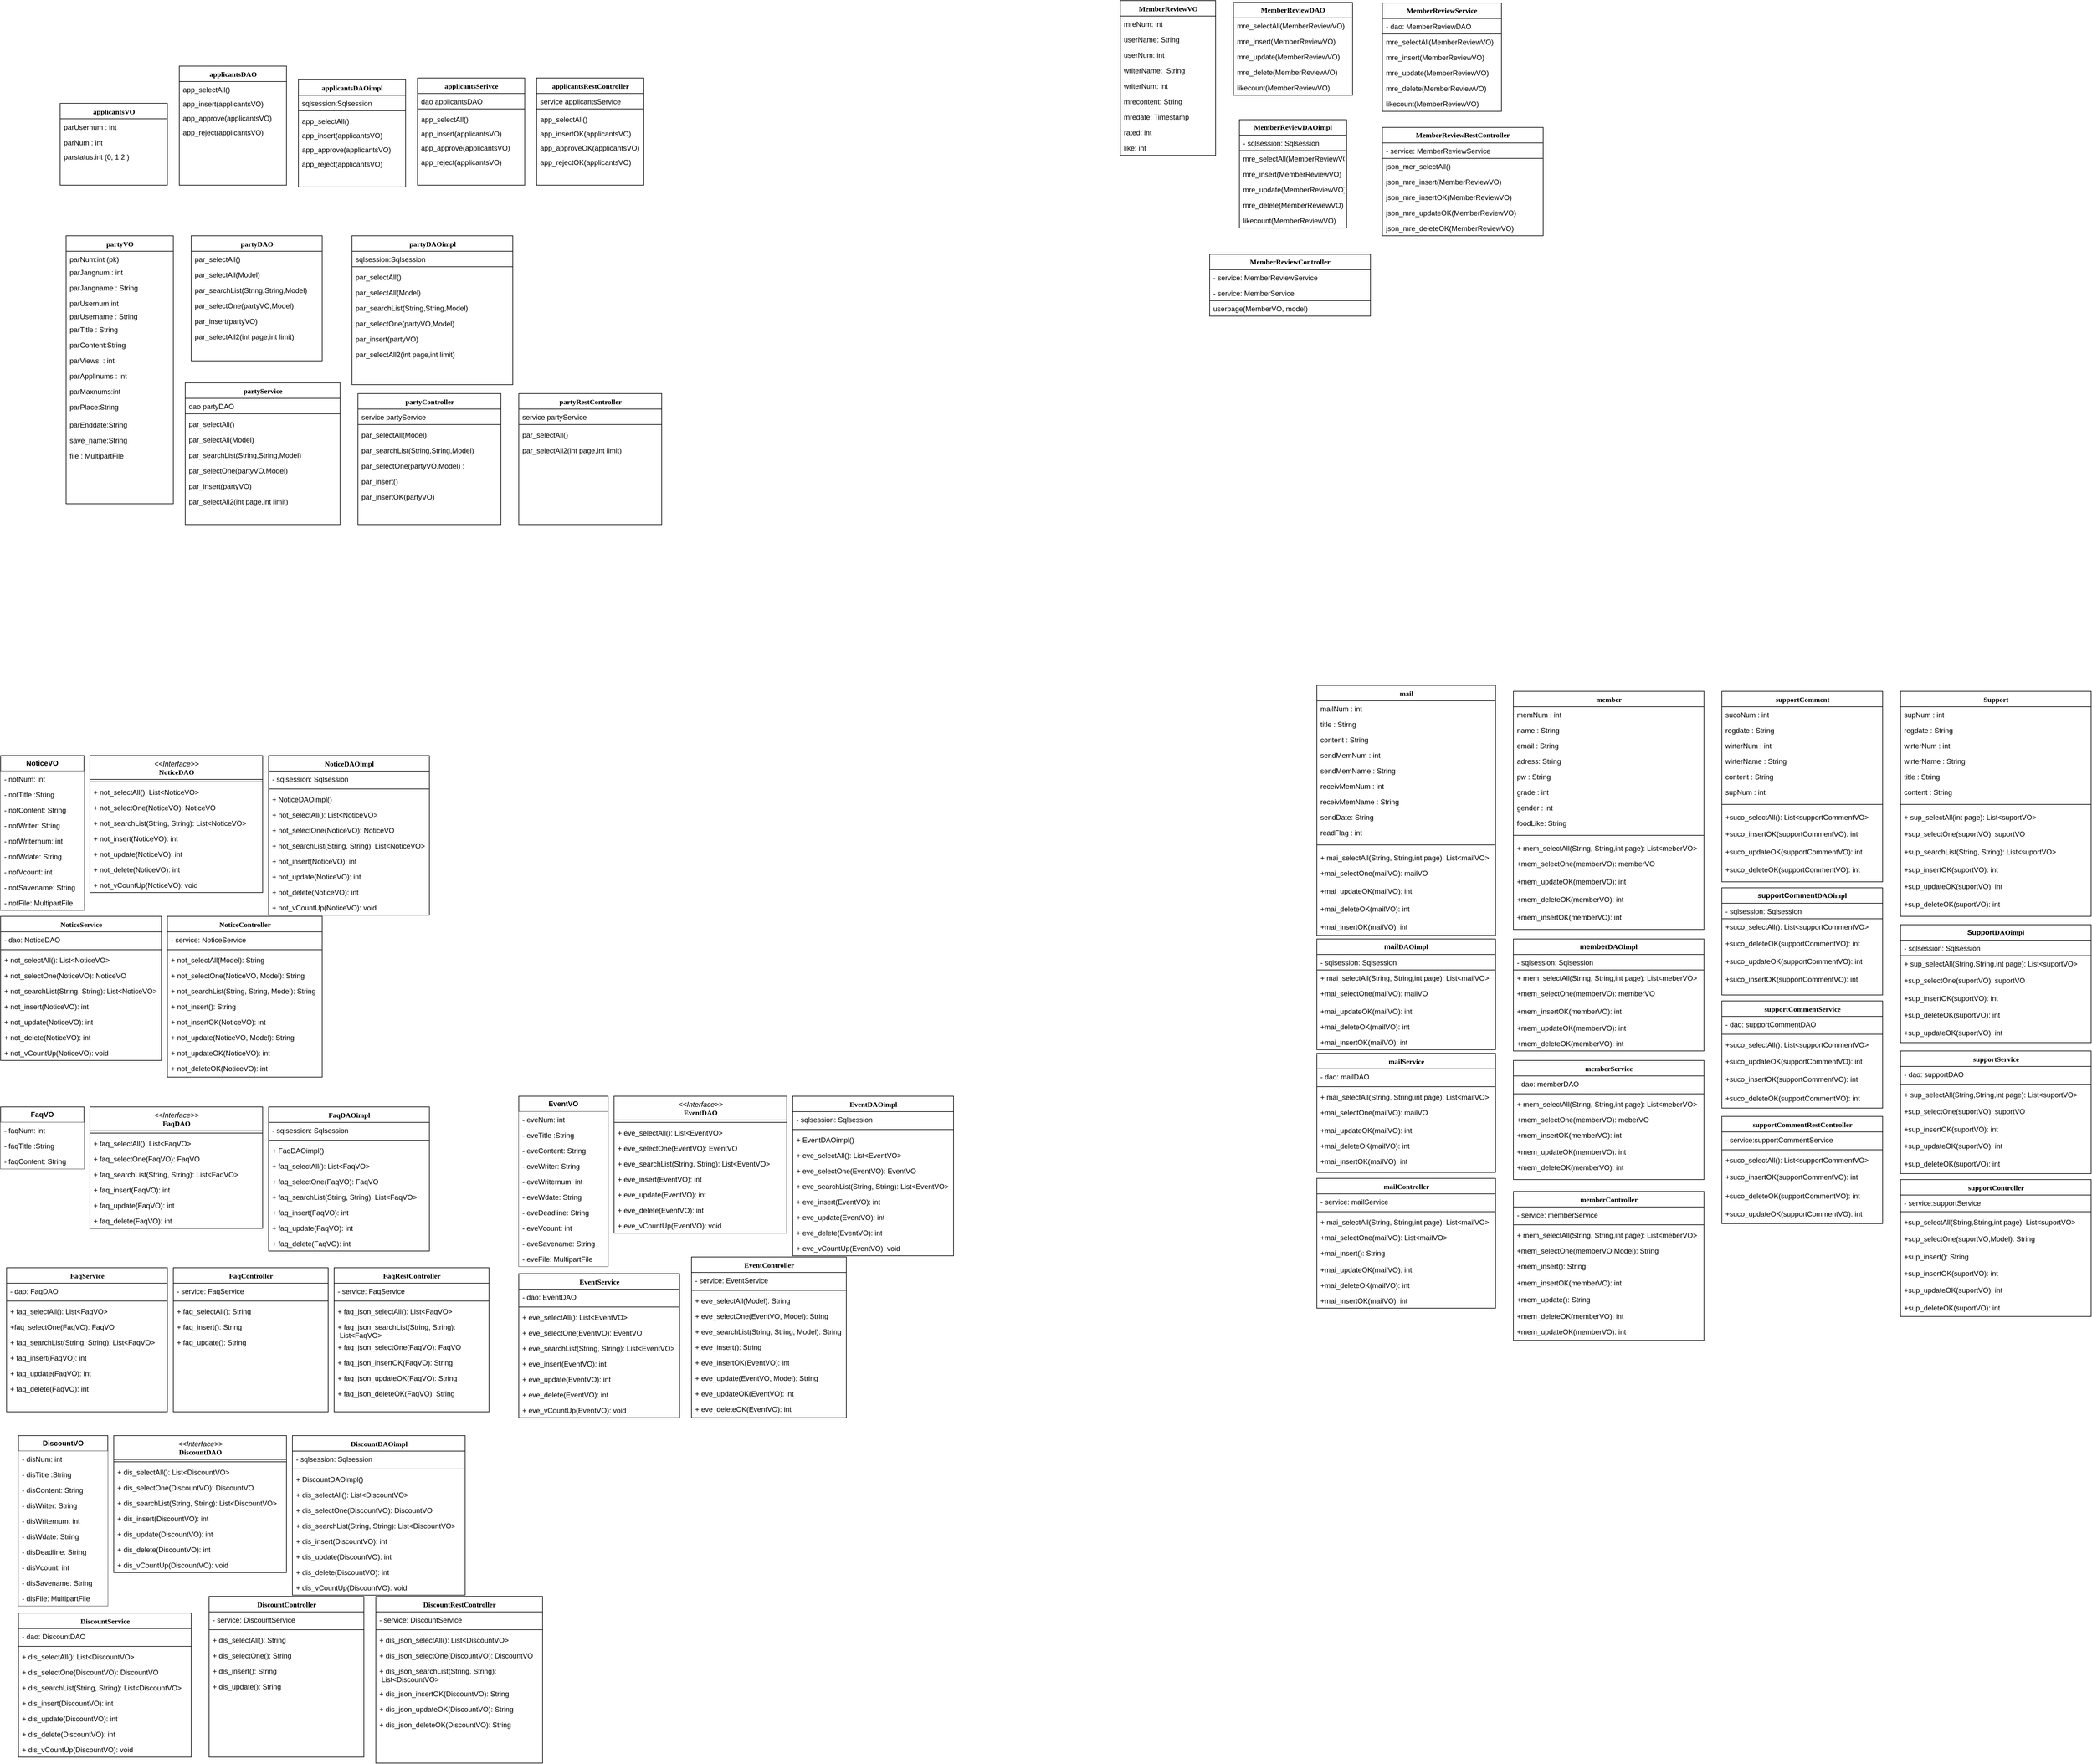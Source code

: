 <mxfile version="21.5.0" type="github">
  <diagram name="Page-1" id="9f46799a-70d6-7492-0946-bef42562c5a5">
    <mxGraphModel dx="5248" dy="3082" grid="1" gridSize="10" guides="1" tooltips="1" connect="1" arrows="1" fold="1" page="1" pageScale="1" pageWidth="1100" pageHeight="850" background="none" math="0" shadow="0">
      <root>
        <mxCell id="0" />
        <mxCell id="1" parent="0" />
        <mxCell id="78961159f06e98e8-43" value="MemberReviewVO" style="swimlane;html=1;fontStyle=1;align=center;verticalAlign=top;childLayout=stackLayout;horizontal=1;startSize=26;horizontalStack=0;resizeParent=1;resizeLast=0;collapsible=1;marginBottom=0;swimlaneFillColor=#ffffff;rounded=0;shadow=0;comic=0;labelBackgroundColor=none;strokeWidth=1;fillColor=none;fontFamily=Verdana;fontSize=12" parent="1" vertex="1">
          <mxGeometry x="780" y="-670" width="160" height="260" as="geometry" />
        </mxCell>
        <mxCell id="78961159f06e98e8-44" value="mreNum: int" style="text;html=1;strokeColor=none;fillColor=none;align=left;verticalAlign=top;spacingLeft=4;spacingRight=4;whiteSpace=wrap;overflow=hidden;rotatable=0;points=[[0,0.5],[1,0.5]];portConstraint=eastwest;" parent="78961159f06e98e8-43" vertex="1">
          <mxGeometry y="26" width="160" height="26" as="geometry" />
        </mxCell>
        <mxCell id="I2ViwfzcmPN9c1CTtyKG-76" value="userName: String" style="text;html=1;strokeColor=none;fillColor=none;align=left;verticalAlign=top;spacingLeft=4;spacingRight=4;whiteSpace=wrap;overflow=hidden;rotatable=0;points=[[0,0.5],[1,0.5]];portConstraint=eastwest;" vertex="1" parent="78961159f06e98e8-43">
          <mxGeometry y="52" width="160" height="26" as="geometry" />
        </mxCell>
        <mxCell id="78961159f06e98e8-49" value="userNum: int" style="text;html=1;strokeColor=none;fillColor=none;align=left;verticalAlign=top;spacingLeft=4;spacingRight=4;whiteSpace=wrap;overflow=hidden;rotatable=0;points=[[0,0.5],[1,0.5]];portConstraint=eastwest;" parent="78961159f06e98e8-43" vertex="1">
          <mxGeometry y="78" width="160" height="26" as="geometry" />
        </mxCell>
        <mxCell id="I2ViwfzcmPN9c1CTtyKG-85" value="writerName:&amp;nbsp; String" style="text;html=1;strokeColor=none;fillColor=none;align=left;verticalAlign=top;spacingLeft=4;spacingRight=4;whiteSpace=wrap;overflow=hidden;rotatable=0;points=[[0,0.5],[1,0.5]];portConstraint=eastwest;" vertex="1" parent="78961159f06e98e8-43">
          <mxGeometry y="104" width="160" height="26" as="geometry" />
        </mxCell>
        <mxCell id="I2ViwfzcmPN9c1CTtyKG-88" value="writerNum: int" style="text;html=1;strokeColor=none;fillColor=none;align=left;verticalAlign=top;spacingLeft=4;spacingRight=4;whiteSpace=wrap;overflow=hidden;rotatable=0;points=[[0,0.5],[1,0.5]];portConstraint=eastwest;" vertex="1" parent="78961159f06e98e8-43">
          <mxGeometry y="130" width="160" height="26" as="geometry" />
        </mxCell>
        <mxCell id="78961159f06e98e8-50" value="mrecontent: String" style="text;html=1;strokeColor=none;fillColor=none;align=left;verticalAlign=top;spacingLeft=4;spacingRight=4;whiteSpace=wrap;overflow=hidden;rotatable=0;points=[[0,0.5],[1,0.5]];portConstraint=eastwest;" parent="78961159f06e98e8-43" vertex="1">
          <mxGeometry y="156" width="160" height="26" as="geometry" />
        </mxCell>
        <mxCell id="I2ViwfzcmPN9c1CTtyKG-47" value="mredate: Timestamp" style="text;html=1;strokeColor=none;fillColor=none;align=left;verticalAlign=top;spacingLeft=4;spacingRight=4;whiteSpace=wrap;overflow=hidden;rotatable=0;points=[[0,0.5],[1,0.5]];portConstraint=eastwest;" vertex="1" parent="78961159f06e98e8-43">
          <mxGeometry y="182" width="160" height="26" as="geometry" />
        </mxCell>
        <mxCell id="78961159f06e98e8-45" value="rated: int" style="text;html=1;strokeColor=none;fillColor=none;align=left;verticalAlign=top;spacingLeft=4;spacingRight=4;whiteSpace=wrap;overflow=hidden;rotatable=0;points=[[0,0.5],[1,0.5]];portConstraint=eastwest;" parent="78961159f06e98e8-43" vertex="1">
          <mxGeometry y="208" width="160" height="26" as="geometry" />
        </mxCell>
        <mxCell id="78961159f06e98e8-52" value="like: int" style="text;html=1;strokeColor=none;fillColor=none;align=left;verticalAlign=top;spacingLeft=4;spacingRight=4;whiteSpace=wrap;overflow=hidden;rotatable=0;points=[[0,0.5],[1,0.5]];portConstraint=eastwest;" parent="78961159f06e98e8-43" vertex="1">
          <mxGeometry y="234" width="160" height="26" as="geometry" />
        </mxCell>
        <mxCell id="78961159f06e98e8-56" value="&lt;i style=&quot;border-color: var(--border-color); font-family: Helvetica; font-weight: 400;&quot;&gt;&amp;lt;&amp;lt;Interface&amp;gt;&amp;gt;&lt;/i&gt;&lt;br&gt;NoticeDAO" style="swimlane;html=1;fontStyle=1;align=center;verticalAlign=top;childLayout=stackLayout;horizontal=1;startSize=40;horizontalStack=0;resizeParent=1;resizeLast=0;collapsible=1;marginBottom=0;swimlaneFillColor=#ffffff;rounded=0;shadow=0;comic=0;labelBackgroundColor=none;strokeWidth=1;fillColor=#FFFFFF;fontFamily=Verdana;fontSize=12" parent="1" vertex="1">
          <mxGeometry x="-950" y="598" width="290" height="230" as="geometry" />
        </mxCell>
        <mxCell id="78961159f06e98e8-64" value="" style="line;html=1;strokeWidth=1;fillColor=none;align=left;verticalAlign=middle;spacingTop=-1;spacingLeft=3;spacingRight=3;rotatable=0;labelPosition=right;points=[];portConstraint=eastwest;" parent="78961159f06e98e8-56" vertex="1">
          <mxGeometry y="40" width="290" height="8" as="geometry" />
        </mxCell>
        <mxCell id="A4aX8R04urXqYmJYsjeb-26" value="+ not_selectAll(): List&amp;lt;NoticeVO&amp;gt;" style="text;html=1;strokeColor=none;fillColor=none;align=left;verticalAlign=top;spacingLeft=4;spacingRight=4;whiteSpace=wrap;overflow=hidden;rotatable=0;points=[[0,0.5],[1,0.5]];portConstraint=eastwest;" vertex="1" parent="78961159f06e98e8-56">
          <mxGeometry y="48" width="290" height="26" as="geometry" />
        </mxCell>
        <mxCell id="A4aX8R04urXqYmJYsjeb-28" value="+ not_selectOne(NoticeVO): NoticeVO" style="text;html=1;strokeColor=none;fillColor=none;align=left;verticalAlign=top;spacingLeft=4;spacingRight=4;whiteSpace=wrap;overflow=hidden;rotatable=0;points=[[0,0.5],[1,0.5]];portConstraint=eastwest;" vertex="1" parent="78961159f06e98e8-56">
          <mxGeometry y="74" width="290" height="26" as="geometry" />
        </mxCell>
        <mxCell id="A4aX8R04urXqYmJYsjeb-29" value="+ not_searchList(String, String): List&amp;lt;NoticeVO&amp;gt;" style="text;html=1;strokeColor=none;fillColor=none;align=left;verticalAlign=top;spacingLeft=4;spacingRight=4;whiteSpace=wrap;overflow=hidden;rotatable=0;points=[[0,0.5],[1,0.5]];portConstraint=eastwest;" vertex="1" parent="78961159f06e98e8-56">
          <mxGeometry y="100" width="290" height="26" as="geometry" />
        </mxCell>
        <mxCell id="A4aX8R04urXqYmJYsjeb-30" value="+ not_insert(NoticeVO): int" style="text;html=1;strokeColor=none;fillColor=none;align=left;verticalAlign=top;spacingLeft=4;spacingRight=4;whiteSpace=wrap;overflow=hidden;rotatable=0;points=[[0,0.5],[1,0.5]];portConstraint=eastwest;" vertex="1" parent="78961159f06e98e8-56">
          <mxGeometry y="126" width="290" height="26" as="geometry" />
        </mxCell>
        <mxCell id="A4aX8R04urXqYmJYsjeb-32" value="+ not_update(NoticeVO): int" style="text;html=1;strokeColor=none;fillColor=none;align=left;verticalAlign=top;spacingLeft=4;spacingRight=4;whiteSpace=wrap;overflow=hidden;rotatable=0;points=[[0,0.5],[1,0.5]];portConstraint=eastwest;" vertex="1" parent="78961159f06e98e8-56">
          <mxGeometry y="152" width="290" height="26" as="geometry" />
        </mxCell>
        <mxCell id="A4aX8R04urXqYmJYsjeb-33" value="+ not_delete(NoticeVO): int" style="text;html=1;strokeColor=none;fillColor=none;align=left;verticalAlign=top;spacingLeft=4;spacingRight=4;whiteSpace=wrap;overflow=hidden;rotatable=0;points=[[0,0.5],[1,0.5]];portConstraint=eastwest;" vertex="1" parent="78961159f06e98e8-56">
          <mxGeometry y="178" width="290" height="26" as="geometry" />
        </mxCell>
        <mxCell id="A4aX8R04urXqYmJYsjeb-56" value="+ not_vCountUp(NoticeVO): void" style="text;html=1;strokeColor=none;fillColor=none;align=left;verticalAlign=top;spacingLeft=4;spacingRight=4;whiteSpace=wrap;overflow=hidden;rotatable=0;points=[[0,0.5],[1,0.5]];portConstraint=eastwest;" vertex="1" parent="78961159f06e98e8-56">
          <mxGeometry y="204" width="290" height="26" as="geometry" />
        </mxCell>
        <mxCell id="78961159f06e98e8-108" value="Support" style="swimlane;html=1;fontStyle=1;align=center;verticalAlign=top;childLayout=stackLayout;horizontal=1;startSize=26;horizontalStack=0;resizeParent=1;resizeLast=0;collapsible=1;marginBottom=0;swimlaneFillColor=#ffffff;rounded=0;shadow=0;comic=0;labelBackgroundColor=none;strokeWidth=1;fillColor=none;fontFamily=Verdana;fontSize=12" parent="1" vertex="1">
          <mxGeometry x="2090" y="490" width="320" height="378" as="geometry" />
        </mxCell>
        <mxCell id="78961159f06e98e8-109" value="supNum : int" style="text;html=1;strokeColor=none;fillColor=none;align=left;verticalAlign=top;spacingLeft=4;spacingRight=4;whiteSpace=wrap;overflow=hidden;rotatable=0;points=[[0,0.5],[1,0.5]];portConstraint=eastwest;" parent="78961159f06e98e8-108" vertex="1">
          <mxGeometry y="26" width="320" height="26" as="geometry" />
        </mxCell>
        <mxCell id="4Urd-NQYeRsGiN9bPc4o-2" value="regdate : String" style="text;html=1;strokeColor=none;fillColor=none;align=left;verticalAlign=top;spacingLeft=4;spacingRight=4;whiteSpace=wrap;overflow=hidden;rotatable=0;points=[[0,0.5],[1,0.5]];portConstraint=eastwest;" vertex="1" parent="78961159f06e98e8-108">
          <mxGeometry y="52" width="320" height="26" as="geometry" />
        </mxCell>
        <mxCell id="4Urd-NQYeRsGiN9bPc4o-341" value="wirterNum : int" style="text;html=1;strokeColor=none;fillColor=none;align=left;verticalAlign=top;spacingLeft=4;spacingRight=4;whiteSpace=wrap;overflow=hidden;rotatable=0;points=[[0,0.5],[1,0.5]];portConstraint=eastwest;" vertex="1" parent="78961159f06e98e8-108">
          <mxGeometry y="78" width="320" height="26" as="geometry" />
        </mxCell>
        <mxCell id="4Urd-NQYeRsGiN9bPc4o-340" value="wirterName : String" style="text;html=1;strokeColor=none;fillColor=none;align=left;verticalAlign=top;spacingLeft=4;spacingRight=4;whiteSpace=wrap;overflow=hidden;rotatable=0;points=[[0,0.5],[1,0.5]];portConstraint=eastwest;" vertex="1" parent="78961159f06e98e8-108">
          <mxGeometry y="104" width="320" height="26" as="geometry" />
        </mxCell>
        <mxCell id="4Urd-NQYeRsGiN9bPc4o-5" value="title : String" style="text;html=1;strokeColor=none;fillColor=none;align=left;verticalAlign=top;spacingLeft=4;spacingRight=4;whiteSpace=wrap;overflow=hidden;rotatable=0;points=[[0,0.5],[1,0.5]];portConstraint=eastwest;" vertex="1" parent="78961159f06e98e8-108">
          <mxGeometry y="130" width="320" height="26" as="geometry" />
        </mxCell>
        <mxCell id="4Urd-NQYeRsGiN9bPc4o-6" value="content : String" style="text;html=1;strokeColor=none;fillColor=none;align=left;verticalAlign=top;spacingLeft=4;spacingRight=4;whiteSpace=wrap;overflow=hidden;rotatable=0;points=[[0,0.5],[1,0.5]];portConstraint=eastwest;" vertex="1" parent="78961159f06e98e8-108">
          <mxGeometry y="156" width="320" height="26" as="geometry" />
        </mxCell>
        <mxCell id="78961159f06e98e8-116" value="" style="line;html=1;strokeWidth=1;fillColor=none;align=left;verticalAlign=middle;spacingTop=-1;spacingLeft=3;spacingRight=3;rotatable=0;labelPosition=right;points=[];portConstraint=eastwest;" parent="78961159f06e98e8-108" vertex="1">
          <mxGeometry y="182" width="320" height="16" as="geometry" />
        </mxCell>
        <mxCell id="78961159f06e98e8-117" value="+ sup_selectAll(int page): List&amp;lt;suportVO&amp;gt;" style="text;html=1;strokeColor=none;fillColor=none;align=left;verticalAlign=top;spacingLeft=4;spacingRight=4;whiteSpace=wrap;overflow=hidden;rotatable=0;points=[[0,0.5],[1,0.5]];portConstraint=eastwest;" parent="78961159f06e98e8-108" vertex="1">
          <mxGeometry y="198" width="320" height="28" as="geometry" />
        </mxCell>
        <mxCell id="4Urd-NQYeRsGiN9bPc4o-21" value="+sup_selectOne(suportVO): suportVO" style="text;html=1;strokeColor=none;fillColor=none;align=left;verticalAlign=top;spacingLeft=4;spacingRight=4;whiteSpace=wrap;overflow=hidden;rotatable=0;points=[[0,0.5],[1,0.5]];portConstraint=eastwest;" vertex="1" parent="78961159f06e98e8-108">
          <mxGeometry y="226" width="320" height="30" as="geometry" />
        </mxCell>
        <mxCell id="4Urd-NQYeRsGiN9bPc4o-90" value="+sup_searchList(String, String): List&amp;lt;suportVO&amp;gt;" style="text;html=1;strokeColor=none;fillColor=none;align=left;verticalAlign=top;spacingLeft=4;spacingRight=4;whiteSpace=wrap;overflow=hidden;rotatable=0;points=[[0,0.5],[1,0.5]];portConstraint=eastwest;" vertex="1" parent="78961159f06e98e8-108">
          <mxGeometry y="256" width="320" height="30" as="geometry" />
        </mxCell>
        <mxCell id="4Urd-NQYeRsGiN9bPc4o-22" value="+sup_insertOK(suportVO): int" style="text;html=1;strokeColor=none;fillColor=none;align=left;verticalAlign=top;spacingLeft=4;spacingRight=4;whiteSpace=wrap;overflow=hidden;rotatable=0;points=[[0,0.5],[1,0.5]];portConstraint=eastwest;" vertex="1" parent="78961159f06e98e8-108">
          <mxGeometry y="286" width="320" height="28" as="geometry" />
        </mxCell>
        <mxCell id="4Urd-NQYeRsGiN9bPc4o-23" value="+sup_updateOK(suportVO): int" style="text;html=1;strokeColor=none;fillColor=none;align=left;verticalAlign=top;spacingLeft=4;spacingRight=4;whiteSpace=wrap;overflow=hidden;rotatable=0;points=[[0,0.5],[1,0.5]];portConstraint=eastwest;" vertex="1" parent="78961159f06e98e8-108">
          <mxGeometry y="314" width="320" height="30" as="geometry" />
        </mxCell>
        <mxCell id="4Urd-NQYeRsGiN9bPc4o-24" value="+sup_deleteOK(suportVO): int" style="text;html=1;strokeColor=none;fillColor=none;align=left;verticalAlign=top;spacingLeft=4;spacingRight=4;whiteSpace=wrap;overflow=hidden;rotatable=0;points=[[0,0.5],[1,0.5]];portConstraint=eastwest;" vertex="1" parent="78961159f06e98e8-108">
          <mxGeometry y="344" width="320" height="30" as="geometry" />
        </mxCell>
        <mxCell id="4Urd-NQYeRsGiN9bPc4o-8" value="supportComment" style="swimlane;html=1;fontStyle=1;align=center;verticalAlign=top;childLayout=stackLayout;horizontal=1;startSize=26;horizontalStack=0;resizeParent=1;resizeLast=0;collapsible=1;marginBottom=0;swimlaneFillColor=#ffffff;rounded=0;shadow=0;comic=0;labelBackgroundColor=none;strokeWidth=1;fillColor=none;fontFamily=Verdana;fontSize=12" vertex="1" parent="1">
          <mxGeometry x="1790" y="490" width="270" height="320" as="geometry" />
        </mxCell>
        <mxCell id="4Urd-NQYeRsGiN9bPc4o-9" value="sucoNum : int" style="text;html=1;strokeColor=none;fillColor=none;align=left;verticalAlign=top;spacingLeft=4;spacingRight=4;whiteSpace=wrap;overflow=hidden;rotatable=0;points=[[0,0.5],[1,0.5]];portConstraint=eastwest;" vertex="1" parent="4Urd-NQYeRsGiN9bPc4o-8">
          <mxGeometry y="26" width="270" height="26" as="geometry" />
        </mxCell>
        <mxCell id="4Urd-NQYeRsGiN9bPc4o-10" value="regdate : String" style="text;html=1;strokeColor=none;fillColor=none;align=left;verticalAlign=top;spacingLeft=4;spacingRight=4;whiteSpace=wrap;overflow=hidden;rotatable=0;points=[[0,0.5],[1,0.5]];portConstraint=eastwest;" vertex="1" parent="4Urd-NQYeRsGiN9bPc4o-8">
          <mxGeometry y="52" width="270" height="26" as="geometry" />
        </mxCell>
        <mxCell id="4Urd-NQYeRsGiN9bPc4o-11" value="wirterNum : int" style="text;html=1;strokeColor=none;fillColor=none;align=left;verticalAlign=top;spacingLeft=4;spacingRight=4;whiteSpace=wrap;overflow=hidden;rotatable=0;points=[[0,0.5],[1,0.5]];portConstraint=eastwest;" vertex="1" parent="4Urd-NQYeRsGiN9bPc4o-8">
          <mxGeometry y="78" width="270" height="26" as="geometry" />
        </mxCell>
        <mxCell id="4Urd-NQYeRsGiN9bPc4o-338" value="wirterName : String" style="text;html=1;strokeColor=none;fillColor=none;align=left;verticalAlign=top;spacingLeft=4;spacingRight=4;whiteSpace=wrap;overflow=hidden;rotatable=0;points=[[0,0.5],[1,0.5]];portConstraint=eastwest;" vertex="1" parent="4Urd-NQYeRsGiN9bPc4o-8">
          <mxGeometry y="104" width="270" height="26" as="geometry" />
        </mxCell>
        <mxCell id="4Urd-NQYeRsGiN9bPc4o-13" value="content : String" style="text;html=1;strokeColor=none;fillColor=none;align=left;verticalAlign=top;spacingLeft=4;spacingRight=4;whiteSpace=wrap;overflow=hidden;rotatable=0;points=[[0,0.5],[1,0.5]];portConstraint=eastwest;" vertex="1" parent="4Urd-NQYeRsGiN9bPc4o-8">
          <mxGeometry y="130" width="270" height="26" as="geometry" />
        </mxCell>
        <mxCell id="4Urd-NQYeRsGiN9bPc4o-20" value="supNum : int" style="text;html=1;strokeColor=none;fillColor=none;align=left;verticalAlign=top;spacingLeft=4;spacingRight=4;whiteSpace=wrap;overflow=hidden;rotatable=0;points=[[0,0.5],[1,0.5]];portConstraint=eastwest;" vertex="1" parent="4Urd-NQYeRsGiN9bPc4o-8">
          <mxGeometry y="156" width="270" height="26" as="geometry" />
        </mxCell>
        <mxCell id="4Urd-NQYeRsGiN9bPc4o-17" value="" style="line;html=1;strokeWidth=1;fillColor=none;align=left;verticalAlign=middle;spacingTop=-1;spacingLeft=3;spacingRight=3;rotatable=0;labelPosition=right;points=[];portConstraint=eastwest;" vertex="1" parent="4Urd-NQYeRsGiN9bPc4o-8">
          <mxGeometry y="182" width="270" height="16" as="geometry" />
        </mxCell>
        <mxCell id="4Urd-NQYeRsGiN9bPc4o-259" value="+suco_selectAll(): List&amp;lt;supportCommentVO&amp;gt;" style="text;html=1;strokeColor=none;fillColor=none;align=left;verticalAlign=top;spacingLeft=4;spacingRight=4;whiteSpace=wrap;overflow=hidden;rotatable=0;points=[[0,0.5],[1,0.5]];portConstraint=eastwest;" vertex="1" parent="4Urd-NQYeRsGiN9bPc4o-8">
          <mxGeometry y="198" width="270" height="28" as="geometry" />
        </mxCell>
        <mxCell id="4Urd-NQYeRsGiN9bPc4o-264" value="+suco_insertOK(supportCommentVO): int" style="text;html=1;strokeColor=none;fillColor=none;align=left;verticalAlign=top;spacingLeft=4;spacingRight=4;whiteSpace=wrap;overflow=hidden;rotatable=0;points=[[0,0.5],[1,0.5]];portConstraint=eastwest;" vertex="1" parent="4Urd-NQYeRsGiN9bPc4o-8">
          <mxGeometry y="226" width="270" height="30" as="geometry" />
        </mxCell>
        <mxCell id="4Urd-NQYeRsGiN9bPc4o-263" value="+suco_updateOK(supportCommentVO): int" style="text;html=1;strokeColor=none;fillColor=none;align=left;verticalAlign=top;spacingLeft=4;spacingRight=4;whiteSpace=wrap;overflow=hidden;rotatable=0;points=[[0,0.5],[1,0.5]];portConstraint=eastwest;" vertex="1" parent="4Urd-NQYeRsGiN9bPc4o-8">
          <mxGeometry y="256" width="270" height="30" as="geometry" />
        </mxCell>
        <mxCell id="4Urd-NQYeRsGiN9bPc4o-262" value="+suco_deleteOK(supportCommentVO): int" style="text;html=1;strokeColor=none;fillColor=none;align=left;verticalAlign=top;spacingLeft=4;spacingRight=4;whiteSpace=wrap;overflow=hidden;rotatable=0;points=[[0,0.5],[1,0.5]];portConstraint=eastwest;" vertex="1" parent="4Urd-NQYeRsGiN9bPc4o-8">
          <mxGeometry y="286" width="270" height="30" as="geometry" />
        </mxCell>
        <mxCell id="4Urd-NQYeRsGiN9bPc4o-30" value="member" style="swimlane;html=1;fontStyle=1;align=center;verticalAlign=top;childLayout=stackLayout;horizontal=1;startSize=26;horizontalStack=0;resizeParent=1;resizeLast=0;collapsible=1;marginBottom=0;swimlaneFillColor=#ffffff;rounded=0;shadow=0;comic=0;labelBackgroundColor=none;strokeWidth=1;fillColor=none;fontFamily=Verdana;fontSize=12" vertex="1" parent="1">
          <mxGeometry x="1440" y="490" width="320" height="400" as="geometry" />
        </mxCell>
        <mxCell id="4Urd-NQYeRsGiN9bPc4o-31" value="memNum : int" style="text;html=1;strokeColor=none;fillColor=none;align=left;verticalAlign=top;spacingLeft=4;spacingRight=4;whiteSpace=wrap;overflow=hidden;rotatable=0;points=[[0,0.5],[1,0.5]];portConstraint=eastwest;" vertex="1" parent="4Urd-NQYeRsGiN9bPc4o-30">
          <mxGeometry y="26" width="320" height="26" as="geometry" />
        </mxCell>
        <mxCell id="4Urd-NQYeRsGiN9bPc4o-32" value="name : String" style="text;html=1;strokeColor=none;fillColor=none;align=left;verticalAlign=top;spacingLeft=4;spacingRight=4;whiteSpace=wrap;overflow=hidden;rotatable=0;points=[[0,0.5],[1,0.5]];portConstraint=eastwest;" vertex="1" parent="4Urd-NQYeRsGiN9bPc4o-30">
          <mxGeometry y="52" width="320" height="26" as="geometry" />
        </mxCell>
        <mxCell id="4Urd-NQYeRsGiN9bPc4o-33" value="email : String" style="text;html=1;strokeColor=none;fillColor=none;align=left;verticalAlign=top;spacingLeft=4;spacingRight=4;whiteSpace=wrap;overflow=hidden;rotatable=0;points=[[0,0.5],[1,0.5]];portConstraint=eastwest;" vertex="1" parent="4Urd-NQYeRsGiN9bPc4o-30">
          <mxGeometry y="78" width="320" height="26" as="geometry" />
        </mxCell>
        <mxCell id="4Urd-NQYeRsGiN9bPc4o-34" value="adress: String" style="text;html=1;strokeColor=none;fillColor=none;align=left;verticalAlign=top;spacingLeft=4;spacingRight=4;whiteSpace=wrap;overflow=hidden;rotatable=0;points=[[0,0.5],[1,0.5]];portConstraint=eastwest;" vertex="1" parent="4Urd-NQYeRsGiN9bPc4o-30">
          <mxGeometry y="104" width="320" height="26" as="geometry" />
        </mxCell>
        <mxCell id="4Urd-NQYeRsGiN9bPc4o-35" value="pw : String" style="text;html=1;strokeColor=none;fillColor=none;align=left;verticalAlign=top;spacingLeft=4;spacingRight=4;whiteSpace=wrap;overflow=hidden;rotatable=0;points=[[0,0.5],[1,0.5]];portConstraint=eastwest;" vertex="1" parent="4Urd-NQYeRsGiN9bPc4o-30">
          <mxGeometry y="130" width="320" height="26" as="geometry" />
        </mxCell>
        <mxCell id="4Urd-NQYeRsGiN9bPc4o-342" value="grade : int" style="text;html=1;strokeColor=none;fillColor=none;align=left;verticalAlign=top;spacingLeft=4;spacingRight=4;whiteSpace=wrap;overflow=hidden;rotatable=0;points=[[0,0.5],[1,0.5]];portConstraint=eastwest;" vertex="1" parent="4Urd-NQYeRsGiN9bPc4o-30">
          <mxGeometry y="156" width="320" height="26" as="geometry" />
        </mxCell>
        <mxCell id="4Urd-NQYeRsGiN9bPc4o-42" value="gender : int" style="text;html=1;strokeColor=none;fillColor=none;align=left;verticalAlign=top;spacingLeft=4;spacingRight=4;whiteSpace=wrap;overflow=hidden;rotatable=0;points=[[0,0.5],[1,0.5]];portConstraint=eastwest;" vertex="1" parent="4Urd-NQYeRsGiN9bPc4o-30">
          <mxGeometry y="182" width="320" height="26" as="geometry" />
        </mxCell>
        <mxCell id="4Urd-NQYeRsGiN9bPc4o-43" value="foodLike: String" style="text;html=1;strokeColor=none;fillColor=none;align=left;verticalAlign=top;spacingLeft=4;spacingRight=4;whiteSpace=wrap;overflow=hidden;rotatable=0;points=[[0,0.5],[1,0.5]];portConstraint=eastwest;" vertex="1" parent="4Urd-NQYeRsGiN9bPc4o-30">
          <mxGeometry y="208" width="320" height="26" as="geometry" />
        </mxCell>
        <mxCell id="4Urd-NQYeRsGiN9bPc4o-36" value="" style="line;html=1;strokeWidth=1;fillColor=none;align=left;verticalAlign=middle;spacingTop=-1;spacingLeft=3;spacingRight=3;rotatable=0;labelPosition=right;points=[];portConstraint=eastwest;" vertex="1" parent="4Urd-NQYeRsGiN9bPc4o-30">
          <mxGeometry y="234" width="320" height="16" as="geometry" />
        </mxCell>
        <mxCell id="4Urd-NQYeRsGiN9bPc4o-37" value="+ mem_selectAll(String, String,int page): List&amp;lt;meberVO&amp;gt;" style="text;html=1;strokeColor=none;fillColor=none;align=left;verticalAlign=top;spacingLeft=4;spacingRight=4;whiteSpace=wrap;overflow=hidden;rotatable=0;points=[[0,0.5],[1,0.5]];portConstraint=eastwest;" vertex="1" parent="4Urd-NQYeRsGiN9bPc4o-30">
          <mxGeometry y="250" width="320" height="26" as="geometry" />
        </mxCell>
        <mxCell id="4Urd-NQYeRsGiN9bPc4o-38" value="+mem_selectOne(memberVO): memberVO" style="text;html=1;strokeColor=none;fillColor=none;align=left;verticalAlign=top;spacingLeft=4;spacingRight=4;whiteSpace=wrap;overflow=hidden;rotatable=0;points=[[0,0.5],[1,0.5]];portConstraint=eastwest;" vertex="1" parent="4Urd-NQYeRsGiN9bPc4o-30">
          <mxGeometry y="276" width="320" height="30" as="geometry" />
        </mxCell>
        <mxCell id="4Urd-NQYeRsGiN9bPc4o-40" value="+mem_updateOK(memberVO): int" style="text;html=1;strokeColor=none;fillColor=none;align=left;verticalAlign=top;spacingLeft=4;spacingRight=4;whiteSpace=wrap;overflow=hidden;rotatable=0;points=[[0,0.5],[1,0.5]];portConstraint=eastwest;" vertex="1" parent="4Urd-NQYeRsGiN9bPc4o-30">
          <mxGeometry y="306" width="320" height="30" as="geometry" />
        </mxCell>
        <mxCell id="4Urd-NQYeRsGiN9bPc4o-39" value="+mem_deleteOK(memberVO): int" style="text;html=1;strokeColor=none;fillColor=none;align=left;verticalAlign=top;spacingLeft=4;spacingRight=4;whiteSpace=wrap;overflow=hidden;rotatable=0;points=[[0,0.5],[1,0.5]];portConstraint=eastwest;" vertex="1" parent="4Urd-NQYeRsGiN9bPc4o-30">
          <mxGeometry y="336" width="320" height="30" as="geometry" />
        </mxCell>
        <mxCell id="4Urd-NQYeRsGiN9bPc4o-41" value="+mem_insertOK(memberVO): int" style="text;html=1;strokeColor=none;fillColor=none;align=left;verticalAlign=top;spacingLeft=4;spacingRight=4;whiteSpace=wrap;overflow=hidden;rotatable=0;points=[[0,0.5],[1,0.5]];portConstraint=eastwest;" vertex="1" parent="4Urd-NQYeRsGiN9bPc4o-30">
          <mxGeometry y="366" width="320" height="28" as="geometry" />
        </mxCell>
        <mxCell id="A4aX8R04urXqYmJYsjeb-3" value="&lt;b&gt;NoticeVO&lt;/b&gt;" style="swimlane;fontStyle=0;childLayout=stackLayout;horizontal=1;startSize=26;fillColor=#FFFFFF;horizontalStack=0;resizeParent=1;resizeParentMax=0;resizeLast=0;collapsible=1;marginBottom=0;whiteSpace=wrap;html=1;" vertex="1" parent="1">
          <mxGeometry x="-1100" y="598" width="140" height="260" as="geometry" />
        </mxCell>
        <mxCell id="A4aX8R04urXqYmJYsjeb-7" value="- notNum: int" style="text;html=1;strokeColor=none;fillColor=#FFFFFF;align=left;verticalAlign=top;spacingLeft=4;spacingRight=4;whiteSpace=wrap;overflow=hidden;rotatable=0;points=[[0,0.5],[1,0.5]];portConstraint=eastwest;" vertex="1" parent="A4aX8R04urXqYmJYsjeb-3">
          <mxGeometry y="26" width="140" height="26" as="geometry" />
        </mxCell>
        <mxCell id="A4aX8R04urXqYmJYsjeb-9" value="- notTitle :String" style="text;html=1;strokeColor=none;fillColor=#FFFFFF;align=left;verticalAlign=top;spacingLeft=4;spacingRight=4;whiteSpace=wrap;overflow=hidden;rotatable=0;points=[[0,0.5],[1,0.5]];portConstraint=eastwest;" vertex="1" parent="A4aX8R04urXqYmJYsjeb-3">
          <mxGeometry y="52" width="140" height="26" as="geometry" />
        </mxCell>
        <mxCell id="A4aX8R04urXqYmJYsjeb-10" value="- notContent: String" style="text;html=1;strokeColor=none;fillColor=#FFFFFF;align=left;verticalAlign=top;spacingLeft=4;spacingRight=4;whiteSpace=wrap;overflow=hidden;rotatable=0;points=[[0,0.5],[1,0.5]];portConstraint=eastwest;" vertex="1" parent="A4aX8R04urXqYmJYsjeb-3">
          <mxGeometry y="78" width="140" height="26" as="geometry" />
        </mxCell>
        <mxCell id="A4aX8R04urXqYmJYsjeb-8" value="- notWriter: String" style="text;html=1;strokeColor=none;fillColor=#FFFFFF;align=left;verticalAlign=top;spacingLeft=4;spacingRight=4;whiteSpace=wrap;overflow=hidden;rotatable=0;points=[[0,0.5],[1,0.5]];portConstraint=eastwest;" vertex="1" parent="A4aX8R04urXqYmJYsjeb-3">
          <mxGeometry y="104" width="140" height="26" as="geometry" />
        </mxCell>
        <mxCell id="A4aX8R04urXqYmJYsjeb-286" value="- notWriternum: int" style="text;html=1;strokeColor=none;fillColor=#FFFFFF;align=left;verticalAlign=top;spacingLeft=4;spacingRight=4;whiteSpace=wrap;overflow=hidden;rotatable=0;points=[[0,0.5],[1,0.5]];portConstraint=eastwest;" vertex="1" parent="A4aX8R04urXqYmJYsjeb-3">
          <mxGeometry y="130" width="140" height="26" as="geometry" />
        </mxCell>
        <mxCell id="A4aX8R04urXqYmJYsjeb-11" value="- notWdate: String" style="text;html=1;strokeColor=none;fillColor=#FFFFFF;align=left;verticalAlign=top;spacingLeft=4;spacingRight=4;whiteSpace=wrap;overflow=hidden;rotatable=0;points=[[0,0.5],[1,0.5]];portConstraint=eastwest;" vertex="1" parent="A4aX8R04urXqYmJYsjeb-3">
          <mxGeometry y="156" width="140" height="26" as="geometry" />
        </mxCell>
        <mxCell id="A4aX8R04urXqYmJYsjeb-12" value="- notVcount: int" style="text;html=1;strokeColor=none;fillColor=#FFFFFF;align=left;verticalAlign=top;spacingLeft=4;spacingRight=4;whiteSpace=wrap;overflow=hidden;rotatable=0;points=[[0,0.5],[1,0.5]];portConstraint=eastwest;" vertex="1" parent="A4aX8R04urXqYmJYsjeb-3">
          <mxGeometry y="182" width="140" height="26" as="geometry" />
        </mxCell>
        <mxCell id="A4aX8R04urXqYmJYsjeb-13" value="- notSavename: String" style="text;html=1;strokeColor=none;fillColor=#FFFFFF;align=left;verticalAlign=top;spacingLeft=4;spacingRight=4;whiteSpace=wrap;overflow=hidden;rotatable=0;points=[[0,0.5],[1,0.5]];portConstraint=eastwest;" vertex="1" parent="A4aX8R04urXqYmJYsjeb-3">
          <mxGeometry y="208" width="140" height="26" as="geometry" />
        </mxCell>
        <mxCell id="A4aX8R04urXqYmJYsjeb-14" value="- notFile: MultipartFile" style="text;html=1;strokeColor=none;fillColor=#FFFFFF;align=left;verticalAlign=top;spacingLeft=4;spacingRight=4;whiteSpace=wrap;overflow=hidden;rotatable=0;points=[[0,0.5],[1,0.5]];portConstraint=eastwest;" vertex="1" parent="A4aX8R04urXqYmJYsjeb-3">
          <mxGeometry y="234" width="140" height="26" as="geometry" />
        </mxCell>
        <mxCell id="4Urd-NQYeRsGiN9bPc4o-44" value="mail" style="swimlane;html=1;fontStyle=1;align=center;verticalAlign=top;childLayout=stackLayout;horizontal=1;startSize=26;horizontalStack=0;resizeParent=1;resizeLast=0;collapsible=1;marginBottom=0;swimlaneFillColor=#ffffff;rounded=0;shadow=0;comic=0;labelBackgroundColor=none;strokeWidth=1;fillColor=none;fontFamily=Verdana;fontSize=12" vertex="1" parent="1">
          <mxGeometry x="1110" y="480" width="300" height="420" as="geometry" />
        </mxCell>
        <mxCell id="4Urd-NQYeRsGiN9bPc4o-45" value="mailNum : int" style="text;html=1;strokeColor=none;fillColor=none;align=left;verticalAlign=top;spacingLeft=4;spacingRight=4;whiteSpace=wrap;overflow=hidden;rotatable=0;points=[[0,0.5],[1,0.5]];portConstraint=eastwest;" vertex="1" parent="4Urd-NQYeRsGiN9bPc4o-44">
          <mxGeometry y="26" width="300" height="26" as="geometry" />
        </mxCell>
        <mxCell id="4Urd-NQYeRsGiN9bPc4o-46" value="title : Stirng" style="text;html=1;strokeColor=none;fillColor=none;align=left;verticalAlign=top;spacingLeft=4;spacingRight=4;whiteSpace=wrap;overflow=hidden;rotatable=0;points=[[0,0.5],[1,0.5]];portConstraint=eastwest;" vertex="1" parent="4Urd-NQYeRsGiN9bPc4o-44">
          <mxGeometry y="52" width="300" height="26" as="geometry" />
        </mxCell>
        <mxCell id="4Urd-NQYeRsGiN9bPc4o-47" value="content : String" style="text;html=1;strokeColor=none;fillColor=none;align=left;verticalAlign=top;spacingLeft=4;spacingRight=4;whiteSpace=wrap;overflow=hidden;rotatable=0;points=[[0,0.5],[1,0.5]];portConstraint=eastwest;" vertex="1" parent="4Urd-NQYeRsGiN9bPc4o-44">
          <mxGeometry y="78" width="300" height="26" as="geometry" />
        </mxCell>
        <mxCell id="4Urd-NQYeRsGiN9bPc4o-48" value="sendMemNum : int" style="text;html=1;strokeColor=none;fillColor=none;align=left;verticalAlign=top;spacingLeft=4;spacingRight=4;whiteSpace=wrap;overflow=hidden;rotatable=0;points=[[0,0.5],[1,0.5]];portConstraint=eastwest;" vertex="1" parent="4Urd-NQYeRsGiN9bPc4o-44">
          <mxGeometry y="104" width="300" height="26" as="geometry" />
        </mxCell>
        <mxCell id="4Urd-NQYeRsGiN9bPc4o-336" value="sendMemName : String" style="text;html=1;strokeColor=none;fillColor=none;align=left;verticalAlign=top;spacingLeft=4;spacingRight=4;whiteSpace=wrap;overflow=hidden;rotatable=0;points=[[0,0.5],[1,0.5]];portConstraint=eastwest;" vertex="1" parent="4Urd-NQYeRsGiN9bPc4o-44">
          <mxGeometry y="130" width="300" height="26" as="geometry" />
        </mxCell>
        <mxCell id="4Urd-NQYeRsGiN9bPc4o-49" value="receivMemNum : int" style="text;html=1;strokeColor=none;fillColor=none;align=left;verticalAlign=top;spacingLeft=4;spacingRight=4;whiteSpace=wrap;overflow=hidden;rotatable=0;points=[[0,0.5],[1,0.5]];portConstraint=eastwest;" vertex="1" parent="4Urd-NQYeRsGiN9bPc4o-44">
          <mxGeometry y="156" width="300" height="26" as="geometry" />
        </mxCell>
        <mxCell id="4Urd-NQYeRsGiN9bPc4o-337" value="receivMemName : String" style="text;html=1;strokeColor=none;fillColor=none;align=left;verticalAlign=top;spacingLeft=4;spacingRight=4;whiteSpace=wrap;overflow=hidden;rotatable=0;points=[[0,0.5],[1,0.5]];portConstraint=eastwest;" vertex="1" parent="4Urd-NQYeRsGiN9bPc4o-44">
          <mxGeometry y="182" width="300" height="26" as="geometry" />
        </mxCell>
        <mxCell id="4Urd-NQYeRsGiN9bPc4o-51" value="sendDate: String" style="text;html=1;strokeColor=none;fillColor=none;align=left;verticalAlign=top;spacingLeft=4;spacingRight=4;whiteSpace=wrap;overflow=hidden;rotatable=0;points=[[0,0.5],[1,0.5]];portConstraint=eastwest;" vertex="1" parent="4Urd-NQYeRsGiN9bPc4o-44">
          <mxGeometry y="208" width="300" height="26" as="geometry" />
        </mxCell>
        <mxCell id="4Urd-NQYeRsGiN9bPc4o-50" value="readFlag : int" style="text;html=1;strokeColor=none;fillColor=none;align=left;verticalAlign=top;spacingLeft=4;spacingRight=4;whiteSpace=wrap;overflow=hidden;rotatable=0;points=[[0,0.5],[1,0.5]];portConstraint=eastwest;" vertex="1" parent="4Urd-NQYeRsGiN9bPc4o-44">
          <mxGeometry y="234" width="300" height="26" as="geometry" />
        </mxCell>
        <mxCell id="4Urd-NQYeRsGiN9bPc4o-52" value="" style="line;html=1;strokeWidth=1;fillColor=none;align=left;verticalAlign=middle;spacingTop=-1;spacingLeft=3;spacingRight=3;rotatable=0;labelPosition=right;points=[];portConstraint=eastwest;" vertex="1" parent="4Urd-NQYeRsGiN9bPc4o-44">
          <mxGeometry y="260" width="300" height="16" as="geometry" />
        </mxCell>
        <mxCell id="4Urd-NQYeRsGiN9bPc4o-53" value="+ mai_selectAll(String, String,int page): List&amp;lt;mailVO&amp;gt;" style="text;html=1;strokeColor=none;fillColor=none;align=left;verticalAlign=top;spacingLeft=4;spacingRight=4;whiteSpace=wrap;overflow=hidden;rotatable=0;points=[[0,0.5],[1,0.5]];portConstraint=eastwest;" vertex="1" parent="4Urd-NQYeRsGiN9bPc4o-44">
          <mxGeometry y="276" width="300" height="26" as="geometry" />
        </mxCell>
        <mxCell id="4Urd-NQYeRsGiN9bPc4o-54" value="+mai_selectOne(mailVO): mailVO" style="text;html=1;strokeColor=none;fillColor=none;align=left;verticalAlign=top;spacingLeft=4;spacingRight=4;whiteSpace=wrap;overflow=hidden;rotatable=0;points=[[0,0.5],[1,0.5]];portConstraint=eastwest;" vertex="1" parent="4Urd-NQYeRsGiN9bPc4o-44">
          <mxGeometry y="302" width="300" height="30" as="geometry" />
        </mxCell>
        <mxCell id="4Urd-NQYeRsGiN9bPc4o-55" value="+mai_updateOK(mailVO): int" style="text;html=1;strokeColor=none;fillColor=none;align=left;verticalAlign=top;spacingLeft=4;spacingRight=4;whiteSpace=wrap;overflow=hidden;rotatable=0;points=[[0,0.5],[1,0.5]];portConstraint=eastwest;" vertex="1" parent="4Urd-NQYeRsGiN9bPc4o-44">
          <mxGeometry y="332" width="300" height="30" as="geometry" />
        </mxCell>
        <mxCell id="4Urd-NQYeRsGiN9bPc4o-56" value="+mai_deleteOK(mailVO): int" style="text;html=1;strokeColor=none;fillColor=none;align=left;verticalAlign=top;spacingLeft=4;spacingRight=4;whiteSpace=wrap;overflow=hidden;rotatable=0;points=[[0,0.5],[1,0.5]];portConstraint=eastwest;" vertex="1" parent="4Urd-NQYeRsGiN9bPc4o-44">
          <mxGeometry y="362" width="300" height="30" as="geometry" />
        </mxCell>
        <mxCell id="4Urd-NQYeRsGiN9bPc4o-57" value="+mai_insertOK(mailVO): int" style="text;html=1;strokeColor=none;fillColor=none;align=left;verticalAlign=top;spacingLeft=4;spacingRight=4;whiteSpace=wrap;overflow=hidden;rotatable=0;points=[[0,0.5],[1,0.5]];portConstraint=eastwest;" vertex="1" parent="4Urd-NQYeRsGiN9bPc4o-44">
          <mxGeometry y="392" width="300" height="28" as="geometry" />
        </mxCell>
        <mxCell id="XCt9HQIIIVgoLpRJmpMG-20" value="partyVO" style="swimlane;html=1;fontStyle=1;align=center;verticalAlign=top;childLayout=stackLayout;horizontal=1;startSize=26;horizontalStack=0;resizeParent=1;resizeLast=0;collapsible=1;marginBottom=0;swimlaneFillColor=#ffffff;rounded=0;shadow=0;comic=0;labelBackgroundColor=none;strokeWidth=1;fillColor=none;fontFamily=Verdana;fontSize=12" vertex="1" parent="1">
          <mxGeometry x="-990" y="-275" width="180" height="450" as="geometry" />
        </mxCell>
        <mxCell id="XCt9HQIIIVgoLpRJmpMG-112" value="parNum:int (pk)" style="text;html=1;strokeColor=none;fillColor=none;align=left;verticalAlign=top;spacingLeft=4;spacingRight=4;whiteSpace=wrap;overflow=hidden;rotatable=0;points=[[0,0.5],[1,0.5]];portConstraint=eastwest;" vertex="1" parent="XCt9HQIIIVgoLpRJmpMG-20">
          <mxGeometry y="26" width="180" height="22" as="geometry" />
        </mxCell>
        <mxCell id="mTTJDjvn-W5IeYTSq36Z-17" value="parJangnum : int" style="text;html=1;strokeColor=none;fillColor=none;align=left;verticalAlign=top;spacingLeft=4;spacingRight=4;whiteSpace=wrap;overflow=hidden;rotatable=0;points=[[0,0.5],[1,0.5]];portConstraint=eastwest;" vertex="1" parent="XCt9HQIIIVgoLpRJmpMG-20">
          <mxGeometry y="48" width="180" height="26" as="geometry" />
        </mxCell>
        <mxCell id="XCt9HQIIIVgoLpRJmpMG-22" value="parJangname : String" style="text;html=1;strokeColor=none;fillColor=none;align=left;verticalAlign=top;spacingLeft=4;spacingRight=4;whiteSpace=wrap;overflow=hidden;rotatable=0;points=[[0,0.5],[1,0.5]];portConstraint=eastwest;" vertex="1" parent="XCt9HQIIIVgoLpRJmpMG-20">
          <mxGeometry y="74" width="180" height="26" as="geometry" />
        </mxCell>
        <mxCell id="mTTJDjvn-W5IeYTSq36Z-16" value="parUsernum:int" style="text;html=1;strokeColor=none;fillColor=none;align=left;verticalAlign=top;spacingLeft=4;spacingRight=4;whiteSpace=wrap;overflow=hidden;rotatable=0;points=[[0,0.5],[1,0.5]];portConstraint=eastwest;" vertex="1" parent="XCt9HQIIIVgoLpRJmpMG-20">
          <mxGeometry y="100" width="180" height="22" as="geometry" />
        </mxCell>
        <mxCell id="XCt9HQIIIVgoLpRJmpMG-21" value="parUsername : String" style="text;html=1;strokeColor=none;fillColor=none;align=left;verticalAlign=top;spacingLeft=4;spacingRight=4;whiteSpace=wrap;overflow=hidden;rotatable=0;points=[[0,0.5],[1,0.5]];portConstraint=eastwest;" vertex="1" parent="XCt9HQIIIVgoLpRJmpMG-20">
          <mxGeometry y="122" width="180" height="22" as="geometry" />
        </mxCell>
        <mxCell id="mTTJDjvn-W5IeYTSq36Z-18" value="parTitle : String" style="text;html=1;strokeColor=none;fillColor=none;align=left;verticalAlign=top;spacingLeft=4;spacingRight=4;whiteSpace=wrap;overflow=hidden;rotatable=0;points=[[0,0.5],[1,0.5]];portConstraint=eastwest;" vertex="1" parent="XCt9HQIIIVgoLpRJmpMG-20">
          <mxGeometry y="144" width="180" height="26" as="geometry" />
        </mxCell>
        <mxCell id="XCt9HQIIIVgoLpRJmpMG-59" value="parContent:String" style="text;html=1;strokeColor=none;fillColor=none;align=left;verticalAlign=top;spacingLeft=4;spacingRight=4;whiteSpace=wrap;overflow=hidden;rotatable=0;points=[[0,0.5],[1,0.5]];portConstraint=eastwest;" vertex="1" parent="XCt9HQIIIVgoLpRJmpMG-20">
          <mxGeometry y="170" width="180" height="26" as="geometry" />
        </mxCell>
        <mxCell id="XCt9HQIIIVgoLpRJmpMG-51" value="parViews: : int" style="text;html=1;strokeColor=none;fillColor=none;align=left;verticalAlign=top;spacingLeft=4;spacingRight=4;whiteSpace=wrap;overflow=hidden;rotatable=0;points=[[0,0.5],[1,0.5]];portConstraint=eastwest;" vertex="1" parent="XCt9HQIIIVgoLpRJmpMG-20">
          <mxGeometry y="196" width="180" height="26" as="geometry" />
        </mxCell>
        <mxCell id="XCt9HQIIIVgoLpRJmpMG-52" value="parApplinums : int" style="text;html=1;strokeColor=none;fillColor=none;align=left;verticalAlign=top;spacingLeft=4;spacingRight=4;whiteSpace=wrap;overflow=hidden;rotatable=0;points=[[0,0.5],[1,0.5]];portConstraint=eastwest;" vertex="1" parent="XCt9HQIIIVgoLpRJmpMG-20">
          <mxGeometry y="222" width="180" height="26" as="geometry" />
        </mxCell>
        <mxCell id="XCt9HQIIIVgoLpRJmpMG-53" value="parMaxnums:int" style="text;html=1;strokeColor=none;fillColor=none;align=left;verticalAlign=top;spacingLeft=4;spacingRight=4;whiteSpace=wrap;overflow=hidden;rotatable=0;points=[[0,0.5],[1,0.5]];portConstraint=eastwest;" vertex="1" parent="XCt9HQIIIVgoLpRJmpMG-20">
          <mxGeometry y="248" width="180" height="26" as="geometry" />
        </mxCell>
        <mxCell id="XCt9HQIIIVgoLpRJmpMG-54" value="parPlace:String" style="text;html=1;strokeColor=none;fillColor=none;align=left;verticalAlign=top;spacingLeft=4;spacingRight=4;whiteSpace=wrap;overflow=hidden;rotatable=0;points=[[0,0.5],[1,0.5]];portConstraint=eastwest;" vertex="1" parent="XCt9HQIIIVgoLpRJmpMG-20">
          <mxGeometry y="274" width="180" height="30" as="geometry" />
        </mxCell>
        <mxCell id="XCt9HQIIIVgoLpRJmpMG-58" value="parEnddate:String" style="text;html=1;strokeColor=none;fillColor=none;align=left;verticalAlign=top;spacingLeft=4;spacingRight=4;whiteSpace=wrap;overflow=hidden;rotatable=0;points=[[0,0.5],[1,0.5]];portConstraint=eastwest;" vertex="1" parent="XCt9HQIIIVgoLpRJmpMG-20">
          <mxGeometry y="304" width="180" height="26" as="geometry" />
        </mxCell>
        <mxCell id="mTTJDjvn-W5IeYTSq36Z-103" value="save_name:String" style="text;html=1;strokeColor=none;fillColor=none;align=left;verticalAlign=top;spacingLeft=4;spacingRight=4;whiteSpace=wrap;overflow=hidden;rotatable=0;points=[[0,0.5],[1,0.5]];portConstraint=eastwest;" vertex="1" parent="XCt9HQIIIVgoLpRJmpMG-20">
          <mxGeometry y="330" width="180" height="26" as="geometry" />
        </mxCell>
        <mxCell id="mTTJDjvn-W5IeYTSq36Z-104" value="file : MultipartFile" style="text;html=1;strokeColor=none;fillColor=none;align=left;verticalAlign=top;spacingLeft=4;spacingRight=4;whiteSpace=wrap;overflow=hidden;rotatable=0;points=[[0,0.5],[1,0.5]];portConstraint=eastwest;" vertex="1" parent="XCt9HQIIIVgoLpRJmpMG-20">
          <mxGeometry y="356" width="180" height="26" as="geometry" />
        </mxCell>
        <mxCell id="I2ViwfzcmPN9c1CTtyKG-1" value="&lt;b&gt;&lt;font face=&quot;Verdana&quot;&gt;MemberReviewDAO&lt;/font&gt;&lt;/b&gt;" style="swimlane;fontStyle=0;childLayout=stackLayout;horizontal=1;startSize=26;fillColor=none;horizontalStack=0;resizeParent=1;resizeParentMax=0;resizeLast=0;collapsible=1;marginBottom=0;whiteSpace=wrap;html=1;swimlaneFillColor=#FFFFFF;" vertex="1" parent="1">
          <mxGeometry x="970" y="-667" width="200" height="156" as="geometry">
            <mxRectangle x="1270" y="-67" width="160" height="30" as="alternateBounds" />
          </mxGeometry>
        </mxCell>
        <mxCell id="I2ViwfzcmPN9c1CTtyKG-13" value="mre_selectAll(MemberReviewVO)" style="text;strokeColor=none;fillColor=none;align=left;verticalAlign=top;spacingLeft=4;spacingRight=4;overflow=hidden;rotatable=0;points=[[0,0.5],[1,0.5]];portConstraint=eastwest;whiteSpace=wrap;html=1;" vertex="1" parent="I2ViwfzcmPN9c1CTtyKG-1">
          <mxGeometry y="26" width="200" height="26" as="geometry" />
        </mxCell>
        <mxCell id="I2ViwfzcmPN9c1CTtyKG-2" value="mre_insert(MemberReviewVO)" style="text;strokeColor=none;fillColor=none;align=left;verticalAlign=top;spacingLeft=4;spacingRight=4;overflow=hidden;rotatable=0;points=[[0,0.5],[1,0.5]];portConstraint=eastwest;whiteSpace=wrap;html=1;" vertex="1" parent="I2ViwfzcmPN9c1CTtyKG-1">
          <mxGeometry y="52" width="200" height="26" as="geometry" />
        </mxCell>
        <mxCell id="I2ViwfzcmPN9c1CTtyKG-3" value="mre_update(MemberReviewVO)" style="text;strokeColor=none;fillColor=none;align=left;verticalAlign=top;spacingLeft=4;spacingRight=4;overflow=hidden;rotatable=0;points=[[0,0.5],[1,0.5]];portConstraint=eastwest;whiteSpace=wrap;html=1;" vertex="1" parent="I2ViwfzcmPN9c1CTtyKG-1">
          <mxGeometry y="78" width="200" height="26" as="geometry" />
        </mxCell>
        <mxCell id="I2ViwfzcmPN9c1CTtyKG-107" value="mre_delete(MemberReviewVO)" style="text;strokeColor=none;fillColor=none;align=left;verticalAlign=top;spacingLeft=4;spacingRight=4;overflow=hidden;rotatable=0;points=[[0,0.5],[1,0.5]];portConstraint=eastwest;whiteSpace=wrap;html=1;" vertex="1" parent="I2ViwfzcmPN9c1CTtyKG-1">
          <mxGeometry y="104" width="200" height="26" as="geometry" />
        </mxCell>
        <mxCell id="I2ViwfzcmPN9c1CTtyKG-34" value="likecount(MemberReviewVO)" style="text;strokeColor=none;fillColor=none;align=left;verticalAlign=top;spacingLeft=4;spacingRight=4;overflow=hidden;rotatable=0;points=[[0,0.5],[1,0.5]];portConstraint=eastwest;whiteSpace=wrap;html=1;" vertex="1" parent="I2ViwfzcmPN9c1CTtyKG-1">
          <mxGeometry y="130" width="200" height="26" as="geometry" />
        </mxCell>
        <mxCell id="I2ViwfzcmPN9c1CTtyKG-14" value="&lt;b&gt;&lt;font face=&quot;Verdana&quot;&gt;MemberReviewDAOimpl&lt;/font&gt;&lt;/b&gt;" style="swimlane;fontStyle=0;childLayout=stackLayout;horizontal=1;startSize=26;horizontalStack=0;resizeParent=1;resizeParentMax=0;resizeLast=0;collapsible=1;marginBottom=0;whiteSpace=wrap;html=1;swimlaneFillColor=#FFFFFF;fillColor=none;" vertex="1" parent="1">
          <mxGeometry x="980" y="-470" width="180" height="182" as="geometry">
            <mxRectangle x="1270" y="-67" width="160" height="30" as="alternateBounds" />
          </mxGeometry>
        </mxCell>
        <mxCell id="I2ViwfzcmPN9c1CTtyKG-65" value="- sqlsession: Sqlsession" style="text;strokeColor=default;fillColor=none;align=left;verticalAlign=top;spacingLeft=4;spacingRight=4;overflow=hidden;rotatable=0;points=[[0,0.5],[1,0.5]];portConstraint=eastwest;whiteSpace=wrap;html=1;" vertex="1" parent="I2ViwfzcmPN9c1CTtyKG-14">
          <mxGeometry y="26" width="180" height="26" as="geometry" />
        </mxCell>
        <mxCell id="I2ViwfzcmPN9c1CTtyKG-15" value="mre_selectAll(MemberReviewVO)" style="text;strokeColor=none;fillColor=none;align=left;verticalAlign=top;spacingLeft=4;spacingRight=4;overflow=hidden;rotatable=0;points=[[0,0.5],[1,0.5]];portConstraint=eastwest;whiteSpace=wrap;html=1;" vertex="1" parent="I2ViwfzcmPN9c1CTtyKG-14">
          <mxGeometry y="52" width="180" height="26" as="geometry" />
        </mxCell>
        <mxCell id="I2ViwfzcmPN9c1CTtyKG-16" value="mre_insert(MemberReviewVO)" style="text;strokeColor=none;fillColor=none;align=left;verticalAlign=top;spacingLeft=4;spacingRight=4;overflow=hidden;rotatable=0;points=[[0,0.5],[1,0.5]];portConstraint=eastwest;whiteSpace=wrap;html=1;" vertex="1" parent="I2ViwfzcmPN9c1CTtyKG-14">
          <mxGeometry y="78" width="180" height="26" as="geometry" />
        </mxCell>
        <mxCell id="I2ViwfzcmPN9c1CTtyKG-17" value="mre_update(MemberReviewVO)" style="text;strokeColor=none;fillColor=none;align=left;verticalAlign=top;spacingLeft=4;spacingRight=4;overflow=hidden;rotatable=0;points=[[0,0.5],[1,0.5]];portConstraint=eastwest;whiteSpace=wrap;html=1;" vertex="1" parent="I2ViwfzcmPN9c1CTtyKG-14">
          <mxGeometry y="104" width="180" height="26" as="geometry" />
        </mxCell>
        <mxCell id="I2ViwfzcmPN9c1CTtyKG-18" value="mre_delete(MemberReviewVO)" style="text;strokeColor=none;fillColor=none;align=left;verticalAlign=top;spacingLeft=4;spacingRight=4;overflow=hidden;rotatable=0;points=[[0,0.5],[1,0.5]];portConstraint=eastwest;whiteSpace=wrap;html=1;" vertex="1" parent="I2ViwfzcmPN9c1CTtyKG-14">
          <mxGeometry y="130" width="180" height="26" as="geometry" />
        </mxCell>
        <mxCell id="I2ViwfzcmPN9c1CTtyKG-33" value="likecount(MemberReviewVO)" style="text;strokeColor=none;fillColor=none;align=left;verticalAlign=top;spacingLeft=4;spacingRight=4;overflow=hidden;rotatable=0;points=[[0,0.5],[1,0.5]];portConstraint=eastwest;whiteSpace=wrap;html=1;" vertex="1" parent="I2ViwfzcmPN9c1CTtyKG-14">
          <mxGeometry y="156" width="180" height="26" as="geometry" />
        </mxCell>
        <mxCell id="I2ViwfzcmPN9c1CTtyKG-28" value="&lt;b&gt;&lt;font face=&quot;Verdana&quot;&gt;MemberReviewService&lt;/font&gt;&lt;/b&gt;" style="swimlane;fontStyle=0;childLayout=stackLayout;horizontal=1;startSize=26;fillColor=none;horizontalStack=0;resizeParent=1;resizeParentMax=0;resizeLast=0;collapsible=1;marginBottom=0;whiteSpace=wrap;html=1;swimlaneFillColor=#FFFFFF;" vertex="1" parent="1">
          <mxGeometry x="1220" y="-666" width="200" height="182" as="geometry">
            <mxRectangle x="1270" y="-67" width="160" height="30" as="alternateBounds" />
          </mxGeometry>
        </mxCell>
        <mxCell id="I2ViwfzcmPN9c1CTtyKG-63" value="- dao: MemberReviewDAO" style="text;strokeColor=default;fillColor=none;align=left;verticalAlign=top;spacingLeft=4;spacingRight=4;overflow=hidden;rotatable=0;points=[[0,0.5],[1,0.5]];portConstraint=eastwest;whiteSpace=wrap;html=1;" vertex="1" parent="I2ViwfzcmPN9c1CTtyKG-28">
          <mxGeometry y="26" width="200" height="26" as="geometry" />
        </mxCell>
        <mxCell id="I2ViwfzcmPN9c1CTtyKG-29" value="mre_selectAll(MemberReviewVO)" style="text;strokeColor=none;fillColor=none;align=left;verticalAlign=top;spacingLeft=4;spacingRight=4;overflow=hidden;rotatable=0;points=[[0,0.5],[1,0.5]];portConstraint=eastwest;whiteSpace=wrap;html=1;" vertex="1" parent="I2ViwfzcmPN9c1CTtyKG-28">
          <mxGeometry y="52" width="200" height="26" as="geometry" />
        </mxCell>
        <mxCell id="I2ViwfzcmPN9c1CTtyKG-30" value="mre_insert(MemberReviewVO)" style="text;strokeColor=none;fillColor=none;align=left;verticalAlign=top;spacingLeft=4;spacingRight=4;overflow=hidden;rotatable=0;points=[[0,0.5],[1,0.5]];portConstraint=eastwest;whiteSpace=wrap;html=1;" vertex="1" parent="I2ViwfzcmPN9c1CTtyKG-28">
          <mxGeometry y="78" width="200" height="26" as="geometry" />
        </mxCell>
        <mxCell id="I2ViwfzcmPN9c1CTtyKG-31" value="mre_update(MemberReviewVO)" style="text;strokeColor=none;fillColor=none;align=left;verticalAlign=top;spacingLeft=4;spacingRight=4;overflow=hidden;rotatable=0;points=[[0,0.5],[1,0.5]];portConstraint=eastwest;whiteSpace=wrap;html=1;" vertex="1" parent="I2ViwfzcmPN9c1CTtyKG-28">
          <mxGeometry y="104" width="200" height="26" as="geometry" />
        </mxCell>
        <mxCell id="I2ViwfzcmPN9c1CTtyKG-32" value="mre_delete(MemberReviewVO)" style="text;strokeColor=none;fillColor=none;align=left;verticalAlign=top;spacingLeft=4;spacingRight=4;overflow=hidden;rotatable=0;points=[[0,0.5],[1,0.5]];portConstraint=eastwest;whiteSpace=wrap;html=1;" vertex="1" parent="I2ViwfzcmPN9c1CTtyKG-28">
          <mxGeometry y="130" width="200" height="26" as="geometry" />
        </mxCell>
        <mxCell id="I2ViwfzcmPN9c1CTtyKG-35" value="likecount(MemberReviewVO)" style="text;strokeColor=none;fillColor=none;align=left;verticalAlign=top;spacingLeft=4;spacingRight=4;overflow=hidden;rotatable=0;points=[[0,0.5],[1,0.5]];portConstraint=eastwest;whiteSpace=wrap;html=1;" vertex="1" parent="I2ViwfzcmPN9c1CTtyKG-28">
          <mxGeometry y="156" width="200" height="26" as="geometry" />
        </mxCell>
        <mxCell id="A4aX8R04urXqYmJYsjeb-34" value="NoticeDAOimpl" style="swimlane;html=1;fontStyle=1;align=center;verticalAlign=top;childLayout=stackLayout;horizontal=1;startSize=26;horizontalStack=0;resizeParent=1;resizeLast=0;collapsible=1;marginBottom=0;swimlaneFillColor=#ffffff;rounded=0;shadow=0;comic=0;labelBackgroundColor=none;strokeWidth=1;fillColor=#FFFFFF;fontFamily=Verdana;fontSize=12" vertex="1" parent="1">
          <mxGeometry x="-650" y="598" width="270" height="268" as="geometry">
            <mxRectangle x="-160" y="320" width="140" height="30" as="alternateBounds" />
          </mxGeometry>
        </mxCell>
        <mxCell id="A4aX8R04urXqYmJYsjeb-55" value="- sqlsession: Sqlsession" style="text;html=1;strokeColor=none;fillColor=none;align=left;verticalAlign=top;spacingLeft=4;spacingRight=4;whiteSpace=wrap;overflow=hidden;rotatable=0;points=[[0,0.5],[1,0.5]];portConstraint=eastwest;" vertex="1" parent="A4aX8R04urXqYmJYsjeb-34">
          <mxGeometry y="26" width="270" height="26" as="geometry" />
        </mxCell>
        <mxCell id="A4aX8R04urXqYmJYsjeb-35" value="" style="line;html=1;strokeWidth=1;fillColor=none;align=left;verticalAlign=middle;spacingTop=-1;spacingLeft=3;spacingRight=3;rotatable=0;labelPosition=right;points=[];portConstraint=eastwest;" vertex="1" parent="A4aX8R04urXqYmJYsjeb-34">
          <mxGeometry y="52" width="270" height="8" as="geometry" />
        </mxCell>
        <mxCell id="A4aX8R04urXqYmJYsjeb-43" value="+ NoticeDAOimpl()" style="text;html=1;strokeColor=none;fillColor=none;align=left;verticalAlign=top;spacingLeft=4;spacingRight=4;whiteSpace=wrap;overflow=hidden;rotatable=0;points=[[0,0.5],[1,0.5]];portConstraint=eastwest;" vertex="1" parent="A4aX8R04urXqYmJYsjeb-34">
          <mxGeometry y="60" width="270" height="26" as="geometry" />
        </mxCell>
        <mxCell id="A4aX8R04urXqYmJYsjeb-36" value="+ not_selectAll(): List&amp;lt;NoticeVO&amp;gt;" style="text;html=1;strokeColor=none;fillColor=none;align=left;verticalAlign=top;spacingLeft=4;spacingRight=4;whiteSpace=wrap;overflow=hidden;rotatable=0;points=[[0,0.5],[1,0.5]];portConstraint=eastwest;" vertex="1" parent="A4aX8R04urXqYmJYsjeb-34">
          <mxGeometry y="86" width="270" height="26" as="geometry" />
        </mxCell>
        <mxCell id="A4aX8R04urXqYmJYsjeb-37" value="+ not_selectOne(NoticeVO): NoticeVO" style="text;html=1;strokeColor=none;fillColor=none;align=left;verticalAlign=top;spacingLeft=4;spacingRight=4;whiteSpace=wrap;overflow=hidden;rotatable=0;points=[[0,0.5],[1,0.5]];portConstraint=eastwest;" vertex="1" parent="A4aX8R04urXqYmJYsjeb-34">
          <mxGeometry y="112" width="270" height="26" as="geometry" />
        </mxCell>
        <mxCell id="A4aX8R04urXqYmJYsjeb-38" value="+ not_searchList(String, String): List&amp;lt;NoticeVO&amp;gt;" style="text;html=1;strokeColor=none;fillColor=none;align=left;verticalAlign=top;spacingLeft=4;spacingRight=4;whiteSpace=wrap;overflow=hidden;rotatable=0;points=[[0,0.5],[1,0.5]];portConstraint=eastwest;" vertex="1" parent="A4aX8R04urXqYmJYsjeb-34">
          <mxGeometry y="138" width="270" height="26" as="geometry" />
        </mxCell>
        <mxCell id="A4aX8R04urXqYmJYsjeb-57" value="+ not_insert(NoticeVO): int" style="text;html=1;strokeColor=none;fillColor=none;align=left;verticalAlign=top;spacingLeft=4;spacingRight=4;whiteSpace=wrap;overflow=hidden;rotatable=0;points=[[0,0.5],[1,0.5]];portConstraint=eastwest;" vertex="1" parent="A4aX8R04urXqYmJYsjeb-34">
          <mxGeometry y="164" width="270" height="26" as="geometry" />
        </mxCell>
        <mxCell id="A4aX8R04urXqYmJYsjeb-58" value="+ not_update(NoticeVO): int" style="text;html=1;strokeColor=none;fillColor=none;align=left;verticalAlign=top;spacingLeft=4;spacingRight=4;whiteSpace=wrap;overflow=hidden;rotatable=0;points=[[0,0.5],[1,0.5]];portConstraint=eastwest;" vertex="1" parent="A4aX8R04urXqYmJYsjeb-34">
          <mxGeometry y="190" width="270" height="26" as="geometry" />
        </mxCell>
        <mxCell id="A4aX8R04urXqYmJYsjeb-59" value="+ not_delete(NoticeVO): int" style="text;html=1;strokeColor=none;fillColor=none;align=left;verticalAlign=top;spacingLeft=4;spacingRight=4;whiteSpace=wrap;overflow=hidden;rotatable=0;points=[[0,0.5],[1,0.5]];portConstraint=eastwest;" vertex="1" parent="A4aX8R04urXqYmJYsjeb-34">
          <mxGeometry y="216" width="270" height="26" as="geometry" />
        </mxCell>
        <mxCell id="A4aX8R04urXqYmJYsjeb-60" value="+ not_vCountUp(NoticeVO): void" style="text;html=1;strokeColor=none;fillColor=none;align=left;verticalAlign=top;spacingLeft=4;spacingRight=4;whiteSpace=wrap;overflow=hidden;rotatable=0;points=[[0,0.5],[1,0.5]];portConstraint=eastwest;" vertex="1" parent="A4aX8R04urXqYmJYsjeb-34">
          <mxGeometry y="242" width="270" height="26" as="geometry" />
        </mxCell>
        <mxCell id="I2ViwfzcmPN9c1CTtyKG-36" value="&lt;b&gt;&lt;font face=&quot;Verdana&quot;&gt;MemberReviewRestController&lt;/font&gt;&lt;/b&gt;" style="swimlane;fontStyle=0;childLayout=stackLayout;horizontal=1;startSize=26;fillColor=none;horizontalStack=0;resizeParent=1;resizeParentMax=0;resizeLast=0;collapsible=1;marginBottom=0;whiteSpace=wrap;html=1;swimlaneFillColor=#FFFFFF;" vertex="1" parent="1">
          <mxGeometry x="1220" y="-457" width="270" height="182" as="geometry">
            <mxRectangle x="1270" y="-67" width="160" height="30" as="alternateBounds" />
          </mxGeometry>
        </mxCell>
        <mxCell id="I2ViwfzcmPN9c1CTtyKG-64" value="- service: MemberReviewService" style="text;strokeColor=default;fillColor=none;align=left;verticalAlign=top;spacingLeft=4;spacingRight=4;overflow=hidden;rotatable=0;points=[[0,0.5],[1,0.5]];portConstraint=eastwest;whiteSpace=wrap;html=1;" vertex="1" parent="I2ViwfzcmPN9c1CTtyKG-36">
          <mxGeometry y="26" width="270" height="26" as="geometry" />
        </mxCell>
        <mxCell id="I2ViwfzcmPN9c1CTtyKG-37" value="json_mer_selectAll()" style="text;strokeColor=none;fillColor=none;align=left;verticalAlign=top;spacingLeft=4;spacingRight=4;overflow=hidden;rotatable=0;points=[[0,0.5],[1,0.5]];portConstraint=eastwest;whiteSpace=wrap;html=1;" vertex="1" parent="I2ViwfzcmPN9c1CTtyKG-36">
          <mxGeometry y="52" width="270" height="26" as="geometry" />
        </mxCell>
        <mxCell id="I2ViwfzcmPN9c1CTtyKG-75" value="json_mre_insert(MemberReviewVO)" style="text;strokeColor=none;fillColor=none;align=left;verticalAlign=top;spacingLeft=4;spacingRight=4;overflow=hidden;rotatable=0;points=[[0,0.5],[1,0.5]];portConstraint=eastwest;whiteSpace=wrap;html=1;" vertex="1" parent="I2ViwfzcmPN9c1CTtyKG-36">
          <mxGeometry y="78" width="270" height="26" as="geometry" />
        </mxCell>
        <mxCell id="I2ViwfzcmPN9c1CTtyKG-39" value="json_mre_insertOK(MemberReviewVO)" style="text;strokeColor=none;fillColor=none;align=left;verticalAlign=top;spacingLeft=4;spacingRight=4;overflow=hidden;rotatable=0;points=[[0,0.5],[1,0.5]];portConstraint=eastwest;whiteSpace=wrap;html=1;" vertex="1" parent="I2ViwfzcmPN9c1CTtyKG-36">
          <mxGeometry y="104" width="270" height="26" as="geometry" />
        </mxCell>
        <mxCell id="I2ViwfzcmPN9c1CTtyKG-41" value="json_mre_updateOK(MemberReviewVO)" style="text;strokeColor=none;fillColor=none;align=left;verticalAlign=top;spacingLeft=4;spacingRight=4;overflow=hidden;rotatable=0;points=[[0,0.5],[1,0.5]];portConstraint=eastwest;whiteSpace=wrap;html=1;" vertex="1" parent="I2ViwfzcmPN9c1CTtyKG-36">
          <mxGeometry y="130" width="270" height="26" as="geometry" />
        </mxCell>
        <mxCell id="I2ViwfzcmPN9c1CTtyKG-42" value="json_mre_deleteOK(MemberReviewVO)" style="text;strokeColor=none;fillColor=none;align=left;verticalAlign=top;spacingLeft=4;spacingRight=4;overflow=hidden;rotatable=0;points=[[0,0.5],[1,0.5]];portConstraint=eastwest;whiteSpace=wrap;html=1;" vertex="1" parent="I2ViwfzcmPN9c1CTtyKG-36">
          <mxGeometry y="156" width="270" height="26" as="geometry" />
        </mxCell>
        <mxCell id="A4aX8R04urXqYmJYsjeb-44" value="NoticeService" style="swimlane;html=1;fontStyle=1;align=center;verticalAlign=top;childLayout=stackLayout;horizontal=1;startSize=26;horizontalStack=0;resizeParent=1;resizeLast=0;collapsible=1;marginBottom=0;swimlaneFillColor=#ffffff;rounded=0;shadow=0;comic=0;labelBackgroundColor=none;strokeWidth=1;fillColor=#FFFFFF;fontFamily=Verdana;fontSize=12" vertex="1" parent="1">
          <mxGeometry x="-1100" y="868" width="270" height="242" as="geometry">
            <mxRectangle x="-160" y="320" width="140" height="30" as="alternateBounds" />
          </mxGeometry>
        </mxCell>
        <mxCell id="A4aX8R04urXqYmJYsjeb-54" value="- dao: NoticeDAO" style="text;html=1;strokeColor=none;fillColor=none;align=left;verticalAlign=top;spacingLeft=4;spacingRight=4;whiteSpace=wrap;overflow=hidden;rotatable=0;points=[[0,0.5],[1,0.5]];portConstraint=eastwest;" vertex="1" parent="A4aX8R04urXqYmJYsjeb-44">
          <mxGeometry y="26" width="270" height="26" as="geometry" />
        </mxCell>
        <mxCell id="A4aX8R04urXqYmJYsjeb-46" value="" style="line;html=1;strokeWidth=1;fillColor=none;align=left;verticalAlign=middle;spacingTop=-1;spacingLeft=3;spacingRight=3;rotatable=0;labelPosition=right;points=[];portConstraint=eastwest;" vertex="1" parent="A4aX8R04urXqYmJYsjeb-44">
          <mxGeometry y="52" width="270" height="8" as="geometry" />
        </mxCell>
        <mxCell id="A4aX8R04urXqYmJYsjeb-48" value="+ not_selectAll(): List&amp;lt;NoticeVO&amp;gt;" style="text;html=1;strokeColor=none;fillColor=none;align=left;verticalAlign=top;spacingLeft=4;spacingRight=4;whiteSpace=wrap;overflow=hidden;rotatable=0;points=[[0,0.5],[1,0.5]];portConstraint=eastwest;" vertex="1" parent="A4aX8R04urXqYmJYsjeb-44">
          <mxGeometry y="60" width="270" height="26" as="geometry" />
        </mxCell>
        <mxCell id="A4aX8R04urXqYmJYsjeb-49" value="+ not_selectOne(NoticeVO): NoticeVO" style="text;html=1;strokeColor=none;fillColor=none;align=left;verticalAlign=top;spacingLeft=4;spacingRight=4;whiteSpace=wrap;overflow=hidden;rotatable=0;points=[[0,0.5],[1,0.5]];portConstraint=eastwest;" vertex="1" parent="A4aX8R04urXqYmJYsjeb-44">
          <mxGeometry y="86" width="270" height="26" as="geometry" />
        </mxCell>
        <mxCell id="A4aX8R04urXqYmJYsjeb-50" value="+ not_searchList(String, String): List&amp;lt;NoticeVO&amp;gt;" style="text;html=1;strokeColor=none;fillColor=none;align=left;verticalAlign=top;spacingLeft=4;spacingRight=4;whiteSpace=wrap;overflow=hidden;rotatable=0;points=[[0,0.5],[1,0.5]];portConstraint=eastwest;" vertex="1" parent="A4aX8R04urXqYmJYsjeb-44">
          <mxGeometry y="112" width="270" height="26" as="geometry" />
        </mxCell>
        <mxCell id="A4aX8R04urXqYmJYsjeb-61" value="+ not_insert(NoticeVO): int" style="text;html=1;strokeColor=none;fillColor=none;align=left;verticalAlign=top;spacingLeft=4;spacingRight=4;whiteSpace=wrap;overflow=hidden;rotatable=0;points=[[0,0.5],[1,0.5]];portConstraint=eastwest;" vertex="1" parent="A4aX8R04urXqYmJYsjeb-44">
          <mxGeometry y="138" width="270" height="26" as="geometry" />
        </mxCell>
        <mxCell id="A4aX8R04urXqYmJYsjeb-62" value="+ not_update(NoticeVO): int" style="text;html=1;strokeColor=none;fillColor=none;align=left;verticalAlign=top;spacingLeft=4;spacingRight=4;whiteSpace=wrap;overflow=hidden;rotatable=0;points=[[0,0.5],[1,0.5]];portConstraint=eastwest;" vertex="1" parent="A4aX8R04urXqYmJYsjeb-44">
          <mxGeometry y="164" width="270" height="26" as="geometry" />
        </mxCell>
        <mxCell id="A4aX8R04urXqYmJYsjeb-63" value="+ not_delete(NoticeVO): int" style="text;html=1;strokeColor=none;fillColor=none;align=left;verticalAlign=top;spacingLeft=4;spacingRight=4;whiteSpace=wrap;overflow=hidden;rotatable=0;points=[[0,0.5],[1,0.5]];portConstraint=eastwest;" vertex="1" parent="A4aX8R04urXqYmJYsjeb-44">
          <mxGeometry y="190" width="270" height="26" as="geometry" />
        </mxCell>
        <mxCell id="A4aX8R04urXqYmJYsjeb-64" value="+ not_vCountUp(NoticeVO): void" style="text;html=1;strokeColor=none;fillColor=none;align=left;verticalAlign=top;spacingLeft=4;spacingRight=4;whiteSpace=wrap;overflow=hidden;rotatable=0;points=[[0,0.5],[1,0.5]];portConstraint=eastwest;" vertex="1" parent="A4aX8R04urXqYmJYsjeb-44">
          <mxGeometry y="216" width="270" height="26" as="geometry" />
        </mxCell>
        <mxCell id="A4aX8R04urXqYmJYsjeb-65" value="NoticeController" style="swimlane;html=1;fontStyle=1;align=center;verticalAlign=top;childLayout=stackLayout;horizontal=1;startSize=26;horizontalStack=0;resizeParent=1;resizeLast=0;collapsible=1;marginBottom=0;swimlaneFillColor=#ffffff;rounded=0;shadow=0;comic=0;labelBackgroundColor=none;strokeWidth=1;fillColor=#FFFFFF;fontFamily=Verdana;fontSize=12" vertex="1" parent="1">
          <mxGeometry x="-820" y="868" width="260" height="270" as="geometry">
            <mxRectangle x="-160" y="320" width="140" height="30" as="alternateBounds" />
          </mxGeometry>
        </mxCell>
        <mxCell id="A4aX8R04urXqYmJYsjeb-66" value="- service: NoticeService" style="text;html=1;strokeColor=none;fillColor=none;align=left;verticalAlign=top;spacingLeft=4;spacingRight=4;whiteSpace=wrap;overflow=hidden;rotatable=0;points=[[0,0.5],[1,0.5]];portConstraint=eastwest;" vertex="1" parent="A4aX8R04urXqYmJYsjeb-65">
          <mxGeometry y="26" width="260" height="26" as="geometry" />
        </mxCell>
        <mxCell id="A4aX8R04urXqYmJYsjeb-67" value="" style="line;html=1;strokeWidth=1;fillColor=none;align=left;verticalAlign=middle;spacingTop=-1;spacingLeft=3;spacingRight=3;rotatable=0;labelPosition=right;points=[];portConstraint=eastwest;" vertex="1" parent="A4aX8R04urXqYmJYsjeb-65">
          <mxGeometry y="52" width="260" height="8" as="geometry" />
        </mxCell>
        <mxCell id="A4aX8R04urXqYmJYsjeb-68" value="+ not_selectAll(Model): String" style="text;html=1;strokeColor=none;fillColor=none;align=left;verticalAlign=top;spacingLeft=4;spacingRight=4;whiteSpace=wrap;overflow=hidden;rotatable=0;points=[[0,0.5],[1,0.5]];portConstraint=eastwest;" vertex="1" parent="A4aX8R04urXqYmJYsjeb-65">
          <mxGeometry y="60" width="260" height="26" as="geometry" />
        </mxCell>
        <mxCell id="A4aX8R04urXqYmJYsjeb-69" value="+ not_selectOne(NoticeVO, Model): String" style="text;html=1;strokeColor=none;fillColor=none;align=left;verticalAlign=top;spacingLeft=4;spacingRight=4;whiteSpace=wrap;overflow=hidden;rotatable=0;points=[[0,0.5],[1,0.5]];portConstraint=eastwest;" vertex="1" parent="A4aX8R04urXqYmJYsjeb-65">
          <mxGeometry y="86" width="260" height="26" as="geometry" />
        </mxCell>
        <mxCell id="A4aX8R04urXqYmJYsjeb-70" value="+ not_searchList(String, String, Model): String" style="text;html=1;strokeColor=none;fillColor=none;align=left;verticalAlign=top;spacingLeft=4;spacingRight=4;whiteSpace=wrap;overflow=hidden;rotatable=0;points=[[0,0.5],[1,0.5]];portConstraint=eastwest;" vertex="1" parent="A4aX8R04urXqYmJYsjeb-65">
          <mxGeometry y="112" width="260" height="26" as="geometry" />
        </mxCell>
        <mxCell id="A4aX8R04urXqYmJYsjeb-75" value="+ not_insert(): String" style="text;html=1;strokeColor=none;fillColor=none;align=left;verticalAlign=top;spacingLeft=4;spacingRight=4;whiteSpace=wrap;overflow=hidden;rotatable=0;points=[[0,0.5],[1,0.5]];portConstraint=eastwest;" vertex="1" parent="A4aX8R04urXqYmJYsjeb-65">
          <mxGeometry y="138" width="260" height="26" as="geometry" />
        </mxCell>
        <mxCell id="A4aX8R04urXqYmJYsjeb-71" value="+ not_insertOK(NoticeVO): int" style="text;html=1;strokeColor=none;fillColor=none;align=left;verticalAlign=top;spacingLeft=4;spacingRight=4;whiteSpace=wrap;overflow=hidden;rotatable=0;points=[[0,0.5],[1,0.5]];portConstraint=eastwest;" vertex="1" parent="A4aX8R04urXqYmJYsjeb-65">
          <mxGeometry y="164" width="260" height="26" as="geometry" />
        </mxCell>
        <mxCell id="A4aX8R04urXqYmJYsjeb-72" value="+ not_update(NoticeVO, Model): String" style="text;html=1;strokeColor=none;fillColor=none;align=left;verticalAlign=top;spacingLeft=4;spacingRight=4;whiteSpace=wrap;overflow=hidden;rotatable=0;points=[[0,0.5],[1,0.5]];portConstraint=eastwest;" vertex="1" parent="A4aX8R04urXqYmJYsjeb-65">
          <mxGeometry y="190" width="260" height="26" as="geometry" />
        </mxCell>
        <mxCell id="A4aX8R04urXqYmJYsjeb-76" value="+ not_updateOK(NoticeVO): int" style="text;html=1;strokeColor=none;fillColor=none;align=left;verticalAlign=top;spacingLeft=4;spacingRight=4;whiteSpace=wrap;overflow=hidden;rotatable=0;points=[[0,0.5],[1,0.5]];portConstraint=eastwest;" vertex="1" parent="A4aX8R04urXqYmJYsjeb-65">
          <mxGeometry y="216" width="260" height="26" as="geometry" />
        </mxCell>
        <mxCell id="A4aX8R04urXqYmJYsjeb-73" value="+ not_deleteOK(NoticeVO): int" style="text;html=1;strokeColor=none;fillColor=none;align=left;verticalAlign=top;spacingLeft=4;spacingRight=4;whiteSpace=wrap;overflow=hidden;rotatable=0;points=[[0,0.5],[1,0.5]];portConstraint=eastwest;" vertex="1" parent="A4aX8R04urXqYmJYsjeb-65">
          <mxGeometry y="242" width="260" height="26" as="geometry" />
        </mxCell>
        <mxCell id="XCt9HQIIIVgoLpRJmpMG-43" value="partyDAO" style="swimlane;html=1;fontStyle=1;align=center;verticalAlign=top;childLayout=stackLayout;horizontal=1;startSize=26;horizontalStack=0;resizeParent=1;resizeLast=0;collapsible=1;marginBottom=0;swimlaneFillColor=#ffffff;rounded=0;shadow=0;comic=0;labelBackgroundColor=none;strokeWidth=1;fillColor=none;fontFamily=Verdana;fontSize=12" vertex="1" parent="1">
          <mxGeometry x="-780" y="-275" width="220" height="210" as="geometry" />
        </mxCell>
        <mxCell id="mTTJDjvn-W5IeYTSq36Z-85" value="par_selectAll()" style="text;html=1;strokeColor=none;fillColor=none;align=left;verticalAlign=top;spacingLeft=4;spacingRight=4;whiteSpace=wrap;overflow=hidden;rotatable=0;points=[[0,0.5],[1,0.5]];portConstraint=eastwest;" vertex="1" parent="XCt9HQIIIVgoLpRJmpMG-43">
          <mxGeometry y="26" width="220" height="26" as="geometry" />
        </mxCell>
        <mxCell id="XCt9HQIIIVgoLpRJmpMG-47" value="par_selectAll(Model)" style="text;html=1;strokeColor=none;fillColor=none;align=left;verticalAlign=top;spacingLeft=4;spacingRight=4;whiteSpace=wrap;overflow=hidden;rotatable=0;points=[[0,0.5],[1,0.5]];portConstraint=eastwest;" vertex="1" parent="XCt9HQIIIVgoLpRJmpMG-43">
          <mxGeometry y="52" width="220" height="26" as="geometry" />
        </mxCell>
        <mxCell id="mTTJDjvn-W5IeYTSq36Z-68" value="par_searchList(String,String,Model)" style="text;html=1;strokeColor=none;fillColor=none;align=left;verticalAlign=top;spacingLeft=4;spacingRight=4;whiteSpace=wrap;overflow=hidden;rotatable=0;points=[[0,0.5],[1,0.5]];portConstraint=eastwest;" vertex="1" parent="XCt9HQIIIVgoLpRJmpMG-43">
          <mxGeometry y="78" width="220" height="26" as="geometry" />
        </mxCell>
        <mxCell id="XCt9HQIIIVgoLpRJmpMG-48" value="par_selectOne(partyVO,Model)" style="text;html=1;strokeColor=none;fillColor=none;align=left;verticalAlign=top;spacingLeft=4;spacingRight=4;whiteSpace=wrap;overflow=hidden;rotatable=0;points=[[0,0.5],[1,0.5]];portConstraint=eastwest;" vertex="1" parent="XCt9HQIIIVgoLpRJmpMG-43">
          <mxGeometry y="104" width="220" height="26" as="geometry" />
        </mxCell>
        <mxCell id="XCt9HQIIIVgoLpRJmpMG-85" value="par_insert(partyVO)" style="text;html=1;strokeColor=none;fillColor=none;align=left;verticalAlign=top;spacingLeft=4;spacingRight=4;whiteSpace=wrap;overflow=hidden;rotatable=0;points=[[0,0.5],[1,0.5]];portConstraint=eastwest;" vertex="1" parent="XCt9HQIIIVgoLpRJmpMG-43">
          <mxGeometry y="130" width="220" height="26" as="geometry" />
        </mxCell>
        <mxCell id="mTTJDjvn-W5IeYTSq36Z-84" value="par_selectAll2(int page,int limit)" style="text;html=1;strokeColor=none;fillColor=none;align=left;verticalAlign=top;spacingLeft=4;spacingRight=4;whiteSpace=wrap;overflow=hidden;rotatable=0;points=[[0,0.5],[1,0.5]];portConstraint=eastwest;" vertex="1" parent="XCt9HQIIIVgoLpRJmpMG-43">
          <mxGeometry y="156" width="220" height="26" as="geometry" />
        </mxCell>
        <mxCell id="A4aX8R04urXqYmJYsjeb-77" value="&lt;i style=&quot;border-color: var(--border-color); font-family: Helvetica; font-weight: 400;&quot;&gt;&amp;lt;&amp;lt;Interface&amp;gt;&amp;gt;&lt;/i&gt;&lt;br&gt;FaqDAO" style="swimlane;html=1;fontStyle=1;align=center;verticalAlign=top;childLayout=stackLayout;horizontal=1;startSize=40;horizontalStack=0;resizeParent=1;resizeLast=0;collapsible=1;marginBottom=0;swimlaneFillColor=#ffffff;rounded=0;shadow=0;comic=0;labelBackgroundColor=none;strokeWidth=1;fillColor=#FFFFFF;fontFamily=Verdana;fontSize=12" vertex="1" parent="1">
          <mxGeometry x="-950" y="1188" width="290" height="204" as="geometry" />
        </mxCell>
        <mxCell id="A4aX8R04urXqYmJYsjeb-78" value="" style="line;html=1;strokeWidth=1;fillColor=none;align=left;verticalAlign=middle;spacingTop=-1;spacingLeft=3;spacingRight=3;rotatable=0;labelPosition=right;points=[];portConstraint=eastwest;" vertex="1" parent="A4aX8R04urXqYmJYsjeb-77">
          <mxGeometry y="40" width="290" height="8" as="geometry" />
        </mxCell>
        <mxCell id="A4aX8R04urXqYmJYsjeb-79" value="+ faq_selectAll(): List&amp;lt;FaqVO&amp;gt;" style="text;html=1;strokeColor=none;fillColor=none;align=left;verticalAlign=top;spacingLeft=4;spacingRight=4;whiteSpace=wrap;overflow=hidden;rotatable=0;points=[[0,0.5],[1,0.5]];portConstraint=eastwest;" vertex="1" parent="A4aX8R04urXqYmJYsjeb-77">
          <mxGeometry y="48" width="290" height="26" as="geometry" />
        </mxCell>
        <mxCell id="A4aX8R04urXqYmJYsjeb-80" value="+ faq_selectOne(FaqVO): FaqVO" style="text;html=1;strokeColor=none;fillColor=none;align=left;verticalAlign=top;spacingLeft=4;spacingRight=4;whiteSpace=wrap;overflow=hidden;rotatable=0;points=[[0,0.5],[1,0.5]];portConstraint=eastwest;" vertex="1" parent="A4aX8R04urXqYmJYsjeb-77">
          <mxGeometry y="74" width="290" height="26" as="geometry" />
        </mxCell>
        <mxCell id="A4aX8R04urXqYmJYsjeb-81" value="+ faq_searchList(String, String): List&amp;lt;FaqVO&amp;gt;" style="text;html=1;strokeColor=none;fillColor=none;align=left;verticalAlign=top;spacingLeft=4;spacingRight=4;whiteSpace=wrap;overflow=hidden;rotatable=0;points=[[0,0.5],[1,0.5]];portConstraint=eastwest;" vertex="1" parent="A4aX8R04urXqYmJYsjeb-77">
          <mxGeometry y="100" width="290" height="26" as="geometry" />
        </mxCell>
        <mxCell id="A4aX8R04urXqYmJYsjeb-82" value="+ faq_insert(FaqVO): int" style="text;html=1;strokeColor=none;fillColor=none;align=left;verticalAlign=top;spacingLeft=4;spacingRight=4;whiteSpace=wrap;overflow=hidden;rotatable=0;points=[[0,0.5],[1,0.5]];portConstraint=eastwest;" vertex="1" parent="A4aX8R04urXqYmJYsjeb-77">
          <mxGeometry y="126" width="290" height="26" as="geometry" />
        </mxCell>
        <mxCell id="A4aX8R04urXqYmJYsjeb-83" value="+ faq_update(FaqVO): int" style="text;html=1;strokeColor=none;fillColor=none;align=left;verticalAlign=top;spacingLeft=4;spacingRight=4;whiteSpace=wrap;overflow=hidden;rotatable=0;points=[[0,0.5],[1,0.5]];portConstraint=eastwest;" vertex="1" parent="A4aX8R04urXqYmJYsjeb-77">
          <mxGeometry y="152" width="290" height="26" as="geometry" />
        </mxCell>
        <mxCell id="A4aX8R04urXqYmJYsjeb-84" value="+ faq_delete(FaqVO): int" style="text;html=1;strokeColor=none;fillColor=none;align=left;verticalAlign=top;spacingLeft=4;spacingRight=4;whiteSpace=wrap;overflow=hidden;rotatable=0;points=[[0,0.5],[1,0.5]];portConstraint=eastwest;" vertex="1" parent="A4aX8R04urXqYmJYsjeb-77">
          <mxGeometry y="178" width="290" height="26" as="geometry" />
        </mxCell>
        <mxCell id="A4aX8R04urXqYmJYsjeb-86" value="&lt;b&gt;FaqVO&lt;/b&gt;" style="swimlane;fontStyle=0;childLayout=stackLayout;horizontal=1;startSize=26;fillColor=#FFFFFF;horizontalStack=0;resizeParent=1;resizeParentMax=0;resizeLast=0;collapsible=1;marginBottom=0;whiteSpace=wrap;html=1;" vertex="1" parent="1">
          <mxGeometry x="-1100" y="1188" width="140" height="104" as="geometry" />
        </mxCell>
        <mxCell id="A4aX8R04urXqYmJYsjeb-87" value="- faqNum: int" style="text;html=1;strokeColor=none;fillColor=#FFFFFF;align=left;verticalAlign=top;spacingLeft=4;spacingRight=4;whiteSpace=wrap;overflow=hidden;rotatable=0;points=[[0,0.5],[1,0.5]];portConstraint=eastwest;" vertex="1" parent="A4aX8R04urXqYmJYsjeb-86">
          <mxGeometry y="26" width="140" height="26" as="geometry" />
        </mxCell>
        <mxCell id="A4aX8R04urXqYmJYsjeb-88" value="- faqTitle :String" style="text;html=1;strokeColor=none;fillColor=#FFFFFF;align=left;verticalAlign=top;spacingLeft=4;spacingRight=4;whiteSpace=wrap;overflow=hidden;rotatable=0;points=[[0,0.5],[1,0.5]];portConstraint=eastwest;" vertex="1" parent="A4aX8R04urXqYmJYsjeb-86">
          <mxGeometry y="52" width="140" height="26" as="geometry" />
        </mxCell>
        <mxCell id="A4aX8R04urXqYmJYsjeb-89" value="- faqContent: String" style="text;html=1;strokeColor=none;fillColor=#FFFFFF;align=left;verticalAlign=top;spacingLeft=4;spacingRight=4;whiteSpace=wrap;overflow=hidden;rotatable=0;points=[[0,0.5],[1,0.5]];portConstraint=eastwest;" vertex="1" parent="A4aX8R04urXqYmJYsjeb-86">
          <mxGeometry y="78" width="140" height="26" as="geometry" />
        </mxCell>
        <mxCell id="A4aX8R04urXqYmJYsjeb-95" value="FaqDAOimpl" style="swimlane;html=1;fontStyle=1;align=center;verticalAlign=top;childLayout=stackLayout;horizontal=1;startSize=26;horizontalStack=0;resizeParent=1;resizeLast=0;collapsible=1;marginBottom=0;swimlaneFillColor=#ffffff;rounded=0;shadow=0;comic=0;labelBackgroundColor=none;strokeWidth=1;fillColor=#FFFFFF;fontFamily=Verdana;fontSize=12" vertex="1" parent="1">
          <mxGeometry x="-650" y="1188" width="270" height="242" as="geometry">
            <mxRectangle x="-160" y="320" width="140" height="30" as="alternateBounds" />
          </mxGeometry>
        </mxCell>
        <mxCell id="A4aX8R04urXqYmJYsjeb-96" value="- sqlsession: Sqlsession" style="text;html=1;strokeColor=none;fillColor=none;align=left;verticalAlign=top;spacingLeft=4;spacingRight=4;whiteSpace=wrap;overflow=hidden;rotatable=0;points=[[0,0.5],[1,0.5]];portConstraint=eastwest;" vertex="1" parent="A4aX8R04urXqYmJYsjeb-95">
          <mxGeometry y="26" width="270" height="26" as="geometry" />
        </mxCell>
        <mxCell id="A4aX8R04urXqYmJYsjeb-97" value="" style="line;html=1;strokeWidth=1;fillColor=none;align=left;verticalAlign=middle;spacingTop=-1;spacingLeft=3;spacingRight=3;rotatable=0;labelPosition=right;points=[];portConstraint=eastwest;" vertex="1" parent="A4aX8R04urXqYmJYsjeb-95">
          <mxGeometry y="52" width="270" height="8" as="geometry" />
        </mxCell>
        <mxCell id="A4aX8R04urXqYmJYsjeb-98" value="+ FaqDAOimpl()" style="text;html=1;strokeColor=none;fillColor=none;align=left;verticalAlign=top;spacingLeft=4;spacingRight=4;whiteSpace=wrap;overflow=hidden;rotatable=0;points=[[0,0.5],[1,0.5]];portConstraint=eastwest;" vertex="1" parent="A4aX8R04urXqYmJYsjeb-95">
          <mxGeometry y="60" width="270" height="26" as="geometry" />
        </mxCell>
        <mxCell id="A4aX8R04urXqYmJYsjeb-99" value="+ faq_selectAll(): List&amp;lt;FaqVO&amp;gt;" style="text;html=1;strokeColor=none;fillColor=none;align=left;verticalAlign=top;spacingLeft=4;spacingRight=4;whiteSpace=wrap;overflow=hidden;rotatable=0;points=[[0,0.5],[1,0.5]];portConstraint=eastwest;" vertex="1" parent="A4aX8R04urXqYmJYsjeb-95">
          <mxGeometry y="86" width="270" height="26" as="geometry" />
        </mxCell>
        <mxCell id="A4aX8R04urXqYmJYsjeb-100" value="+ faq_selectOne(FaqVO): FaqVO" style="text;html=1;strokeColor=none;fillColor=none;align=left;verticalAlign=top;spacingLeft=4;spacingRight=4;whiteSpace=wrap;overflow=hidden;rotatable=0;points=[[0,0.5],[1,0.5]];portConstraint=eastwest;" vertex="1" parent="A4aX8R04urXqYmJYsjeb-95">
          <mxGeometry y="112" width="270" height="26" as="geometry" />
        </mxCell>
        <mxCell id="A4aX8R04urXqYmJYsjeb-101" value="+ faq_searchList(String, String): List&amp;lt;FaqVO&amp;gt;" style="text;html=1;strokeColor=none;fillColor=none;align=left;verticalAlign=top;spacingLeft=4;spacingRight=4;whiteSpace=wrap;overflow=hidden;rotatable=0;points=[[0,0.5],[1,0.5]];portConstraint=eastwest;" vertex="1" parent="A4aX8R04urXqYmJYsjeb-95">
          <mxGeometry y="138" width="270" height="26" as="geometry" />
        </mxCell>
        <mxCell id="A4aX8R04urXqYmJYsjeb-102" value="+ faq_insert(FaqVO): int" style="text;html=1;strokeColor=none;fillColor=none;align=left;verticalAlign=top;spacingLeft=4;spacingRight=4;whiteSpace=wrap;overflow=hidden;rotatable=0;points=[[0,0.5],[1,0.5]];portConstraint=eastwest;" vertex="1" parent="A4aX8R04urXqYmJYsjeb-95">
          <mxGeometry y="164" width="270" height="26" as="geometry" />
        </mxCell>
        <mxCell id="A4aX8R04urXqYmJYsjeb-103" value="+ faq_update(FaqVO): int" style="text;html=1;strokeColor=none;fillColor=none;align=left;verticalAlign=top;spacingLeft=4;spacingRight=4;whiteSpace=wrap;overflow=hidden;rotatable=0;points=[[0,0.5],[1,0.5]];portConstraint=eastwest;" vertex="1" parent="A4aX8R04urXqYmJYsjeb-95">
          <mxGeometry y="190" width="270" height="26" as="geometry" />
        </mxCell>
        <mxCell id="A4aX8R04urXqYmJYsjeb-104" value="+ faq_delete(FaqVO): int" style="text;html=1;strokeColor=none;fillColor=none;align=left;verticalAlign=top;spacingLeft=4;spacingRight=4;whiteSpace=wrap;overflow=hidden;rotatable=0;points=[[0,0.5],[1,0.5]];portConstraint=eastwest;" vertex="1" parent="A4aX8R04urXqYmJYsjeb-95">
          <mxGeometry y="216" width="270" height="26" as="geometry" />
        </mxCell>
        <mxCell id="A4aX8R04urXqYmJYsjeb-106" value="FaqService" style="swimlane;html=1;fontStyle=1;align=center;verticalAlign=top;childLayout=stackLayout;horizontal=1;startSize=26;horizontalStack=0;resizeParent=1;resizeLast=0;collapsible=1;marginBottom=0;swimlaneFillColor=#ffffff;rounded=0;shadow=0;comic=0;labelBackgroundColor=none;strokeWidth=1;fillColor=#FFFFFF;fontFamily=Verdana;fontSize=12" vertex="1" parent="1">
          <mxGeometry x="-1090" y="1458" width="270" height="242" as="geometry">
            <mxRectangle x="-160" y="320" width="140" height="30" as="alternateBounds" />
          </mxGeometry>
        </mxCell>
        <mxCell id="A4aX8R04urXqYmJYsjeb-107" value="- dao: FaqDAO" style="text;html=1;strokeColor=none;fillColor=none;align=left;verticalAlign=top;spacingLeft=4;spacingRight=4;whiteSpace=wrap;overflow=hidden;rotatable=0;points=[[0,0.5],[1,0.5]];portConstraint=eastwest;" vertex="1" parent="A4aX8R04urXqYmJYsjeb-106">
          <mxGeometry y="26" width="270" height="26" as="geometry" />
        </mxCell>
        <mxCell id="A4aX8R04urXqYmJYsjeb-108" value="" style="line;html=1;strokeWidth=1;fillColor=none;align=left;verticalAlign=middle;spacingTop=-1;spacingLeft=3;spacingRight=3;rotatable=0;labelPosition=right;points=[];portConstraint=eastwest;" vertex="1" parent="A4aX8R04urXqYmJYsjeb-106">
          <mxGeometry y="52" width="270" height="8" as="geometry" />
        </mxCell>
        <mxCell id="A4aX8R04urXqYmJYsjeb-109" value="+ faq_selectAll(): List&amp;lt;FaqVO&amp;gt;" style="text;html=1;strokeColor=none;fillColor=none;align=left;verticalAlign=top;spacingLeft=4;spacingRight=4;whiteSpace=wrap;overflow=hidden;rotatable=0;points=[[0,0.5],[1,0.5]];portConstraint=eastwest;" vertex="1" parent="A4aX8R04urXqYmJYsjeb-106">
          <mxGeometry y="60" width="270" height="26" as="geometry" />
        </mxCell>
        <mxCell id="A4aX8R04urXqYmJYsjeb-110" value="+faq_selectOne(FaqVO): FaqVO" style="text;html=1;strokeColor=none;fillColor=none;align=left;verticalAlign=top;spacingLeft=4;spacingRight=4;whiteSpace=wrap;overflow=hidden;rotatable=0;points=[[0,0.5],[1,0.5]];portConstraint=eastwest;" vertex="1" parent="A4aX8R04urXqYmJYsjeb-106">
          <mxGeometry y="86" width="270" height="26" as="geometry" />
        </mxCell>
        <mxCell id="A4aX8R04urXqYmJYsjeb-111" value="+ faq_searchList(String, String): List&amp;lt;FaqVO&amp;gt;" style="text;html=1;strokeColor=none;fillColor=none;align=left;verticalAlign=top;spacingLeft=4;spacingRight=4;whiteSpace=wrap;overflow=hidden;rotatable=0;points=[[0,0.5],[1,0.5]];portConstraint=eastwest;" vertex="1" parent="A4aX8R04urXqYmJYsjeb-106">
          <mxGeometry y="112" width="270" height="26" as="geometry" />
        </mxCell>
        <mxCell id="A4aX8R04urXqYmJYsjeb-112" value="+ faq_insert(FaqVO): int" style="text;html=1;strokeColor=none;fillColor=none;align=left;verticalAlign=top;spacingLeft=4;spacingRight=4;whiteSpace=wrap;overflow=hidden;rotatable=0;points=[[0,0.5],[1,0.5]];portConstraint=eastwest;" vertex="1" parent="A4aX8R04urXqYmJYsjeb-106">
          <mxGeometry y="138" width="270" height="26" as="geometry" />
        </mxCell>
        <mxCell id="A4aX8R04urXqYmJYsjeb-113" value="+ faq_update(FaqVO): int" style="text;html=1;strokeColor=none;fillColor=none;align=left;verticalAlign=top;spacingLeft=4;spacingRight=4;whiteSpace=wrap;overflow=hidden;rotatable=0;points=[[0,0.5],[1,0.5]];portConstraint=eastwest;" vertex="1" parent="A4aX8R04urXqYmJYsjeb-106">
          <mxGeometry y="164" width="270" height="26" as="geometry" />
        </mxCell>
        <mxCell id="A4aX8R04urXqYmJYsjeb-114" value="+ faq_delete(FaqVO): int" style="text;html=1;strokeColor=none;fillColor=none;align=left;verticalAlign=top;spacingLeft=4;spacingRight=4;whiteSpace=wrap;overflow=hidden;rotatable=0;points=[[0,0.5],[1,0.5]];portConstraint=eastwest;" vertex="1" parent="A4aX8R04urXqYmJYsjeb-106">
          <mxGeometry y="190" width="270" height="26" as="geometry" />
        </mxCell>
        <mxCell id="A4aX8R04urXqYmJYsjeb-116" value="FaqController" style="swimlane;html=1;fontStyle=1;align=center;verticalAlign=top;childLayout=stackLayout;horizontal=1;startSize=26;horizontalStack=0;resizeParent=1;resizeLast=0;collapsible=1;marginBottom=0;swimlaneFillColor=#ffffff;rounded=0;shadow=0;comic=0;labelBackgroundColor=none;strokeWidth=1;fillColor=#FFFFFF;fontFamily=Verdana;fontSize=12" vertex="1" parent="1">
          <mxGeometry x="-810" y="1458" width="260" height="242" as="geometry">
            <mxRectangle x="-160" y="320" width="140" height="30" as="alternateBounds" />
          </mxGeometry>
        </mxCell>
        <mxCell id="A4aX8R04urXqYmJYsjeb-117" value="- service: FaqService" style="text;html=1;strokeColor=none;fillColor=none;align=left;verticalAlign=top;spacingLeft=4;spacingRight=4;whiteSpace=wrap;overflow=hidden;rotatable=0;points=[[0,0.5],[1,0.5]];portConstraint=eastwest;" vertex="1" parent="A4aX8R04urXqYmJYsjeb-116">
          <mxGeometry y="26" width="260" height="26" as="geometry" />
        </mxCell>
        <mxCell id="A4aX8R04urXqYmJYsjeb-118" value="" style="line;html=1;strokeWidth=1;fillColor=none;align=left;verticalAlign=middle;spacingTop=-1;spacingLeft=3;spacingRight=3;rotatable=0;labelPosition=right;points=[];portConstraint=eastwest;" vertex="1" parent="A4aX8R04urXqYmJYsjeb-116">
          <mxGeometry y="52" width="260" height="8" as="geometry" />
        </mxCell>
        <mxCell id="A4aX8R04urXqYmJYsjeb-119" value="+ faq_selectAll(): String" style="text;html=1;strokeColor=none;fillColor=none;align=left;verticalAlign=top;spacingLeft=4;spacingRight=4;whiteSpace=wrap;overflow=hidden;rotatable=0;points=[[0,0.5],[1,0.5]];portConstraint=eastwest;" vertex="1" parent="A4aX8R04urXqYmJYsjeb-116">
          <mxGeometry y="60" width="260" height="26" as="geometry" />
        </mxCell>
        <mxCell id="A4aX8R04urXqYmJYsjeb-122" value="+ faq_insert(): String" style="text;html=1;strokeColor=none;fillColor=none;align=left;verticalAlign=top;spacingLeft=4;spacingRight=4;whiteSpace=wrap;overflow=hidden;rotatable=0;points=[[0,0.5],[1,0.5]];portConstraint=eastwest;" vertex="1" parent="A4aX8R04urXqYmJYsjeb-116">
          <mxGeometry y="86" width="260" height="26" as="geometry" />
        </mxCell>
        <mxCell id="A4aX8R04urXqYmJYsjeb-124" value="+ faq_update(): String" style="text;html=1;strokeColor=none;fillColor=none;align=left;verticalAlign=top;spacingLeft=4;spacingRight=4;whiteSpace=wrap;overflow=hidden;rotatable=0;points=[[0,0.5],[1,0.5]];portConstraint=eastwest;" vertex="1" parent="A4aX8R04urXqYmJYsjeb-116">
          <mxGeometry y="112" width="260" height="26" as="geometry" />
        </mxCell>
        <mxCell id="A4aX8R04urXqYmJYsjeb-128" value="FaqRestController" style="swimlane;html=1;fontStyle=1;align=center;verticalAlign=top;childLayout=stackLayout;horizontal=1;startSize=26;horizontalStack=0;resizeParent=1;resizeLast=0;collapsible=1;marginBottom=0;swimlaneFillColor=#ffffff;rounded=0;shadow=0;comic=0;labelBackgroundColor=none;strokeWidth=1;fillColor=#FFFFFF;fontFamily=Verdana;fontSize=12" vertex="1" parent="1">
          <mxGeometry x="-540" y="1458" width="260" height="242" as="geometry">
            <mxRectangle x="-160" y="320" width="140" height="30" as="alternateBounds" />
          </mxGeometry>
        </mxCell>
        <mxCell id="A4aX8R04urXqYmJYsjeb-129" value="- service: FaqService" style="text;html=1;strokeColor=none;fillColor=none;align=left;verticalAlign=top;spacingLeft=4;spacingRight=4;whiteSpace=wrap;overflow=hidden;rotatable=0;points=[[0,0.5],[1,0.5]];portConstraint=eastwest;" vertex="1" parent="A4aX8R04urXqYmJYsjeb-128">
          <mxGeometry y="26" width="260" height="26" as="geometry" />
        </mxCell>
        <mxCell id="A4aX8R04urXqYmJYsjeb-130" value="" style="line;html=1;strokeWidth=1;fillColor=none;align=left;verticalAlign=middle;spacingTop=-1;spacingLeft=3;spacingRight=3;rotatable=0;labelPosition=right;points=[];portConstraint=eastwest;" vertex="1" parent="A4aX8R04urXqYmJYsjeb-128">
          <mxGeometry y="52" width="260" height="8" as="geometry" />
        </mxCell>
        <mxCell id="A4aX8R04urXqYmJYsjeb-290" value="+ faq_json_selectAll(): List&amp;lt;FaqVO&amp;gt;&amp;nbsp;" style="text;html=1;strokeColor=none;fillColor=none;align=left;verticalAlign=top;spacingLeft=4;spacingRight=4;whiteSpace=wrap;overflow=hidden;rotatable=0;points=[[0,0.5],[1,0.5]];portConstraint=eastwest;" vertex="1" parent="A4aX8R04urXqYmJYsjeb-128">
          <mxGeometry y="60" width="260" height="26" as="geometry" />
        </mxCell>
        <mxCell id="A4aX8R04urXqYmJYsjeb-291" value="+ faq_json_searchList(String, String):&amp;nbsp; &amp;nbsp; &amp;nbsp;List&amp;lt;FaqVO&amp;gt;&amp;nbsp;" style="text;html=1;strokeColor=none;fillColor=none;align=left;verticalAlign=top;spacingLeft=4;spacingRight=4;whiteSpace=wrap;overflow=hidden;rotatable=0;points=[[0,0.5],[1,0.5]];portConstraint=eastwest;" vertex="1" parent="A4aX8R04urXqYmJYsjeb-128">
          <mxGeometry y="86" width="260" height="34" as="geometry" />
        </mxCell>
        <mxCell id="A4aX8R04urXqYmJYsjeb-131" value="+ faq_json_selectOne(FaqVO): FaqVO" style="text;html=1;strokeColor=none;fillColor=none;align=left;verticalAlign=top;spacingLeft=4;spacingRight=4;whiteSpace=wrap;overflow=hidden;rotatable=0;points=[[0,0.5],[1,0.5]];portConstraint=eastwest;" vertex="1" parent="A4aX8R04urXqYmJYsjeb-128">
          <mxGeometry y="120" width="260" height="26" as="geometry" />
        </mxCell>
        <mxCell id="A4aX8R04urXqYmJYsjeb-292" value="+ faq_json_insertOK(FaqVO): String" style="text;html=1;strokeColor=none;fillColor=none;align=left;verticalAlign=top;spacingLeft=4;spacingRight=4;whiteSpace=wrap;overflow=hidden;rotatable=0;points=[[0,0.5],[1,0.5]];portConstraint=eastwest;" vertex="1" parent="A4aX8R04urXqYmJYsjeb-128">
          <mxGeometry y="146" width="260" height="26" as="geometry" />
        </mxCell>
        <mxCell id="A4aX8R04urXqYmJYsjeb-293" value="+ faq_json_updateOK(FaqVO): String" style="text;html=1;strokeColor=none;fillColor=none;align=left;verticalAlign=top;spacingLeft=4;spacingRight=4;whiteSpace=wrap;overflow=hidden;rotatable=0;points=[[0,0.5],[1,0.5]];portConstraint=eastwest;" vertex="1" parent="A4aX8R04urXqYmJYsjeb-128">
          <mxGeometry y="172" width="260" height="26" as="geometry" />
        </mxCell>
        <mxCell id="A4aX8R04urXqYmJYsjeb-294" value="+ faq_json_deleteOK(FaqVO): String" style="text;html=1;strokeColor=none;fillColor=none;align=left;verticalAlign=top;spacingLeft=4;spacingRight=4;whiteSpace=wrap;overflow=hidden;rotatable=0;points=[[0,0.5],[1,0.5]];portConstraint=eastwest;" vertex="1" parent="A4aX8R04urXqYmJYsjeb-128">
          <mxGeometry y="198" width="260" height="26" as="geometry" />
        </mxCell>
        <mxCell id="XCt9HQIIIVgoLpRJmpMG-61" value="partyDAOimpl" style="swimlane;html=1;fontStyle=1;align=center;verticalAlign=top;childLayout=stackLayout;horizontal=1;startSize=26;horizontalStack=0;resizeParent=1;resizeLast=0;collapsible=1;marginBottom=0;swimlaneFillColor=#ffffff;rounded=0;shadow=0;comic=0;labelBackgroundColor=none;strokeWidth=1;fillColor=none;fontFamily=Verdana;fontSize=12" vertex="1" parent="1">
          <mxGeometry x="-510" y="-275" width="270" height="250" as="geometry" />
        </mxCell>
        <mxCell id="XCt9HQIIIVgoLpRJmpMG-62" value="sqlsession:Sqlsession" style="text;html=1;strokeColor=none;fillColor=none;align=left;verticalAlign=top;spacingLeft=4;spacingRight=4;whiteSpace=wrap;overflow=hidden;rotatable=0;points=[[0,0.5],[1,0.5]];portConstraint=eastwest;" vertex="1" parent="XCt9HQIIIVgoLpRJmpMG-61">
          <mxGeometry y="26" width="270" height="22" as="geometry" />
        </mxCell>
        <mxCell id="XCt9HQIIIVgoLpRJmpMG-64" value="" style="line;html=1;strokeWidth=1;fillColor=none;align=left;verticalAlign=middle;spacingTop=-1;spacingLeft=3;spacingRight=3;rotatable=0;labelPosition=right;points=[];portConstraint=eastwest;" vertex="1" parent="XCt9HQIIIVgoLpRJmpMG-61">
          <mxGeometry y="48" width="270" height="8" as="geometry" />
        </mxCell>
        <mxCell id="XCt9HQIIIVgoLpRJmpMG-91" value="par_selectAll()" style="text;html=1;strokeColor=none;fillColor=none;align=left;verticalAlign=top;spacingLeft=4;spacingRight=4;whiteSpace=wrap;overflow=hidden;rotatable=0;points=[[0,0.5],[1,0.5]];portConstraint=eastwest;" vertex="1" parent="XCt9HQIIIVgoLpRJmpMG-61">
          <mxGeometry y="56" width="270" height="26" as="geometry" />
        </mxCell>
        <mxCell id="mTTJDjvn-W5IeYTSq36Z-86" value="par_selectAll(Model)" style="text;html=1;strokeColor=none;fillColor=none;align=left;verticalAlign=top;spacingLeft=4;spacingRight=4;whiteSpace=wrap;overflow=hidden;rotatable=0;points=[[0,0.5],[1,0.5]];portConstraint=eastwest;" vertex="1" parent="XCt9HQIIIVgoLpRJmpMG-61">
          <mxGeometry y="82" width="270" height="26" as="geometry" />
        </mxCell>
        <mxCell id="mTTJDjvn-W5IeYTSq36Z-69" value="par_searchList(String,String,Model)" style="text;html=1;strokeColor=none;fillColor=none;align=left;verticalAlign=top;spacingLeft=4;spacingRight=4;whiteSpace=wrap;overflow=hidden;rotatable=0;points=[[0,0.5],[1,0.5]];portConstraint=eastwest;" vertex="1" parent="XCt9HQIIIVgoLpRJmpMG-61">
          <mxGeometry y="108" width="270" height="26" as="geometry" />
        </mxCell>
        <mxCell id="mTTJDjvn-W5IeYTSq36Z-89" value="par_selectOne(partyVO,Model)" style="text;html=1;strokeColor=none;fillColor=none;align=left;verticalAlign=top;spacingLeft=4;spacingRight=4;whiteSpace=wrap;overflow=hidden;rotatable=0;points=[[0,0.5],[1,0.5]];portConstraint=eastwest;" vertex="1" parent="XCt9HQIIIVgoLpRJmpMG-61">
          <mxGeometry y="134" width="270" height="26" as="geometry" />
        </mxCell>
        <mxCell id="XCt9HQIIIVgoLpRJmpMG-93" value="par_insert(partyVO)" style="text;html=1;strokeColor=none;fillColor=none;align=left;verticalAlign=top;spacingLeft=4;spacingRight=4;whiteSpace=wrap;overflow=hidden;rotatable=0;points=[[0,0.5],[1,0.5]];portConstraint=eastwest;" vertex="1" parent="XCt9HQIIIVgoLpRJmpMG-61">
          <mxGeometry y="160" width="270" height="26" as="geometry" />
        </mxCell>
        <mxCell id="mTTJDjvn-W5IeYTSq36Z-83" value="par_selectAll2(int page,int limit)" style="text;html=1;strokeColor=none;fillColor=none;align=left;verticalAlign=top;spacingLeft=4;spacingRight=4;whiteSpace=wrap;overflow=hidden;rotatable=0;points=[[0,0.5],[1,0.5]];portConstraint=eastwest;" vertex="1" parent="XCt9HQIIIVgoLpRJmpMG-61">
          <mxGeometry y="186" width="270" height="26" as="geometry" />
        </mxCell>
        <mxCell id="A4aX8R04urXqYmJYsjeb-183" value="&lt;i style=&quot;border-color: var(--border-color); font-family: Helvetica; font-weight: 400;&quot;&gt;&amp;lt;&amp;lt;Interface&amp;gt;&amp;gt;&lt;/i&gt;&lt;br&gt;EventDAO" style="swimlane;html=1;fontStyle=1;align=center;verticalAlign=top;childLayout=stackLayout;horizontal=1;startSize=40;horizontalStack=0;resizeParent=1;resizeLast=0;collapsible=1;marginBottom=0;swimlaneFillColor=#ffffff;rounded=0;shadow=0;comic=0;labelBackgroundColor=none;strokeWidth=1;fillColor=#FFFFFF;fontFamily=Verdana;fontSize=12" vertex="1" parent="1">
          <mxGeometry x="-70" y="1170" width="290" height="230" as="geometry" />
        </mxCell>
        <mxCell id="A4aX8R04urXqYmJYsjeb-184" value="" style="line;html=1;strokeWidth=1;fillColor=none;align=left;verticalAlign=middle;spacingTop=-1;spacingLeft=3;spacingRight=3;rotatable=0;labelPosition=right;points=[];portConstraint=eastwest;" vertex="1" parent="A4aX8R04urXqYmJYsjeb-183">
          <mxGeometry y="40" width="290" height="8" as="geometry" />
        </mxCell>
        <mxCell id="A4aX8R04urXqYmJYsjeb-185" value="+ eve_selectAll(): List&amp;lt;EventVO&amp;gt;" style="text;html=1;strokeColor=none;fillColor=none;align=left;verticalAlign=top;spacingLeft=4;spacingRight=4;whiteSpace=wrap;overflow=hidden;rotatable=0;points=[[0,0.5],[1,0.5]];portConstraint=eastwest;" vertex="1" parent="A4aX8R04urXqYmJYsjeb-183">
          <mxGeometry y="48" width="290" height="26" as="geometry" />
        </mxCell>
        <mxCell id="A4aX8R04urXqYmJYsjeb-186" value="+ eve_selectOne(EventVO): EventVO" style="text;html=1;strokeColor=none;fillColor=none;align=left;verticalAlign=top;spacingLeft=4;spacingRight=4;whiteSpace=wrap;overflow=hidden;rotatable=0;points=[[0,0.5],[1,0.5]];portConstraint=eastwest;" vertex="1" parent="A4aX8R04urXqYmJYsjeb-183">
          <mxGeometry y="74" width="290" height="26" as="geometry" />
        </mxCell>
        <mxCell id="A4aX8R04urXqYmJYsjeb-187" value="+ eve_searchList(String, String): List&amp;lt;EventVO&amp;gt;" style="text;html=1;strokeColor=none;fillColor=none;align=left;verticalAlign=top;spacingLeft=4;spacingRight=4;whiteSpace=wrap;overflow=hidden;rotatable=0;points=[[0,0.5],[1,0.5]];portConstraint=eastwest;" vertex="1" parent="A4aX8R04urXqYmJYsjeb-183">
          <mxGeometry y="100" width="290" height="26" as="geometry" />
        </mxCell>
        <mxCell id="A4aX8R04urXqYmJYsjeb-188" value="+ eve_insert(EventVO): int" style="text;html=1;strokeColor=none;fillColor=none;align=left;verticalAlign=top;spacingLeft=4;spacingRight=4;whiteSpace=wrap;overflow=hidden;rotatable=0;points=[[0,0.5],[1,0.5]];portConstraint=eastwest;" vertex="1" parent="A4aX8R04urXqYmJYsjeb-183">
          <mxGeometry y="126" width="290" height="26" as="geometry" />
        </mxCell>
        <mxCell id="A4aX8R04urXqYmJYsjeb-189" value="+ eve_update(EventVO): int" style="text;html=1;strokeColor=none;fillColor=none;align=left;verticalAlign=top;spacingLeft=4;spacingRight=4;whiteSpace=wrap;overflow=hidden;rotatable=0;points=[[0,0.5],[1,0.5]];portConstraint=eastwest;" vertex="1" parent="A4aX8R04urXqYmJYsjeb-183">
          <mxGeometry y="152" width="290" height="26" as="geometry" />
        </mxCell>
        <mxCell id="A4aX8R04urXqYmJYsjeb-190" value="+ eve_delete(EventVO): int" style="text;html=1;strokeColor=none;fillColor=none;align=left;verticalAlign=top;spacingLeft=4;spacingRight=4;whiteSpace=wrap;overflow=hidden;rotatable=0;points=[[0,0.5],[1,0.5]];portConstraint=eastwest;" vertex="1" parent="A4aX8R04urXqYmJYsjeb-183">
          <mxGeometry y="178" width="290" height="26" as="geometry" />
        </mxCell>
        <mxCell id="A4aX8R04urXqYmJYsjeb-191" value="+ eve_vCountUp(EventVO): void" style="text;html=1;strokeColor=none;fillColor=none;align=left;verticalAlign=top;spacingLeft=4;spacingRight=4;whiteSpace=wrap;overflow=hidden;rotatable=0;points=[[0,0.5],[1,0.5]];portConstraint=eastwest;" vertex="1" parent="A4aX8R04urXqYmJYsjeb-183">
          <mxGeometry y="204" width="290" height="26" as="geometry" />
        </mxCell>
        <mxCell id="XCt9HQIIIVgoLpRJmpMG-69" value="partyService" style="swimlane;html=1;fontStyle=1;align=center;verticalAlign=top;childLayout=stackLayout;horizontal=1;startSize=26;horizontalStack=0;resizeParent=1;resizeLast=0;collapsible=1;marginBottom=0;swimlaneFillColor=#ffffff;rounded=0;shadow=0;comic=0;labelBackgroundColor=none;strokeWidth=1;fillColor=none;fontFamily=Verdana;fontSize=12" vertex="1" parent="1">
          <mxGeometry x="-790" y="-28" width="260" height="238" as="geometry" />
        </mxCell>
        <mxCell id="XCt9HQIIIVgoLpRJmpMG-70" value="dao partyDAO" style="text;html=1;strokeColor=none;fillColor=none;align=left;verticalAlign=top;spacingLeft=4;spacingRight=4;whiteSpace=wrap;overflow=hidden;rotatable=0;points=[[0,0.5],[1,0.5]];portConstraint=eastwest;" vertex="1" parent="XCt9HQIIIVgoLpRJmpMG-69">
          <mxGeometry y="26" width="260" height="22" as="geometry" />
        </mxCell>
        <mxCell id="XCt9HQIIIVgoLpRJmpMG-72" value="" style="line;html=1;strokeWidth=1;fillColor=none;align=left;verticalAlign=middle;spacingTop=-1;spacingLeft=3;spacingRight=3;rotatable=0;labelPosition=right;points=[];portConstraint=eastwest;" vertex="1" parent="XCt9HQIIIVgoLpRJmpMG-69">
          <mxGeometry y="48" width="260" height="8" as="geometry" />
        </mxCell>
        <mxCell id="XCt9HQIIIVgoLpRJmpMG-98" value="par_selectAll()" style="text;html=1;strokeColor=none;fillColor=none;align=left;verticalAlign=top;spacingLeft=4;spacingRight=4;whiteSpace=wrap;overflow=hidden;rotatable=0;points=[[0,0.5],[1,0.5]];portConstraint=eastwest;" vertex="1" parent="XCt9HQIIIVgoLpRJmpMG-69">
          <mxGeometry y="56" width="260" height="26" as="geometry" />
        </mxCell>
        <mxCell id="mTTJDjvn-W5IeYTSq36Z-87" value="par_selectAll(Model)" style="text;html=1;strokeColor=none;fillColor=none;align=left;verticalAlign=top;spacingLeft=4;spacingRight=4;whiteSpace=wrap;overflow=hidden;rotatable=0;points=[[0,0.5],[1,0.5]];portConstraint=eastwest;" vertex="1" parent="XCt9HQIIIVgoLpRJmpMG-69">
          <mxGeometry y="82" width="260" height="26" as="geometry" />
        </mxCell>
        <mxCell id="mTTJDjvn-W5IeYTSq36Z-70" value="par_searchList(String,String,Model)" style="text;html=1;strokeColor=none;fillColor=none;align=left;verticalAlign=top;spacingLeft=4;spacingRight=4;whiteSpace=wrap;overflow=hidden;rotatable=0;points=[[0,0.5],[1,0.5]];portConstraint=eastwest;" vertex="1" parent="XCt9HQIIIVgoLpRJmpMG-69">
          <mxGeometry y="108" width="260" height="26" as="geometry" />
        </mxCell>
        <mxCell id="XCt9HQIIIVgoLpRJmpMG-99" value="par_selectOne(partyVO,Model)" style="text;html=1;strokeColor=none;fillColor=none;align=left;verticalAlign=top;spacingLeft=4;spacingRight=4;whiteSpace=wrap;overflow=hidden;rotatable=0;points=[[0,0.5],[1,0.5]];portConstraint=eastwest;" vertex="1" parent="XCt9HQIIIVgoLpRJmpMG-69">
          <mxGeometry y="134" width="260" height="26" as="geometry" />
        </mxCell>
        <mxCell id="XCt9HQIIIVgoLpRJmpMG-100" value="par_insert(partyVO)" style="text;html=1;strokeColor=none;fillColor=none;align=left;verticalAlign=top;spacingLeft=4;spacingRight=4;whiteSpace=wrap;overflow=hidden;rotatable=0;points=[[0,0.5],[1,0.5]];portConstraint=eastwest;" vertex="1" parent="XCt9HQIIIVgoLpRJmpMG-69">
          <mxGeometry y="160" width="260" height="26" as="geometry" />
        </mxCell>
        <mxCell id="mTTJDjvn-W5IeYTSq36Z-82" value="par_selectAll2(int page,int limit)" style="text;html=1;strokeColor=none;fillColor=none;align=left;verticalAlign=top;spacingLeft=4;spacingRight=4;whiteSpace=wrap;overflow=hidden;rotatable=0;points=[[0,0.5],[1,0.5]];portConstraint=eastwest;" vertex="1" parent="XCt9HQIIIVgoLpRJmpMG-69">
          <mxGeometry y="186" width="260" height="26" as="geometry" />
        </mxCell>
        <mxCell id="A4aX8R04urXqYmJYsjeb-192" value="&lt;b&gt;EventVO&lt;/b&gt;" style="swimlane;fontStyle=0;childLayout=stackLayout;horizontal=1;startSize=26;fillColor=#FFFFFF;horizontalStack=0;resizeParent=1;resizeParentMax=0;resizeLast=0;collapsible=1;marginBottom=0;whiteSpace=wrap;html=1;" vertex="1" parent="1">
          <mxGeometry x="-230" y="1170" width="150" height="286" as="geometry" />
        </mxCell>
        <mxCell id="A4aX8R04urXqYmJYsjeb-193" value="- eveNum: int" style="text;html=1;strokeColor=none;fillColor=#FFFFFF;align=left;verticalAlign=top;spacingLeft=4;spacingRight=4;whiteSpace=wrap;overflow=hidden;rotatable=0;points=[[0,0.5],[1,0.5]];portConstraint=eastwest;" vertex="1" parent="A4aX8R04urXqYmJYsjeb-192">
          <mxGeometry y="26" width="150" height="26" as="geometry" />
        </mxCell>
        <mxCell id="A4aX8R04urXqYmJYsjeb-194" value="- eveTitle :String" style="text;html=1;strokeColor=none;fillColor=#FFFFFF;align=left;verticalAlign=top;spacingLeft=4;spacingRight=4;whiteSpace=wrap;overflow=hidden;rotatable=0;points=[[0,0.5],[1,0.5]];portConstraint=eastwest;" vertex="1" parent="A4aX8R04urXqYmJYsjeb-192">
          <mxGeometry y="52" width="150" height="26" as="geometry" />
        </mxCell>
        <mxCell id="A4aX8R04urXqYmJYsjeb-195" value="- eveContent: String" style="text;html=1;strokeColor=none;fillColor=#FFFFFF;align=left;verticalAlign=top;spacingLeft=4;spacingRight=4;whiteSpace=wrap;overflow=hidden;rotatable=0;points=[[0,0.5],[1,0.5]];portConstraint=eastwest;" vertex="1" parent="A4aX8R04urXqYmJYsjeb-192">
          <mxGeometry y="78" width="150" height="26" as="geometry" />
        </mxCell>
        <mxCell id="A4aX8R04urXqYmJYsjeb-196" value="- eveWriter: String" style="text;html=1;strokeColor=none;fillColor=#FFFFFF;align=left;verticalAlign=top;spacingLeft=4;spacingRight=4;whiteSpace=wrap;overflow=hidden;rotatable=0;points=[[0,0.5],[1,0.5]];portConstraint=eastwest;" vertex="1" parent="A4aX8R04urXqYmJYsjeb-192">
          <mxGeometry y="104" width="150" height="26" as="geometry" />
        </mxCell>
        <mxCell id="A4aX8R04urXqYmJYsjeb-287" value="- eveWriternum: int" style="text;html=1;strokeColor=none;fillColor=#FFFFFF;align=left;verticalAlign=top;spacingLeft=4;spacingRight=4;whiteSpace=wrap;overflow=hidden;rotatable=0;points=[[0,0.5],[1,0.5]];portConstraint=eastwest;" vertex="1" parent="A4aX8R04urXqYmJYsjeb-192">
          <mxGeometry y="130" width="150" height="26" as="geometry" />
        </mxCell>
        <mxCell id="A4aX8R04urXqYmJYsjeb-197" value="- eveWdate: String" style="text;html=1;strokeColor=none;fillColor=#FFFFFF;align=left;verticalAlign=top;spacingLeft=4;spacingRight=4;whiteSpace=wrap;overflow=hidden;rotatable=0;points=[[0,0.5],[1,0.5]];portConstraint=eastwest;" vertex="1" parent="A4aX8R04urXqYmJYsjeb-192">
          <mxGeometry y="156" width="150" height="26" as="geometry" />
        </mxCell>
        <mxCell id="A4aX8R04urXqYmJYsjeb-233" value="- eveDeadline: String" style="text;html=1;strokeColor=none;fillColor=#FFFFFF;align=left;verticalAlign=top;spacingLeft=4;spacingRight=4;whiteSpace=wrap;overflow=hidden;rotatable=0;points=[[0,0.5],[1,0.5]];portConstraint=eastwest;" vertex="1" parent="A4aX8R04urXqYmJYsjeb-192">
          <mxGeometry y="182" width="150" height="26" as="geometry" />
        </mxCell>
        <mxCell id="A4aX8R04urXqYmJYsjeb-198" value="- eveVcount: int" style="text;html=1;strokeColor=none;fillColor=#FFFFFF;align=left;verticalAlign=top;spacingLeft=4;spacingRight=4;whiteSpace=wrap;overflow=hidden;rotatable=0;points=[[0,0.5],[1,0.5]];portConstraint=eastwest;" vertex="1" parent="A4aX8R04urXqYmJYsjeb-192">
          <mxGeometry y="208" width="150" height="26" as="geometry" />
        </mxCell>
        <mxCell id="A4aX8R04urXqYmJYsjeb-199" value="- eveSavename: String" style="text;html=1;strokeColor=none;fillColor=#FFFFFF;align=left;verticalAlign=top;spacingLeft=4;spacingRight=4;whiteSpace=wrap;overflow=hidden;rotatable=0;points=[[0,0.5],[1,0.5]];portConstraint=eastwest;" vertex="1" parent="A4aX8R04urXqYmJYsjeb-192">
          <mxGeometry y="234" width="150" height="26" as="geometry" />
        </mxCell>
        <mxCell id="A4aX8R04urXqYmJYsjeb-200" value="- eveFile: MultipartFile" style="text;html=1;strokeColor=none;fillColor=#FFFFFF;align=left;verticalAlign=top;spacingLeft=4;spacingRight=4;whiteSpace=wrap;overflow=hidden;rotatable=0;points=[[0,0.5],[1,0.5]];portConstraint=eastwest;" vertex="1" parent="A4aX8R04urXqYmJYsjeb-192">
          <mxGeometry y="260" width="150" height="26" as="geometry" />
        </mxCell>
        <mxCell id="XCt9HQIIIVgoLpRJmpMG-77" value="partyController" style="swimlane;html=1;fontStyle=1;align=center;verticalAlign=top;childLayout=stackLayout;horizontal=1;startSize=26;horizontalStack=0;resizeParent=1;resizeLast=0;collapsible=1;marginBottom=0;swimlaneFillColor=#ffffff;rounded=0;shadow=0;comic=0;labelBackgroundColor=none;strokeWidth=1;fillColor=none;fontFamily=Verdana;fontSize=12" vertex="1" parent="1">
          <mxGeometry x="-500" y="-10" width="240" height="220" as="geometry" />
        </mxCell>
        <mxCell id="XCt9HQIIIVgoLpRJmpMG-78" value="service partyService" style="text;html=1;strokeColor=none;fillColor=none;align=left;verticalAlign=top;spacingLeft=4;spacingRight=4;whiteSpace=wrap;overflow=hidden;rotatable=0;points=[[0,0.5],[1,0.5]];portConstraint=eastwest;" vertex="1" parent="XCt9HQIIIVgoLpRJmpMG-77">
          <mxGeometry y="26" width="240" height="22" as="geometry" />
        </mxCell>
        <mxCell id="XCt9HQIIIVgoLpRJmpMG-80" value="" style="line;html=1;strokeWidth=1;fillColor=none;align=left;verticalAlign=middle;spacingTop=-1;spacingLeft=3;spacingRight=3;rotatable=0;labelPosition=right;points=[];portConstraint=eastwest;" vertex="1" parent="XCt9HQIIIVgoLpRJmpMG-77">
          <mxGeometry y="48" width="240" height="8" as="geometry" />
        </mxCell>
        <mxCell id="mTTJDjvn-W5IeYTSq36Z-88" value="par_selectAll(Model)" style="text;html=1;strokeColor=none;fillColor=none;align=left;verticalAlign=top;spacingLeft=4;spacingRight=4;whiteSpace=wrap;overflow=hidden;rotatable=0;points=[[0,0.5],[1,0.5]];portConstraint=eastwest;" vertex="1" parent="XCt9HQIIIVgoLpRJmpMG-77">
          <mxGeometry y="56" width="240" height="26" as="geometry" />
        </mxCell>
        <mxCell id="mTTJDjvn-W5IeYTSq36Z-71" value="par_searchList(String,String,Model)" style="text;html=1;strokeColor=none;fillColor=none;align=left;verticalAlign=top;spacingLeft=4;spacingRight=4;whiteSpace=wrap;overflow=hidden;rotatable=0;points=[[0,0.5],[1,0.5]];portConstraint=eastwest;" vertex="1" parent="XCt9HQIIIVgoLpRJmpMG-77">
          <mxGeometry y="82" width="240" height="26" as="geometry" />
        </mxCell>
        <mxCell id="XCt9HQIIIVgoLpRJmpMG-105" value="par_selectOne(partyVO,Model) :" style="text;html=1;strokeColor=none;fillColor=none;align=left;verticalAlign=top;spacingLeft=4;spacingRight=4;whiteSpace=wrap;overflow=hidden;rotatable=0;points=[[0,0.5],[1,0.5]];portConstraint=eastwest;" vertex="1" parent="XCt9HQIIIVgoLpRJmpMG-77">
          <mxGeometry y="108" width="240" height="26" as="geometry" />
        </mxCell>
        <mxCell id="XCt9HQIIIVgoLpRJmpMG-106" value="par_insert()" style="text;html=1;strokeColor=none;fillColor=none;align=left;verticalAlign=top;spacingLeft=4;spacingRight=4;whiteSpace=wrap;overflow=hidden;rotatable=0;points=[[0,0.5],[1,0.5]];portConstraint=eastwest;" vertex="1" parent="XCt9HQIIIVgoLpRJmpMG-77">
          <mxGeometry y="134" width="240" height="26" as="geometry" />
        </mxCell>
        <mxCell id="mTTJDjvn-W5IeYTSq36Z-25" value="par_insertOK(partyVO)" style="text;html=1;strokeColor=none;fillColor=none;align=left;verticalAlign=top;spacingLeft=4;spacingRight=4;whiteSpace=wrap;overflow=hidden;rotatable=0;points=[[0,0.5],[1,0.5]];portConstraint=eastwest;" vertex="1" parent="XCt9HQIIIVgoLpRJmpMG-77">
          <mxGeometry y="160" width="240" height="26" as="geometry" />
        </mxCell>
        <mxCell id="A4aX8R04urXqYmJYsjeb-201" value="EventDAOimpl" style="swimlane;html=1;fontStyle=1;align=center;verticalAlign=top;childLayout=stackLayout;horizontal=1;startSize=26;horizontalStack=0;resizeParent=1;resizeLast=0;collapsible=1;marginBottom=0;swimlaneFillColor=#ffffff;rounded=0;shadow=0;comic=0;labelBackgroundColor=none;strokeWidth=1;fillColor=#FFFFFF;fontFamily=Verdana;fontSize=12" vertex="1" parent="1">
          <mxGeometry x="230" y="1170" width="270" height="268" as="geometry">
            <mxRectangle x="-160" y="320" width="140" height="30" as="alternateBounds" />
          </mxGeometry>
        </mxCell>
        <mxCell id="A4aX8R04urXqYmJYsjeb-202" value="- sqlsession: Sqlsession" style="text;html=1;strokeColor=none;fillColor=none;align=left;verticalAlign=top;spacingLeft=4;spacingRight=4;whiteSpace=wrap;overflow=hidden;rotatable=0;points=[[0,0.5],[1,0.5]];portConstraint=eastwest;" vertex="1" parent="A4aX8R04urXqYmJYsjeb-201">
          <mxGeometry y="26" width="270" height="26" as="geometry" />
        </mxCell>
        <mxCell id="A4aX8R04urXqYmJYsjeb-203" value="" style="line;html=1;strokeWidth=1;fillColor=none;align=left;verticalAlign=middle;spacingTop=-1;spacingLeft=3;spacingRight=3;rotatable=0;labelPosition=right;points=[];portConstraint=eastwest;" vertex="1" parent="A4aX8R04urXqYmJYsjeb-201">
          <mxGeometry y="52" width="270" height="8" as="geometry" />
        </mxCell>
        <mxCell id="A4aX8R04urXqYmJYsjeb-204" value="+ EventDAOimpl()" style="text;html=1;strokeColor=none;fillColor=none;align=left;verticalAlign=top;spacingLeft=4;spacingRight=4;whiteSpace=wrap;overflow=hidden;rotatable=0;points=[[0,0.5],[1,0.5]];portConstraint=eastwest;" vertex="1" parent="A4aX8R04urXqYmJYsjeb-201">
          <mxGeometry y="60" width="270" height="26" as="geometry" />
        </mxCell>
        <mxCell id="A4aX8R04urXqYmJYsjeb-205" value="+ eve_selectAll(): List&amp;lt;EventVO&amp;gt;" style="text;html=1;strokeColor=none;fillColor=none;align=left;verticalAlign=top;spacingLeft=4;spacingRight=4;whiteSpace=wrap;overflow=hidden;rotatable=0;points=[[0,0.5],[1,0.5]];portConstraint=eastwest;" vertex="1" parent="A4aX8R04urXqYmJYsjeb-201">
          <mxGeometry y="86" width="270" height="26" as="geometry" />
        </mxCell>
        <mxCell id="A4aX8R04urXqYmJYsjeb-206" value="+ eve_selectOne(EventVO): EventVO" style="text;html=1;strokeColor=none;fillColor=none;align=left;verticalAlign=top;spacingLeft=4;spacingRight=4;whiteSpace=wrap;overflow=hidden;rotatable=0;points=[[0,0.5],[1,0.5]];portConstraint=eastwest;" vertex="1" parent="A4aX8R04urXqYmJYsjeb-201">
          <mxGeometry y="112" width="270" height="26" as="geometry" />
        </mxCell>
        <mxCell id="A4aX8R04urXqYmJYsjeb-207" value="+ eve_searchList(String, String): List&amp;lt;EventVO&amp;gt;" style="text;html=1;strokeColor=none;fillColor=none;align=left;verticalAlign=top;spacingLeft=4;spacingRight=4;whiteSpace=wrap;overflow=hidden;rotatable=0;points=[[0,0.5],[1,0.5]];portConstraint=eastwest;" vertex="1" parent="A4aX8R04urXqYmJYsjeb-201">
          <mxGeometry y="138" width="270" height="26" as="geometry" />
        </mxCell>
        <mxCell id="A4aX8R04urXqYmJYsjeb-208" value="+ eve_insert(EventVO): int" style="text;html=1;strokeColor=none;fillColor=none;align=left;verticalAlign=top;spacingLeft=4;spacingRight=4;whiteSpace=wrap;overflow=hidden;rotatable=0;points=[[0,0.5],[1,0.5]];portConstraint=eastwest;" vertex="1" parent="A4aX8R04urXqYmJYsjeb-201">
          <mxGeometry y="164" width="270" height="26" as="geometry" />
        </mxCell>
        <mxCell id="A4aX8R04urXqYmJYsjeb-209" value="+ eve_update(EventVO): int" style="text;html=1;strokeColor=none;fillColor=none;align=left;verticalAlign=top;spacingLeft=4;spacingRight=4;whiteSpace=wrap;overflow=hidden;rotatable=0;points=[[0,0.5],[1,0.5]];portConstraint=eastwest;" vertex="1" parent="A4aX8R04urXqYmJYsjeb-201">
          <mxGeometry y="190" width="270" height="26" as="geometry" />
        </mxCell>
        <mxCell id="A4aX8R04urXqYmJYsjeb-210" value="+ eve_delete(EventVO): int" style="text;html=1;strokeColor=none;fillColor=none;align=left;verticalAlign=top;spacingLeft=4;spacingRight=4;whiteSpace=wrap;overflow=hidden;rotatable=0;points=[[0,0.5],[1,0.5]];portConstraint=eastwest;" vertex="1" parent="A4aX8R04urXqYmJYsjeb-201">
          <mxGeometry y="216" width="270" height="26" as="geometry" />
        </mxCell>
        <mxCell id="A4aX8R04urXqYmJYsjeb-211" value="+ eve_vCountUp(EventVO): void" style="text;html=1;strokeColor=none;fillColor=none;align=left;verticalAlign=top;spacingLeft=4;spacingRight=4;whiteSpace=wrap;overflow=hidden;rotatable=0;points=[[0,0.5],[1,0.5]];portConstraint=eastwest;" vertex="1" parent="A4aX8R04urXqYmJYsjeb-201">
          <mxGeometry y="242" width="270" height="26" as="geometry" />
        </mxCell>
        <mxCell id="A4aX8R04urXqYmJYsjeb-212" value="EventService" style="swimlane;html=1;fontStyle=1;align=center;verticalAlign=top;childLayout=stackLayout;horizontal=1;startSize=26;horizontalStack=0;resizeParent=1;resizeLast=0;collapsible=1;marginBottom=0;swimlaneFillColor=#ffffff;rounded=0;shadow=0;comic=0;labelBackgroundColor=none;strokeWidth=1;fillColor=#FFFFFF;fontFamily=Verdana;fontSize=12" vertex="1" parent="1">
          <mxGeometry x="-230" y="1468" width="270" height="242" as="geometry">
            <mxRectangle x="-160" y="320" width="140" height="30" as="alternateBounds" />
          </mxGeometry>
        </mxCell>
        <mxCell id="A4aX8R04urXqYmJYsjeb-213" value="- dao: EventDAO" style="text;html=1;strokeColor=none;fillColor=none;align=left;verticalAlign=top;spacingLeft=4;spacingRight=4;whiteSpace=wrap;overflow=hidden;rotatable=0;points=[[0,0.5],[1,0.5]];portConstraint=eastwest;" vertex="1" parent="A4aX8R04urXqYmJYsjeb-212">
          <mxGeometry y="26" width="270" height="26" as="geometry" />
        </mxCell>
        <mxCell id="A4aX8R04urXqYmJYsjeb-214" value="" style="line;html=1;strokeWidth=1;fillColor=none;align=left;verticalAlign=middle;spacingTop=-1;spacingLeft=3;spacingRight=3;rotatable=0;labelPosition=right;points=[];portConstraint=eastwest;" vertex="1" parent="A4aX8R04urXqYmJYsjeb-212">
          <mxGeometry y="52" width="270" height="8" as="geometry" />
        </mxCell>
        <mxCell id="A4aX8R04urXqYmJYsjeb-215" value="+ eve_selectAll(): List&amp;lt;EventVO&amp;gt;" style="text;html=1;strokeColor=none;fillColor=none;align=left;verticalAlign=top;spacingLeft=4;spacingRight=4;whiteSpace=wrap;overflow=hidden;rotatable=0;points=[[0,0.5],[1,0.5]];portConstraint=eastwest;" vertex="1" parent="A4aX8R04urXqYmJYsjeb-212">
          <mxGeometry y="60" width="270" height="26" as="geometry" />
        </mxCell>
        <mxCell id="A4aX8R04urXqYmJYsjeb-216" value="+ eve_selectOne(EventVO): EventVO" style="text;html=1;strokeColor=none;fillColor=none;align=left;verticalAlign=top;spacingLeft=4;spacingRight=4;whiteSpace=wrap;overflow=hidden;rotatable=0;points=[[0,0.5],[1,0.5]];portConstraint=eastwest;" vertex="1" parent="A4aX8R04urXqYmJYsjeb-212">
          <mxGeometry y="86" width="270" height="26" as="geometry" />
        </mxCell>
        <mxCell id="A4aX8R04urXqYmJYsjeb-217" value="+ eve_searchList(String, String): List&amp;lt;EventVO&amp;gt;" style="text;html=1;strokeColor=none;fillColor=none;align=left;verticalAlign=top;spacingLeft=4;spacingRight=4;whiteSpace=wrap;overflow=hidden;rotatable=0;points=[[0,0.5],[1,0.5]];portConstraint=eastwest;" vertex="1" parent="A4aX8R04urXqYmJYsjeb-212">
          <mxGeometry y="112" width="270" height="26" as="geometry" />
        </mxCell>
        <mxCell id="A4aX8R04urXqYmJYsjeb-218" value="+ eve_insert(EventVO): int" style="text;html=1;strokeColor=none;fillColor=none;align=left;verticalAlign=top;spacingLeft=4;spacingRight=4;whiteSpace=wrap;overflow=hidden;rotatable=0;points=[[0,0.5],[1,0.5]];portConstraint=eastwest;" vertex="1" parent="A4aX8R04urXqYmJYsjeb-212">
          <mxGeometry y="138" width="270" height="26" as="geometry" />
        </mxCell>
        <mxCell id="A4aX8R04urXqYmJYsjeb-219" value="+ eve_update(EventVO): int" style="text;html=1;strokeColor=none;fillColor=none;align=left;verticalAlign=top;spacingLeft=4;spacingRight=4;whiteSpace=wrap;overflow=hidden;rotatable=0;points=[[0,0.5],[1,0.5]];portConstraint=eastwest;" vertex="1" parent="A4aX8R04urXqYmJYsjeb-212">
          <mxGeometry y="164" width="270" height="26" as="geometry" />
        </mxCell>
        <mxCell id="A4aX8R04urXqYmJYsjeb-220" value="+ eve_delete(EventVO): int" style="text;html=1;strokeColor=none;fillColor=none;align=left;verticalAlign=top;spacingLeft=4;spacingRight=4;whiteSpace=wrap;overflow=hidden;rotatable=0;points=[[0,0.5],[1,0.5]];portConstraint=eastwest;" vertex="1" parent="A4aX8R04urXqYmJYsjeb-212">
          <mxGeometry y="190" width="270" height="26" as="geometry" />
        </mxCell>
        <mxCell id="A4aX8R04urXqYmJYsjeb-221" value="+ eve_vCountUp(EventVO): void" style="text;html=1;strokeColor=none;fillColor=none;align=left;verticalAlign=top;spacingLeft=4;spacingRight=4;whiteSpace=wrap;overflow=hidden;rotatable=0;points=[[0,0.5],[1,0.5]];portConstraint=eastwest;" vertex="1" parent="A4aX8R04urXqYmJYsjeb-212">
          <mxGeometry y="216" width="270" height="26" as="geometry" />
        </mxCell>
        <mxCell id="A4aX8R04urXqYmJYsjeb-222" value="EventController" style="swimlane;html=1;fontStyle=1;align=center;verticalAlign=top;childLayout=stackLayout;horizontal=1;startSize=26;horizontalStack=0;resizeParent=1;resizeLast=0;collapsible=1;marginBottom=0;swimlaneFillColor=#ffffff;rounded=0;shadow=0;comic=0;labelBackgroundColor=none;strokeWidth=1;fillColor=#FFFFFF;fontFamily=Verdana;fontSize=12" vertex="1" parent="1">
          <mxGeometry x="60" y="1440" width="260" height="270" as="geometry">
            <mxRectangle x="-160" y="320" width="140" height="30" as="alternateBounds" />
          </mxGeometry>
        </mxCell>
        <mxCell id="A4aX8R04urXqYmJYsjeb-223" value="- service: EventService" style="text;html=1;strokeColor=none;fillColor=none;align=left;verticalAlign=top;spacingLeft=4;spacingRight=4;whiteSpace=wrap;overflow=hidden;rotatable=0;points=[[0,0.5],[1,0.5]];portConstraint=eastwest;" vertex="1" parent="A4aX8R04urXqYmJYsjeb-222">
          <mxGeometry y="26" width="260" height="26" as="geometry" />
        </mxCell>
        <mxCell id="A4aX8R04urXqYmJYsjeb-224" value="" style="line;html=1;strokeWidth=1;fillColor=none;align=left;verticalAlign=middle;spacingTop=-1;spacingLeft=3;spacingRight=3;rotatable=0;labelPosition=right;points=[];portConstraint=eastwest;" vertex="1" parent="A4aX8R04urXqYmJYsjeb-222">
          <mxGeometry y="52" width="260" height="8" as="geometry" />
        </mxCell>
        <mxCell id="A4aX8R04urXqYmJYsjeb-225" value="+ eve_selectAll(Model): String" style="text;html=1;strokeColor=none;fillColor=none;align=left;verticalAlign=top;spacingLeft=4;spacingRight=4;whiteSpace=wrap;overflow=hidden;rotatable=0;points=[[0,0.5],[1,0.5]];portConstraint=eastwest;" vertex="1" parent="A4aX8R04urXqYmJYsjeb-222">
          <mxGeometry y="60" width="260" height="26" as="geometry" />
        </mxCell>
        <mxCell id="A4aX8R04urXqYmJYsjeb-226" value="+ eve_selectOne(EventVO, Model): String" style="text;html=1;strokeColor=none;fillColor=none;align=left;verticalAlign=top;spacingLeft=4;spacingRight=4;whiteSpace=wrap;overflow=hidden;rotatable=0;points=[[0,0.5],[1,0.5]];portConstraint=eastwest;" vertex="1" parent="A4aX8R04urXqYmJYsjeb-222">
          <mxGeometry y="86" width="260" height="26" as="geometry" />
        </mxCell>
        <mxCell id="A4aX8R04urXqYmJYsjeb-227" value="+ eve_searchList(String, String, Model): String" style="text;html=1;strokeColor=none;fillColor=none;align=left;verticalAlign=top;spacingLeft=4;spacingRight=4;whiteSpace=wrap;overflow=hidden;rotatable=0;points=[[0,0.5],[1,0.5]];portConstraint=eastwest;" vertex="1" parent="A4aX8R04urXqYmJYsjeb-222">
          <mxGeometry y="112" width="260" height="26" as="geometry" />
        </mxCell>
        <mxCell id="A4aX8R04urXqYmJYsjeb-228" value="+ eve_insert(): String" style="text;html=1;strokeColor=none;fillColor=none;align=left;verticalAlign=top;spacingLeft=4;spacingRight=4;whiteSpace=wrap;overflow=hidden;rotatable=0;points=[[0,0.5],[1,0.5]];portConstraint=eastwest;" vertex="1" parent="A4aX8R04urXqYmJYsjeb-222">
          <mxGeometry y="138" width="260" height="26" as="geometry" />
        </mxCell>
        <mxCell id="A4aX8R04urXqYmJYsjeb-229" value="+ eve_insertOK(EventVO): int" style="text;html=1;strokeColor=none;fillColor=none;align=left;verticalAlign=top;spacingLeft=4;spacingRight=4;whiteSpace=wrap;overflow=hidden;rotatable=0;points=[[0,0.5],[1,0.5]];portConstraint=eastwest;" vertex="1" parent="A4aX8R04urXqYmJYsjeb-222">
          <mxGeometry y="164" width="260" height="26" as="geometry" />
        </mxCell>
        <mxCell id="A4aX8R04urXqYmJYsjeb-230" value="+ eve_update(EventVO, Model): String" style="text;html=1;strokeColor=none;fillColor=none;align=left;verticalAlign=top;spacingLeft=4;spacingRight=4;whiteSpace=wrap;overflow=hidden;rotatable=0;points=[[0,0.5],[1,0.5]];portConstraint=eastwest;" vertex="1" parent="A4aX8R04urXqYmJYsjeb-222">
          <mxGeometry y="190" width="260" height="26" as="geometry" />
        </mxCell>
        <mxCell id="A4aX8R04urXqYmJYsjeb-231" value="+ eve_updateOK(EventVO): int" style="text;html=1;strokeColor=none;fillColor=none;align=left;verticalAlign=top;spacingLeft=4;spacingRight=4;whiteSpace=wrap;overflow=hidden;rotatable=0;points=[[0,0.5],[1,0.5]];portConstraint=eastwest;" vertex="1" parent="A4aX8R04urXqYmJYsjeb-222">
          <mxGeometry y="216" width="260" height="26" as="geometry" />
        </mxCell>
        <mxCell id="A4aX8R04urXqYmJYsjeb-232" value="+ eve_deleteOK(EventVO): int" style="text;html=1;strokeColor=none;fillColor=none;align=left;verticalAlign=top;spacingLeft=4;spacingRight=4;whiteSpace=wrap;overflow=hidden;rotatable=0;points=[[0,0.5],[1,0.5]];portConstraint=eastwest;" vertex="1" parent="A4aX8R04urXqYmJYsjeb-222">
          <mxGeometry y="242" width="260" height="26" as="geometry" />
        </mxCell>
        <mxCell id="4Urd-NQYeRsGiN9bPc4o-91" value="&lt;b&gt;mail&lt;/b&gt;&lt;font style=&quot;font-weight: bold;&quot; face=&quot;Verdana&quot;&gt;DAOimpl&lt;/font&gt;" style="swimlane;fontStyle=0;childLayout=stackLayout;horizontal=1;startSize=26;horizontalStack=0;resizeParent=1;resizeParentMax=0;resizeLast=0;collapsible=1;marginBottom=0;whiteSpace=wrap;html=1;swimlaneFillColor=#FFFFFF;fillColor=none;" vertex="1" parent="1">
          <mxGeometry x="1110" y="906" width="300" height="186" as="geometry">
            <mxRectangle x="1270" y="-67" width="160" height="30" as="alternateBounds" />
          </mxGeometry>
        </mxCell>
        <mxCell id="4Urd-NQYeRsGiN9bPc4o-92" value="- sqlsession: Sqlsession" style="text;strokeColor=default;fillColor=none;align=left;verticalAlign=top;spacingLeft=4;spacingRight=4;overflow=hidden;rotatable=0;points=[[0,0.5],[1,0.5]];portConstraint=eastwest;whiteSpace=wrap;html=1;" vertex="1" parent="4Urd-NQYeRsGiN9bPc4o-91">
          <mxGeometry y="26" width="300" height="26" as="geometry" />
        </mxCell>
        <mxCell id="4Urd-NQYeRsGiN9bPc4o-320" value="+ mai_selectAll(String, String,int page): List&amp;lt;mailVO&amp;gt;" style="text;html=1;strokeColor=none;fillColor=none;align=left;verticalAlign=top;spacingLeft=4;spacingRight=4;whiteSpace=wrap;overflow=hidden;rotatable=0;points=[[0,0.5],[1,0.5]];portConstraint=eastwest;" vertex="1" parent="4Urd-NQYeRsGiN9bPc4o-91">
          <mxGeometry y="52" width="300" height="26" as="geometry" />
        </mxCell>
        <mxCell id="4Urd-NQYeRsGiN9bPc4o-274" value="+mai_selectOne(mailVO): mailVO" style="text;html=1;strokeColor=none;fillColor=none;align=left;verticalAlign=top;spacingLeft=4;spacingRight=4;whiteSpace=wrap;overflow=hidden;rotatable=0;points=[[0,0.5],[1,0.5]];portConstraint=eastwest;" vertex="1" parent="4Urd-NQYeRsGiN9bPc4o-91">
          <mxGeometry y="78" width="300" height="30" as="geometry" />
        </mxCell>
        <mxCell id="4Urd-NQYeRsGiN9bPc4o-96" value="+mai_updateOK(mailVO): int" style="text;strokeColor=none;fillColor=none;align=left;verticalAlign=top;spacingLeft=4;spacingRight=4;overflow=hidden;rotatable=0;points=[[0,0.5],[1,0.5]];portConstraint=eastwest;whiteSpace=wrap;html=1;" vertex="1" parent="4Urd-NQYeRsGiN9bPc4o-91">
          <mxGeometry y="108" width="300" height="26" as="geometry" />
        </mxCell>
        <mxCell id="4Urd-NQYeRsGiN9bPc4o-105" value="+mai_deleteOK(mailVO): int" style="text;strokeColor=none;fillColor=none;align=left;verticalAlign=top;spacingLeft=4;spacingRight=4;overflow=hidden;rotatable=0;points=[[0,0.5],[1,0.5]];portConstraint=eastwest;whiteSpace=wrap;html=1;" vertex="1" parent="4Urd-NQYeRsGiN9bPc4o-91">
          <mxGeometry y="134" width="300" height="26" as="geometry" />
        </mxCell>
        <mxCell id="4Urd-NQYeRsGiN9bPc4o-97" value="+mai_insertOK(mailVO): int" style="text;strokeColor=none;fillColor=none;align=left;verticalAlign=top;spacingLeft=4;spacingRight=4;overflow=hidden;rotatable=0;points=[[0,0.5],[1,0.5]];portConstraint=eastwest;whiteSpace=wrap;html=1;" vertex="1" parent="4Urd-NQYeRsGiN9bPc4o-91">
          <mxGeometry y="160" width="300" height="26" as="geometry" />
        </mxCell>
        <mxCell id="A4aX8R04urXqYmJYsjeb-234" value="&lt;i style=&quot;border-color: var(--border-color); font-family: Helvetica; font-weight: 400;&quot;&gt;&amp;lt;&amp;lt;Interface&amp;gt;&amp;gt;&lt;/i&gt;&lt;br&gt;DiscountDAO" style="swimlane;html=1;fontStyle=1;align=center;verticalAlign=top;childLayout=stackLayout;horizontal=1;startSize=40;horizontalStack=0;resizeParent=1;resizeLast=0;collapsible=1;marginBottom=0;swimlaneFillColor=#ffffff;rounded=0;shadow=0;comic=0;labelBackgroundColor=none;strokeWidth=1;fillColor=#FFFFFF;fontFamily=Verdana;fontSize=12" vertex="1" parent="1">
          <mxGeometry x="-910" y="1740" width="290" height="230" as="geometry" />
        </mxCell>
        <mxCell id="A4aX8R04urXqYmJYsjeb-235" value="" style="line;html=1;strokeWidth=1;fillColor=none;align=left;verticalAlign=middle;spacingTop=-1;spacingLeft=3;spacingRight=3;rotatable=0;labelPosition=right;points=[];portConstraint=eastwest;" vertex="1" parent="A4aX8R04urXqYmJYsjeb-234">
          <mxGeometry y="40" width="290" height="8" as="geometry" />
        </mxCell>
        <mxCell id="A4aX8R04urXqYmJYsjeb-236" value="+ dis_selectAll(): List&amp;lt;DiscountVO&amp;gt;" style="text;html=1;strokeColor=none;fillColor=none;align=left;verticalAlign=top;spacingLeft=4;spacingRight=4;whiteSpace=wrap;overflow=hidden;rotatable=0;points=[[0,0.5],[1,0.5]];portConstraint=eastwest;" vertex="1" parent="A4aX8R04urXqYmJYsjeb-234">
          <mxGeometry y="48" width="290" height="26" as="geometry" />
        </mxCell>
        <mxCell id="A4aX8R04urXqYmJYsjeb-237" value="+ dis_selectOne(DiscountVO): DiscountVO" style="text;html=1;strokeColor=none;fillColor=none;align=left;verticalAlign=top;spacingLeft=4;spacingRight=4;whiteSpace=wrap;overflow=hidden;rotatable=0;points=[[0,0.5],[1,0.5]];portConstraint=eastwest;" vertex="1" parent="A4aX8R04urXqYmJYsjeb-234">
          <mxGeometry y="74" width="290" height="26" as="geometry" />
        </mxCell>
        <mxCell id="A4aX8R04urXqYmJYsjeb-238" value="+ dis_searchList(String, String): List&amp;lt;DiscountVO&amp;gt;" style="text;html=1;strokeColor=none;fillColor=none;align=left;verticalAlign=top;spacingLeft=4;spacingRight=4;whiteSpace=wrap;overflow=hidden;rotatable=0;points=[[0,0.5],[1,0.5]];portConstraint=eastwest;" vertex="1" parent="A4aX8R04urXqYmJYsjeb-234">
          <mxGeometry y="100" width="290" height="26" as="geometry" />
        </mxCell>
        <mxCell id="A4aX8R04urXqYmJYsjeb-239" value="+ dis_insert(DiscountVO): int" style="text;html=1;strokeColor=none;fillColor=none;align=left;verticalAlign=top;spacingLeft=4;spacingRight=4;whiteSpace=wrap;overflow=hidden;rotatable=0;points=[[0,0.5],[1,0.5]];portConstraint=eastwest;" vertex="1" parent="A4aX8R04urXqYmJYsjeb-234">
          <mxGeometry y="126" width="290" height="26" as="geometry" />
        </mxCell>
        <mxCell id="A4aX8R04urXqYmJYsjeb-240" value="+ dis_update(DiscountVO): int" style="text;html=1;strokeColor=none;fillColor=none;align=left;verticalAlign=top;spacingLeft=4;spacingRight=4;whiteSpace=wrap;overflow=hidden;rotatable=0;points=[[0,0.5],[1,0.5]];portConstraint=eastwest;" vertex="1" parent="A4aX8R04urXqYmJYsjeb-234">
          <mxGeometry y="152" width="290" height="26" as="geometry" />
        </mxCell>
        <mxCell id="A4aX8R04urXqYmJYsjeb-241" value="+ dis_delete(DiscountVO): int" style="text;html=1;strokeColor=none;fillColor=none;align=left;verticalAlign=top;spacingLeft=4;spacingRight=4;whiteSpace=wrap;overflow=hidden;rotatable=0;points=[[0,0.5],[1,0.5]];portConstraint=eastwest;" vertex="1" parent="A4aX8R04urXqYmJYsjeb-234">
          <mxGeometry y="178" width="290" height="26" as="geometry" />
        </mxCell>
        <mxCell id="A4aX8R04urXqYmJYsjeb-242" value="+ dis_vCountUp(DiscountVO): void" style="text;html=1;strokeColor=none;fillColor=none;align=left;verticalAlign=top;spacingLeft=4;spacingRight=4;whiteSpace=wrap;overflow=hidden;rotatable=0;points=[[0,0.5],[1,0.5]];portConstraint=eastwest;" vertex="1" parent="A4aX8R04urXqYmJYsjeb-234">
          <mxGeometry y="204" width="290" height="26" as="geometry" />
        </mxCell>
        <mxCell id="4Urd-NQYeRsGiN9bPc4o-98" value="&lt;b&gt;member&lt;/b&gt;&lt;font style=&quot;font-weight: bold;&quot; face=&quot;Verdana&quot;&gt;DAOimpl&lt;/font&gt;" style="swimlane;fontStyle=0;childLayout=stackLayout;horizontal=1;startSize=26;horizontalStack=0;resizeParent=1;resizeParentMax=0;resizeLast=0;collapsible=1;marginBottom=0;whiteSpace=wrap;html=1;swimlaneFillColor=#FFFFFF;fillColor=none;" vertex="1" parent="1">
          <mxGeometry x="1440" y="906" width="320" height="188" as="geometry">
            <mxRectangle x="1270" y="-67" width="160" height="30" as="alternateBounds" />
          </mxGeometry>
        </mxCell>
        <mxCell id="4Urd-NQYeRsGiN9bPc4o-99" value="- sqlsession: Sqlsession" style="text;strokeColor=default;fillColor=none;align=left;verticalAlign=top;spacingLeft=4;spacingRight=4;overflow=hidden;rotatable=0;points=[[0,0.5],[1,0.5]];portConstraint=eastwest;whiteSpace=wrap;html=1;" vertex="1" parent="4Urd-NQYeRsGiN9bPc4o-98">
          <mxGeometry y="26" width="320" height="26" as="geometry" />
        </mxCell>
        <mxCell id="4Urd-NQYeRsGiN9bPc4o-317" value="+ mem_selectAll(String, String,int page): List&amp;lt;meberVO&amp;gt;" style="text;html=1;strokeColor=none;fillColor=none;align=left;verticalAlign=top;spacingLeft=4;spacingRight=4;whiteSpace=wrap;overflow=hidden;rotatable=0;points=[[0,0.5],[1,0.5]];portConstraint=eastwest;" vertex="1" parent="4Urd-NQYeRsGiN9bPc4o-98">
          <mxGeometry y="52" width="320" height="26" as="geometry" />
        </mxCell>
        <mxCell id="4Urd-NQYeRsGiN9bPc4o-273" value="+mem_selectOne(memberVO): memberVO" style="text;html=1;strokeColor=none;fillColor=none;align=left;verticalAlign=top;spacingLeft=4;spacingRight=4;whiteSpace=wrap;overflow=hidden;rotatable=0;points=[[0,0.5],[1,0.5]];portConstraint=eastwest;" vertex="1" parent="4Urd-NQYeRsGiN9bPc4o-98">
          <mxGeometry y="78" width="320" height="30" as="geometry" />
        </mxCell>
        <mxCell id="4Urd-NQYeRsGiN9bPc4o-106" value="+mem_insertOK(memberVO): int" style="text;html=1;strokeColor=none;fillColor=none;align=left;verticalAlign=top;spacingLeft=4;spacingRight=4;whiteSpace=wrap;overflow=hidden;rotatable=0;points=[[0,0.5],[1,0.5]];portConstraint=eastwest;" vertex="1" parent="4Urd-NQYeRsGiN9bPc4o-98">
          <mxGeometry y="108" width="320" height="28" as="geometry" />
        </mxCell>
        <mxCell id="4Urd-NQYeRsGiN9bPc4o-103" value="+mem_updateOK(memberVO): int" style="text;strokeColor=none;fillColor=none;align=left;verticalAlign=top;spacingLeft=4;spacingRight=4;overflow=hidden;rotatable=0;points=[[0,0.5],[1,0.5]];portConstraint=eastwest;whiteSpace=wrap;html=1;" vertex="1" parent="4Urd-NQYeRsGiN9bPc4o-98">
          <mxGeometry y="136" width="320" height="26" as="geometry" />
        </mxCell>
        <mxCell id="4Urd-NQYeRsGiN9bPc4o-104" value="+mem_deleteOK(memberVO): int" style="text;strokeColor=none;fillColor=none;align=left;verticalAlign=top;spacingLeft=4;spacingRight=4;overflow=hidden;rotatable=0;points=[[0,0.5],[1,0.5]];portConstraint=eastwest;whiteSpace=wrap;html=1;" vertex="1" parent="4Urd-NQYeRsGiN9bPc4o-98">
          <mxGeometry y="162" width="320" height="26" as="geometry" />
        </mxCell>
        <mxCell id="A4aX8R04urXqYmJYsjeb-243" value="&lt;b&gt;DiscountVO&lt;/b&gt;" style="swimlane;fontStyle=0;childLayout=stackLayout;horizontal=1;startSize=26;fillColor=#FFFFFF;horizontalStack=0;resizeParent=1;resizeParentMax=0;resizeLast=0;collapsible=1;marginBottom=0;whiteSpace=wrap;html=1;" vertex="1" parent="1">
          <mxGeometry x="-1070" y="1740" width="150" height="286" as="geometry" />
        </mxCell>
        <mxCell id="A4aX8R04urXqYmJYsjeb-244" value="- disNum: int" style="text;html=1;strokeColor=none;fillColor=#FFFFFF;align=left;verticalAlign=top;spacingLeft=4;spacingRight=4;whiteSpace=wrap;overflow=hidden;rotatable=0;points=[[0,0.5],[1,0.5]];portConstraint=eastwest;" vertex="1" parent="A4aX8R04urXqYmJYsjeb-243">
          <mxGeometry y="26" width="150" height="26" as="geometry" />
        </mxCell>
        <mxCell id="A4aX8R04urXqYmJYsjeb-245" value="- disTitle :String" style="text;html=1;strokeColor=none;fillColor=#FFFFFF;align=left;verticalAlign=top;spacingLeft=4;spacingRight=4;whiteSpace=wrap;overflow=hidden;rotatable=0;points=[[0,0.5],[1,0.5]];portConstraint=eastwest;" vertex="1" parent="A4aX8R04urXqYmJYsjeb-243">
          <mxGeometry y="52" width="150" height="26" as="geometry" />
        </mxCell>
        <mxCell id="A4aX8R04urXqYmJYsjeb-246" value="- disContent: String" style="text;html=1;strokeColor=none;fillColor=#FFFFFF;align=left;verticalAlign=top;spacingLeft=4;spacingRight=4;whiteSpace=wrap;overflow=hidden;rotatable=0;points=[[0,0.5],[1,0.5]];portConstraint=eastwest;" vertex="1" parent="A4aX8R04urXqYmJYsjeb-243">
          <mxGeometry y="78" width="150" height="26" as="geometry" />
        </mxCell>
        <mxCell id="A4aX8R04urXqYmJYsjeb-247" value="- disWriter: String" style="text;html=1;strokeColor=none;fillColor=#FFFFFF;align=left;verticalAlign=top;spacingLeft=4;spacingRight=4;whiteSpace=wrap;overflow=hidden;rotatable=0;points=[[0,0.5],[1,0.5]];portConstraint=eastwest;" vertex="1" parent="A4aX8R04urXqYmJYsjeb-243">
          <mxGeometry y="104" width="150" height="26" as="geometry" />
        </mxCell>
        <mxCell id="A4aX8R04urXqYmJYsjeb-288" value="- disWriternum: int" style="text;html=1;strokeColor=none;fillColor=#FFFFFF;align=left;verticalAlign=top;spacingLeft=4;spacingRight=4;whiteSpace=wrap;overflow=hidden;rotatable=0;points=[[0,0.5],[1,0.5]];portConstraint=eastwest;" vertex="1" parent="A4aX8R04urXqYmJYsjeb-243">
          <mxGeometry y="130" width="150" height="26" as="geometry" />
        </mxCell>
        <mxCell id="A4aX8R04urXqYmJYsjeb-248" value="- disWdate: String" style="text;html=1;strokeColor=none;fillColor=#FFFFFF;align=left;verticalAlign=top;spacingLeft=4;spacingRight=4;whiteSpace=wrap;overflow=hidden;rotatable=0;points=[[0,0.5],[1,0.5]];portConstraint=eastwest;" vertex="1" parent="A4aX8R04urXqYmJYsjeb-243">
          <mxGeometry y="156" width="150" height="26" as="geometry" />
        </mxCell>
        <mxCell id="A4aX8R04urXqYmJYsjeb-249" value="- disDeadline: String" style="text;html=1;strokeColor=none;fillColor=#FFFFFF;align=left;verticalAlign=top;spacingLeft=4;spacingRight=4;whiteSpace=wrap;overflow=hidden;rotatable=0;points=[[0,0.5],[1,0.5]];portConstraint=eastwest;" vertex="1" parent="A4aX8R04urXqYmJYsjeb-243">
          <mxGeometry y="182" width="150" height="26" as="geometry" />
        </mxCell>
        <mxCell id="A4aX8R04urXqYmJYsjeb-250" value="- disVcount: int" style="text;html=1;strokeColor=none;fillColor=#FFFFFF;align=left;verticalAlign=top;spacingLeft=4;spacingRight=4;whiteSpace=wrap;overflow=hidden;rotatable=0;points=[[0,0.5],[1,0.5]];portConstraint=eastwest;" vertex="1" parent="A4aX8R04urXqYmJYsjeb-243">
          <mxGeometry y="208" width="150" height="26" as="geometry" />
        </mxCell>
        <mxCell id="A4aX8R04urXqYmJYsjeb-251" value="- disSavename: String" style="text;html=1;strokeColor=none;fillColor=#FFFFFF;align=left;verticalAlign=top;spacingLeft=4;spacingRight=4;whiteSpace=wrap;overflow=hidden;rotatable=0;points=[[0,0.5],[1,0.5]];portConstraint=eastwest;" vertex="1" parent="A4aX8R04urXqYmJYsjeb-243">
          <mxGeometry y="234" width="150" height="26" as="geometry" />
        </mxCell>
        <mxCell id="A4aX8R04urXqYmJYsjeb-252" value="- disFile: MultipartFile" style="text;html=1;strokeColor=none;fillColor=#FFFFFF;align=left;verticalAlign=top;spacingLeft=4;spacingRight=4;whiteSpace=wrap;overflow=hidden;rotatable=0;points=[[0,0.5],[1,0.5]];portConstraint=eastwest;" vertex="1" parent="A4aX8R04urXqYmJYsjeb-243">
          <mxGeometry y="260" width="150" height="26" as="geometry" />
        </mxCell>
        <mxCell id="4Urd-NQYeRsGiN9bPc4o-107" value="&lt;b&gt;supportComment&lt;font style=&quot;&quot; face=&quot;Verdana&quot;&gt;DAOimpl&lt;/font&gt;&lt;/b&gt;" style="swimlane;fontStyle=0;childLayout=stackLayout;horizontal=1;startSize=26;horizontalStack=0;resizeParent=1;resizeParentMax=0;resizeLast=0;collapsible=1;marginBottom=0;whiteSpace=wrap;html=1;swimlaneFillColor=#FFFFFF;fillColor=none;" vertex="1" parent="1">
          <mxGeometry x="1790" y="820" width="270" height="180" as="geometry">
            <mxRectangle x="1270" y="-67" width="160" height="30" as="alternateBounds" />
          </mxGeometry>
        </mxCell>
        <mxCell id="4Urd-NQYeRsGiN9bPc4o-108" value="- sqlsession: Sqlsession" style="text;strokeColor=default;fillColor=none;align=left;verticalAlign=top;spacingLeft=4;spacingRight=4;overflow=hidden;rotatable=0;points=[[0,0.5],[1,0.5]];portConstraint=eastwest;whiteSpace=wrap;html=1;" vertex="1" parent="4Urd-NQYeRsGiN9bPc4o-107">
          <mxGeometry y="26" width="270" height="26" as="geometry" />
        </mxCell>
        <mxCell id="4Urd-NQYeRsGiN9bPc4o-25" value="+suco_selectAll(): List&amp;lt;supportCommentVO&amp;gt;" style="text;html=1;strokeColor=none;fillColor=none;align=left;verticalAlign=top;spacingLeft=4;spacingRight=4;whiteSpace=wrap;overflow=hidden;rotatable=0;points=[[0,0.5],[1,0.5]];portConstraint=eastwest;" vertex="1" parent="4Urd-NQYeRsGiN9bPc4o-107">
          <mxGeometry y="52" width="270" height="28" as="geometry" />
        </mxCell>
        <mxCell id="4Urd-NQYeRsGiN9bPc4o-29" value="+suco_deleteOK(supportCommentVO): int" style="text;html=1;strokeColor=none;fillColor=none;align=left;verticalAlign=top;spacingLeft=4;spacingRight=4;whiteSpace=wrap;overflow=hidden;rotatable=0;points=[[0,0.5],[1,0.5]];portConstraint=eastwest;" vertex="1" parent="4Urd-NQYeRsGiN9bPc4o-107">
          <mxGeometry y="80" width="270" height="30" as="geometry" />
        </mxCell>
        <mxCell id="4Urd-NQYeRsGiN9bPc4o-28" value="+suco_updateOK(supportCommentVO): int" style="text;html=1;strokeColor=none;fillColor=none;align=left;verticalAlign=top;spacingLeft=4;spacingRight=4;whiteSpace=wrap;overflow=hidden;rotatable=0;points=[[0,0.5],[1,0.5]];portConstraint=eastwest;" vertex="1" parent="4Urd-NQYeRsGiN9bPc4o-107">
          <mxGeometry y="110" width="270" height="30" as="geometry" />
        </mxCell>
        <mxCell id="4Urd-NQYeRsGiN9bPc4o-27" value="+suco_insertOK(supportCommentVO): int" style="text;html=1;strokeColor=none;fillColor=none;align=left;verticalAlign=top;spacingLeft=4;spacingRight=4;whiteSpace=wrap;overflow=hidden;rotatable=0;points=[[0,0.5],[1,0.5]];portConstraint=eastwest;" vertex="1" parent="4Urd-NQYeRsGiN9bPc4o-107">
          <mxGeometry y="140" width="270" height="40" as="geometry" />
        </mxCell>
        <mxCell id="A4aX8R04urXqYmJYsjeb-253" value="DiscountDAOimpl" style="swimlane;html=1;fontStyle=1;align=center;verticalAlign=top;childLayout=stackLayout;horizontal=1;startSize=26;horizontalStack=0;resizeParent=1;resizeLast=0;collapsible=1;marginBottom=0;swimlaneFillColor=#ffffff;rounded=0;shadow=0;comic=0;labelBackgroundColor=none;strokeWidth=1;fillColor=#FFFFFF;fontFamily=Verdana;fontSize=12" vertex="1" parent="1">
          <mxGeometry x="-610" y="1740" width="290" height="268" as="geometry">
            <mxRectangle x="-160" y="320" width="140" height="30" as="alternateBounds" />
          </mxGeometry>
        </mxCell>
        <mxCell id="A4aX8R04urXqYmJYsjeb-254" value="- sqlsession: Sqlsession" style="text;html=1;strokeColor=none;fillColor=none;align=left;verticalAlign=top;spacingLeft=4;spacingRight=4;whiteSpace=wrap;overflow=hidden;rotatable=0;points=[[0,0.5],[1,0.5]];portConstraint=eastwest;" vertex="1" parent="A4aX8R04urXqYmJYsjeb-253">
          <mxGeometry y="26" width="290" height="26" as="geometry" />
        </mxCell>
        <mxCell id="A4aX8R04urXqYmJYsjeb-255" value="" style="line;html=1;strokeWidth=1;fillColor=none;align=left;verticalAlign=middle;spacingTop=-1;spacingLeft=3;spacingRight=3;rotatable=0;labelPosition=right;points=[];portConstraint=eastwest;" vertex="1" parent="A4aX8R04urXqYmJYsjeb-253">
          <mxGeometry y="52" width="290" height="8" as="geometry" />
        </mxCell>
        <mxCell id="A4aX8R04urXqYmJYsjeb-256" value="+ DiscountDAOimpl()" style="text;html=1;strokeColor=none;fillColor=none;align=left;verticalAlign=top;spacingLeft=4;spacingRight=4;whiteSpace=wrap;overflow=hidden;rotatable=0;points=[[0,0.5],[1,0.5]];portConstraint=eastwest;" vertex="1" parent="A4aX8R04urXqYmJYsjeb-253">
          <mxGeometry y="60" width="290" height="26" as="geometry" />
        </mxCell>
        <mxCell id="A4aX8R04urXqYmJYsjeb-257" value="+ dis_selectAll(): List&amp;lt;DiscountVO&amp;gt;" style="text;html=1;strokeColor=none;fillColor=none;align=left;verticalAlign=top;spacingLeft=4;spacingRight=4;whiteSpace=wrap;overflow=hidden;rotatable=0;points=[[0,0.5],[1,0.5]];portConstraint=eastwest;" vertex="1" parent="A4aX8R04urXqYmJYsjeb-253">
          <mxGeometry y="86" width="290" height="26" as="geometry" />
        </mxCell>
        <mxCell id="A4aX8R04urXqYmJYsjeb-258" value="+ dis_selectOne(DiscountVO): DiscountVO" style="text;html=1;strokeColor=none;fillColor=none;align=left;verticalAlign=top;spacingLeft=4;spacingRight=4;whiteSpace=wrap;overflow=hidden;rotatable=0;points=[[0,0.5],[1,0.5]];portConstraint=eastwest;" vertex="1" parent="A4aX8R04urXqYmJYsjeb-253">
          <mxGeometry y="112" width="290" height="26" as="geometry" />
        </mxCell>
        <mxCell id="A4aX8R04urXqYmJYsjeb-259" value="+ dis_searchList(String, String): List&amp;lt;DiscountVO&amp;gt;" style="text;html=1;strokeColor=none;fillColor=none;align=left;verticalAlign=top;spacingLeft=4;spacingRight=4;whiteSpace=wrap;overflow=hidden;rotatable=0;points=[[0,0.5],[1,0.5]];portConstraint=eastwest;" vertex="1" parent="A4aX8R04urXqYmJYsjeb-253">
          <mxGeometry y="138" width="290" height="26" as="geometry" />
        </mxCell>
        <mxCell id="A4aX8R04urXqYmJYsjeb-260" value="+ dis_insert(DiscountVO): int" style="text;html=1;strokeColor=none;fillColor=none;align=left;verticalAlign=top;spacingLeft=4;spacingRight=4;whiteSpace=wrap;overflow=hidden;rotatable=0;points=[[0,0.5],[1,0.5]];portConstraint=eastwest;" vertex="1" parent="A4aX8R04urXqYmJYsjeb-253">
          <mxGeometry y="164" width="290" height="26" as="geometry" />
        </mxCell>
        <mxCell id="A4aX8R04urXqYmJYsjeb-261" value="+ dis_update(DiscountVO): int" style="text;html=1;strokeColor=none;fillColor=none;align=left;verticalAlign=top;spacingLeft=4;spacingRight=4;whiteSpace=wrap;overflow=hidden;rotatable=0;points=[[0,0.5],[1,0.5]];portConstraint=eastwest;" vertex="1" parent="A4aX8R04urXqYmJYsjeb-253">
          <mxGeometry y="190" width="290" height="26" as="geometry" />
        </mxCell>
        <mxCell id="A4aX8R04urXqYmJYsjeb-262" value="+ dis_delete(DiscountVO): int" style="text;html=1;strokeColor=none;fillColor=none;align=left;verticalAlign=top;spacingLeft=4;spacingRight=4;whiteSpace=wrap;overflow=hidden;rotatable=0;points=[[0,0.5],[1,0.5]];portConstraint=eastwest;" vertex="1" parent="A4aX8R04urXqYmJYsjeb-253">
          <mxGeometry y="216" width="290" height="26" as="geometry" />
        </mxCell>
        <mxCell id="A4aX8R04urXqYmJYsjeb-263" value="+ dis_vCountUp(DiscountVO): void" style="text;html=1;strokeColor=none;fillColor=none;align=left;verticalAlign=top;spacingLeft=4;spacingRight=4;whiteSpace=wrap;overflow=hidden;rotatable=0;points=[[0,0.5],[1,0.5]];portConstraint=eastwest;" vertex="1" parent="A4aX8R04urXqYmJYsjeb-253">
          <mxGeometry y="242" width="290" height="26" as="geometry" />
        </mxCell>
        <mxCell id="4Urd-NQYeRsGiN9bPc4o-121" value="&lt;b&gt;Support&lt;font style=&quot;&quot; face=&quot;Verdana&quot;&gt;DAOimpl&lt;/font&gt;&lt;/b&gt;" style="swimlane;fontStyle=0;childLayout=stackLayout;horizontal=1;startSize=26;horizontalStack=0;resizeParent=1;resizeParentMax=0;resizeLast=0;collapsible=1;marginBottom=0;whiteSpace=wrap;html=1;swimlaneFillColor=#FFFFFF;fillColor=none;" vertex="1" parent="1">
          <mxGeometry x="2090" y="882" width="320" height="198" as="geometry">
            <mxRectangle x="1270" y="-67" width="160" height="30" as="alternateBounds" />
          </mxGeometry>
        </mxCell>
        <mxCell id="4Urd-NQYeRsGiN9bPc4o-122" value="- sqlsession: Sqlsession" style="text;strokeColor=default;fillColor=none;align=left;verticalAlign=top;spacingLeft=4;spacingRight=4;overflow=hidden;rotatable=0;points=[[0,0.5],[1,0.5]];portConstraint=eastwest;whiteSpace=wrap;html=1;" vertex="1" parent="4Urd-NQYeRsGiN9bPc4o-121">
          <mxGeometry y="26" width="320" height="26" as="geometry" />
        </mxCell>
        <mxCell id="4Urd-NQYeRsGiN9bPc4o-134" value="+ sup_selectAll(String,String,int page): List&amp;lt;suportVO&amp;gt;" style="text;html=1;strokeColor=none;fillColor=none;align=left;verticalAlign=top;spacingLeft=4;spacingRight=4;whiteSpace=wrap;overflow=hidden;rotatable=0;points=[[0,0.5],[1,0.5]];portConstraint=eastwest;" vertex="1" parent="4Urd-NQYeRsGiN9bPc4o-121">
          <mxGeometry y="52" width="320" height="28" as="geometry" />
        </mxCell>
        <mxCell id="4Urd-NQYeRsGiN9bPc4o-133" value="+sup_selectOne(suportVO): suportVO" style="text;html=1;strokeColor=none;fillColor=none;align=left;verticalAlign=top;spacingLeft=4;spacingRight=4;whiteSpace=wrap;overflow=hidden;rotatable=0;points=[[0,0.5],[1,0.5]];portConstraint=eastwest;" vertex="1" parent="4Urd-NQYeRsGiN9bPc4o-121">
          <mxGeometry y="80" width="320" height="30" as="geometry" />
        </mxCell>
        <mxCell id="4Urd-NQYeRsGiN9bPc4o-136" value="+sup_insertOK(suportVO): int" style="text;html=1;strokeColor=none;fillColor=none;align=left;verticalAlign=top;spacingLeft=4;spacingRight=4;whiteSpace=wrap;overflow=hidden;rotatable=0;points=[[0,0.5],[1,0.5]];portConstraint=eastwest;" vertex="1" parent="4Urd-NQYeRsGiN9bPc4o-121">
          <mxGeometry y="110" width="320" height="28" as="geometry" />
        </mxCell>
        <mxCell id="4Urd-NQYeRsGiN9bPc4o-138" value="+sup_deleteOK(suportVO): int" style="text;html=1;strokeColor=none;fillColor=none;align=left;verticalAlign=top;spacingLeft=4;spacingRight=4;whiteSpace=wrap;overflow=hidden;rotatable=0;points=[[0,0.5],[1,0.5]];portConstraint=eastwest;" vertex="1" parent="4Urd-NQYeRsGiN9bPc4o-121">
          <mxGeometry y="138" width="320" height="30" as="geometry" />
        </mxCell>
        <mxCell id="4Urd-NQYeRsGiN9bPc4o-137" value="+sup_updateOK(suportVO): int" style="text;html=1;strokeColor=none;fillColor=none;align=left;verticalAlign=top;spacingLeft=4;spacingRight=4;whiteSpace=wrap;overflow=hidden;rotatable=0;points=[[0,0.5],[1,0.5]];portConstraint=eastwest;" vertex="1" parent="4Urd-NQYeRsGiN9bPc4o-121">
          <mxGeometry y="168" width="320" height="30" as="geometry" />
        </mxCell>
        <mxCell id="A4aX8R04urXqYmJYsjeb-264" value="DiscountService" style="swimlane;html=1;fontStyle=1;align=center;verticalAlign=top;childLayout=stackLayout;horizontal=1;startSize=26;horizontalStack=0;resizeParent=1;resizeLast=0;collapsible=1;marginBottom=0;swimlaneFillColor=#ffffff;rounded=0;shadow=0;comic=0;labelBackgroundColor=none;strokeWidth=1;fillColor=#FFFFFF;fontFamily=Verdana;fontSize=12" vertex="1" parent="1">
          <mxGeometry x="-1070" y="2038" width="290" height="242" as="geometry">
            <mxRectangle x="-160" y="320" width="140" height="30" as="alternateBounds" />
          </mxGeometry>
        </mxCell>
        <mxCell id="A4aX8R04urXqYmJYsjeb-265" value="- dao: DiscountDAO" style="text;html=1;strokeColor=none;fillColor=none;align=left;verticalAlign=top;spacingLeft=4;spacingRight=4;whiteSpace=wrap;overflow=hidden;rotatable=0;points=[[0,0.5],[1,0.5]];portConstraint=eastwest;" vertex="1" parent="A4aX8R04urXqYmJYsjeb-264">
          <mxGeometry y="26" width="290" height="26" as="geometry" />
        </mxCell>
        <mxCell id="A4aX8R04urXqYmJYsjeb-266" value="" style="line;html=1;strokeWidth=1;fillColor=none;align=left;verticalAlign=middle;spacingTop=-1;spacingLeft=3;spacingRight=3;rotatable=0;labelPosition=right;points=[];portConstraint=eastwest;" vertex="1" parent="A4aX8R04urXqYmJYsjeb-264">
          <mxGeometry y="52" width="290" height="8" as="geometry" />
        </mxCell>
        <mxCell id="A4aX8R04urXqYmJYsjeb-267" value="+ dis_selectAll(): List&amp;lt;DiscountVO&amp;gt;" style="text;html=1;strokeColor=none;fillColor=none;align=left;verticalAlign=top;spacingLeft=4;spacingRight=4;whiteSpace=wrap;overflow=hidden;rotatable=0;points=[[0,0.5],[1,0.5]];portConstraint=eastwest;" vertex="1" parent="A4aX8R04urXqYmJYsjeb-264">
          <mxGeometry y="60" width="290" height="26" as="geometry" />
        </mxCell>
        <mxCell id="A4aX8R04urXqYmJYsjeb-268" value="+ dis_selectOne(DiscountVO): DiscountVO" style="text;html=1;strokeColor=none;fillColor=none;align=left;verticalAlign=top;spacingLeft=4;spacingRight=4;whiteSpace=wrap;overflow=hidden;rotatable=0;points=[[0,0.5],[1,0.5]];portConstraint=eastwest;" vertex="1" parent="A4aX8R04urXqYmJYsjeb-264">
          <mxGeometry y="86" width="290" height="26" as="geometry" />
        </mxCell>
        <mxCell id="A4aX8R04urXqYmJYsjeb-269" value="+ dis_searchList(String, String): List&amp;lt;DiscountVO&amp;gt;" style="text;html=1;strokeColor=none;fillColor=none;align=left;verticalAlign=top;spacingLeft=4;spacingRight=4;whiteSpace=wrap;overflow=hidden;rotatable=0;points=[[0,0.5],[1,0.5]];portConstraint=eastwest;" vertex="1" parent="A4aX8R04urXqYmJYsjeb-264">
          <mxGeometry y="112" width="290" height="26" as="geometry" />
        </mxCell>
        <mxCell id="A4aX8R04urXqYmJYsjeb-270" value="+ dis_insert(DiscountVO): int" style="text;html=1;strokeColor=none;fillColor=none;align=left;verticalAlign=top;spacingLeft=4;spacingRight=4;whiteSpace=wrap;overflow=hidden;rotatable=0;points=[[0,0.5],[1,0.5]];portConstraint=eastwest;" vertex="1" parent="A4aX8R04urXqYmJYsjeb-264">
          <mxGeometry y="138" width="290" height="26" as="geometry" />
        </mxCell>
        <mxCell id="A4aX8R04urXqYmJYsjeb-271" value="+ dis_update(DiscountVO): int" style="text;html=1;strokeColor=none;fillColor=none;align=left;verticalAlign=top;spacingLeft=4;spacingRight=4;whiteSpace=wrap;overflow=hidden;rotatable=0;points=[[0,0.5],[1,0.5]];portConstraint=eastwest;" vertex="1" parent="A4aX8R04urXqYmJYsjeb-264">
          <mxGeometry y="164" width="290" height="26" as="geometry" />
        </mxCell>
        <mxCell id="A4aX8R04urXqYmJYsjeb-272" value="+ dis_delete(DiscountVO): int" style="text;html=1;strokeColor=none;fillColor=none;align=left;verticalAlign=top;spacingLeft=4;spacingRight=4;whiteSpace=wrap;overflow=hidden;rotatable=0;points=[[0,0.5],[1,0.5]];portConstraint=eastwest;" vertex="1" parent="A4aX8R04urXqYmJYsjeb-264">
          <mxGeometry y="190" width="290" height="26" as="geometry" />
        </mxCell>
        <mxCell id="A4aX8R04urXqYmJYsjeb-273" value="+ dis_vCountUp(DiscountVO): void" style="text;html=1;strokeColor=none;fillColor=none;align=left;verticalAlign=top;spacingLeft=4;spacingRight=4;whiteSpace=wrap;overflow=hidden;rotatable=0;points=[[0,0.5],[1,0.5]];portConstraint=eastwest;" vertex="1" parent="A4aX8R04urXqYmJYsjeb-264">
          <mxGeometry y="216" width="290" height="26" as="geometry" />
        </mxCell>
        <mxCell id="4Urd-NQYeRsGiN9bPc4o-139" value="mailService" style="swimlane;html=1;fontStyle=1;align=center;verticalAlign=top;childLayout=stackLayout;horizontal=1;startSize=26;horizontalStack=0;resizeParent=1;resizeLast=0;collapsible=1;marginBottom=0;swimlaneFillColor=#ffffff;rounded=0;shadow=0;comic=0;labelBackgroundColor=none;strokeWidth=1;fillColor=#FFFFFF;fontFamily=Verdana;fontSize=12" vertex="1" parent="1">
          <mxGeometry x="1110" y="1098" width="300" height="200" as="geometry">
            <mxRectangle x="-160" y="320" width="140" height="30" as="alternateBounds" />
          </mxGeometry>
        </mxCell>
        <mxCell id="4Urd-NQYeRsGiN9bPc4o-140" value="- dao: mailDAO" style="text;html=1;strokeColor=none;fillColor=none;align=left;verticalAlign=top;spacingLeft=4;spacingRight=4;whiteSpace=wrap;overflow=hidden;rotatable=0;points=[[0,0.5],[1,0.5]];portConstraint=eastwest;" vertex="1" parent="4Urd-NQYeRsGiN9bPc4o-139">
          <mxGeometry y="26" width="300" height="26" as="geometry" />
        </mxCell>
        <mxCell id="4Urd-NQYeRsGiN9bPc4o-141" value="" style="line;html=1;strokeWidth=1;fillColor=none;align=left;verticalAlign=middle;spacingTop=-1;spacingLeft=3;spacingRight=3;rotatable=0;labelPosition=right;points=[];portConstraint=eastwest;" vertex="1" parent="4Urd-NQYeRsGiN9bPc4o-139">
          <mxGeometry y="52" width="300" height="8" as="geometry" />
        </mxCell>
        <mxCell id="4Urd-NQYeRsGiN9bPc4o-321" value="+ mai_selectAll(String, String,int page): List&amp;lt;mailVO&amp;gt;" style="text;html=1;strokeColor=none;fillColor=none;align=left;verticalAlign=top;spacingLeft=4;spacingRight=4;whiteSpace=wrap;overflow=hidden;rotatable=0;points=[[0,0.5],[1,0.5]];portConstraint=eastwest;" vertex="1" parent="4Urd-NQYeRsGiN9bPc4o-139">
          <mxGeometry y="60" width="300" height="26" as="geometry" />
        </mxCell>
        <mxCell id="4Urd-NQYeRsGiN9bPc4o-275" value="+mai_selectOne(mailVO): mailVO" style="text;html=1;strokeColor=none;fillColor=none;align=left;verticalAlign=top;spacingLeft=4;spacingRight=4;whiteSpace=wrap;overflow=hidden;rotatable=0;points=[[0,0.5],[1,0.5]];portConstraint=eastwest;" vertex="1" parent="4Urd-NQYeRsGiN9bPc4o-139">
          <mxGeometry y="86" width="300" height="30" as="geometry" />
        </mxCell>
        <mxCell id="4Urd-NQYeRsGiN9bPc4o-179" value="+mai_updateOK(mailVO): int" style="text;strokeColor=none;fillColor=none;align=left;verticalAlign=top;spacingLeft=4;spacingRight=4;overflow=hidden;rotatable=0;points=[[0,0.5],[1,0.5]];portConstraint=eastwest;whiteSpace=wrap;html=1;" vertex="1" parent="4Urd-NQYeRsGiN9bPc4o-139">
          <mxGeometry y="116" width="300" height="26" as="geometry" />
        </mxCell>
        <mxCell id="4Urd-NQYeRsGiN9bPc4o-180" value="+mai_deleteOK(mailVO): int" style="text;strokeColor=none;fillColor=none;align=left;verticalAlign=top;spacingLeft=4;spacingRight=4;overflow=hidden;rotatable=0;points=[[0,0.5],[1,0.5]];portConstraint=eastwest;whiteSpace=wrap;html=1;" vertex="1" parent="4Urd-NQYeRsGiN9bPc4o-139">
          <mxGeometry y="142" width="300" height="26" as="geometry" />
        </mxCell>
        <mxCell id="4Urd-NQYeRsGiN9bPc4o-181" value="+mai_insertOK(mailVO): int" style="text;strokeColor=none;fillColor=none;align=left;verticalAlign=top;spacingLeft=4;spacingRight=4;overflow=hidden;rotatable=0;points=[[0,0.5],[1,0.5]];portConstraint=eastwest;whiteSpace=wrap;html=1;" vertex="1" parent="4Urd-NQYeRsGiN9bPc4o-139">
          <mxGeometry y="168" width="300" height="26" as="geometry" />
        </mxCell>
        <mxCell id="A4aX8R04urXqYmJYsjeb-274" value="DiscountController" style="swimlane;html=1;fontStyle=1;align=center;verticalAlign=top;childLayout=stackLayout;horizontal=1;startSize=26;horizontalStack=0;resizeParent=1;resizeLast=0;collapsible=1;marginBottom=0;swimlaneFillColor=#ffffff;rounded=0;shadow=0;comic=0;labelBackgroundColor=none;strokeWidth=1;fillColor=#FFFFFF;fontFamily=Verdana;fontSize=12" vertex="1" parent="1">
          <mxGeometry x="-750" y="2010" width="260" height="270" as="geometry">
            <mxRectangle x="-160" y="320" width="140" height="30" as="alternateBounds" />
          </mxGeometry>
        </mxCell>
        <mxCell id="A4aX8R04urXqYmJYsjeb-275" value="- service: DiscountService" style="text;html=1;strokeColor=none;fillColor=none;align=left;verticalAlign=top;spacingLeft=4;spacingRight=4;whiteSpace=wrap;overflow=hidden;rotatable=0;points=[[0,0.5],[1,0.5]];portConstraint=eastwest;" vertex="1" parent="A4aX8R04urXqYmJYsjeb-274">
          <mxGeometry y="26" width="260" height="26" as="geometry" />
        </mxCell>
        <mxCell id="A4aX8R04urXqYmJYsjeb-276" value="" style="line;html=1;strokeWidth=1;fillColor=none;align=left;verticalAlign=middle;spacingTop=-1;spacingLeft=3;spacingRight=3;rotatable=0;labelPosition=right;points=[];portConstraint=eastwest;" vertex="1" parent="A4aX8R04urXqYmJYsjeb-274">
          <mxGeometry y="52" width="260" height="8" as="geometry" />
        </mxCell>
        <mxCell id="A4aX8R04urXqYmJYsjeb-277" value="+ dis_selectAll(): String" style="text;html=1;strokeColor=none;fillColor=none;align=left;verticalAlign=top;spacingLeft=4;spacingRight=4;whiteSpace=wrap;overflow=hidden;rotatable=0;points=[[0,0.5],[1,0.5]];portConstraint=eastwest;" vertex="1" parent="A4aX8R04urXqYmJYsjeb-274">
          <mxGeometry y="60" width="260" height="26" as="geometry" />
        </mxCell>
        <mxCell id="A4aX8R04urXqYmJYsjeb-278" value="+ dis_selectOne(): String" style="text;html=1;strokeColor=none;fillColor=none;align=left;verticalAlign=top;spacingLeft=4;spacingRight=4;whiteSpace=wrap;overflow=hidden;rotatable=0;points=[[0,0.5],[1,0.5]];portConstraint=eastwest;" vertex="1" parent="A4aX8R04urXqYmJYsjeb-274">
          <mxGeometry y="86" width="260" height="26" as="geometry" />
        </mxCell>
        <mxCell id="A4aX8R04urXqYmJYsjeb-280" value="+ dis_insert(): String" style="text;html=1;strokeColor=none;fillColor=none;align=left;verticalAlign=top;spacingLeft=4;spacingRight=4;whiteSpace=wrap;overflow=hidden;rotatable=0;points=[[0,0.5],[1,0.5]];portConstraint=eastwest;" vertex="1" parent="A4aX8R04urXqYmJYsjeb-274">
          <mxGeometry y="112" width="260" height="26" as="geometry" />
        </mxCell>
        <mxCell id="A4aX8R04urXqYmJYsjeb-282" value="+ dis_update(): String" style="text;html=1;strokeColor=none;fillColor=none;align=left;verticalAlign=top;spacingLeft=4;spacingRight=4;whiteSpace=wrap;overflow=hidden;rotatable=0;points=[[0,0.5],[1,0.5]];portConstraint=eastwest;" vertex="1" parent="A4aX8R04urXqYmJYsjeb-274">
          <mxGeometry y="138" width="260" height="26" as="geometry" />
        </mxCell>
        <mxCell id="4Urd-NQYeRsGiN9bPc4o-149" value="mailController" style="swimlane;html=1;fontStyle=1;align=center;verticalAlign=top;childLayout=stackLayout;horizontal=1;startSize=26;horizontalStack=0;resizeParent=1;resizeLast=0;collapsible=1;marginBottom=0;swimlaneFillColor=#ffffff;rounded=0;shadow=0;comic=0;labelBackgroundColor=none;strokeWidth=1;fillColor=#FFFFFF;fontFamily=Verdana;fontSize=12" vertex="1" parent="1">
          <mxGeometry x="1110" y="1308" width="300" height="218" as="geometry">
            <mxRectangle x="1110" y="1308" width="140" height="30" as="alternateBounds" />
          </mxGeometry>
        </mxCell>
        <mxCell id="4Urd-NQYeRsGiN9bPc4o-150" value="- service: mailService" style="text;html=1;strokeColor=none;fillColor=none;align=left;verticalAlign=top;spacingLeft=4;spacingRight=4;whiteSpace=wrap;overflow=hidden;rotatable=0;points=[[0,0.5],[1,0.5]];portConstraint=eastwest;" vertex="1" parent="4Urd-NQYeRsGiN9bPc4o-149">
          <mxGeometry y="26" width="300" height="26" as="geometry" />
        </mxCell>
        <mxCell id="4Urd-NQYeRsGiN9bPc4o-151" value="" style="line;html=1;strokeWidth=1;fillColor=none;align=left;verticalAlign=middle;spacingTop=-1;spacingLeft=3;spacingRight=3;rotatable=0;labelPosition=right;points=[];portConstraint=eastwest;" vertex="1" parent="4Urd-NQYeRsGiN9bPc4o-149">
          <mxGeometry y="52" width="300" height="8" as="geometry" />
        </mxCell>
        <mxCell id="4Urd-NQYeRsGiN9bPc4o-322" value="+ mai_selectAll(String, String,int page): List&amp;lt;mailVO&amp;gt;" style="text;html=1;strokeColor=none;fillColor=none;align=left;verticalAlign=top;spacingLeft=4;spacingRight=4;whiteSpace=wrap;overflow=hidden;rotatable=0;points=[[0,0.5],[1,0.5]];portConstraint=eastwest;" vertex="1" parent="4Urd-NQYeRsGiN9bPc4o-149">
          <mxGeometry y="60" width="300" height="26" as="geometry" />
        </mxCell>
        <mxCell id="4Urd-NQYeRsGiN9bPc4o-185" value="+mai_selectOne(mailVO): List&amp;lt;mailVO&amp;gt;" style="text;strokeColor=none;fillColor=none;align=left;verticalAlign=top;spacingLeft=4;spacingRight=4;overflow=hidden;rotatable=0;points=[[0,0.5],[1,0.5]];portConstraint=eastwest;whiteSpace=wrap;html=1;" vertex="1" parent="4Urd-NQYeRsGiN9bPc4o-149">
          <mxGeometry y="86" width="300" height="26" as="geometry" />
        </mxCell>
        <mxCell id="4Urd-NQYeRsGiN9bPc4o-323" value="+mai_insert(): String" style="text;html=1;strokeColor=none;fillColor=none;align=left;verticalAlign=top;spacingLeft=4;spacingRight=4;whiteSpace=wrap;overflow=hidden;rotatable=0;points=[[0,0.5],[1,0.5]];portConstraint=eastwest;" vertex="1" parent="4Urd-NQYeRsGiN9bPc4o-149">
          <mxGeometry y="112" width="300" height="28" as="geometry" />
        </mxCell>
        <mxCell id="4Urd-NQYeRsGiN9bPc4o-198" value="+mai_updateOK(mailVO): int" style="text;strokeColor=none;fillColor=none;align=left;verticalAlign=top;spacingLeft=4;spacingRight=4;overflow=hidden;rotatable=0;points=[[0,0.5],[1,0.5]];portConstraint=eastwest;whiteSpace=wrap;html=1;" vertex="1" parent="4Urd-NQYeRsGiN9bPc4o-149">
          <mxGeometry y="140" width="300" height="26" as="geometry" />
        </mxCell>
        <mxCell id="4Urd-NQYeRsGiN9bPc4o-199" value="+mai_deleteOK(mailVO): int" style="text;strokeColor=none;fillColor=none;align=left;verticalAlign=top;spacingLeft=4;spacingRight=4;overflow=hidden;rotatable=0;points=[[0,0.5],[1,0.5]];portConstraint=eastwest;whiteSpace=wrap;html=1;" vertex="1" parent="4Urd-NQYeRsGiN9bPc4o-149">
          <mxGeometry y="166" width="300" height="26" as="geometry" />
        </mxCell>
        <mxCell id="4Urd-NQYeRsGiN9bPc4o-200" value="+mai_insertOK(mailVO): int" style="text;strokeColor=none;fillColor=none;align=left;verticalAlign=top;spacingLeft=4;spacingRight=4;overflow=hidden;rotatable=0;points=[[0,0.5],[1,0.5]];portConstraint=eastwest;whiteSpace=wrap;html=1;" vertex="1" parent="4Urd-NQYeRsGiN9bPc4o-149">
          <mxGeometry y="192" width="300" height="26" as="geometry" />
        </mxCell>
        <mxCell id="4Urd-NQYeRsGiN9bPc4o-201" value="memberService" style="swimlane;html=1;fontStyle=1;align=center;verticalAlign=top;childLayout=stackLayout;horizontal=1;startSize=26;horizontalStack=0;resizeParent=1;resizeLast=0;collapsible=1;marginBottom=0;swimlaneFillColor=#ffffff;rounded=0;shadow=0;comic=0;labelBackgroundColor=none;strokeWidth=1;fillColor=#FFFFFF;fontFamily=Verdana;fontSize=12" vertex="1" parent="1">
          <mxGeometry x="1440" y="1110" width="320" height="200" as="geometry">
            <mxRectangle x="-160" y="320" width="140" height="30" as="alternateBounds" />
          </mxGeometry>
        </mxCell>
        <mxCell id="4Urd-NQYeRsGiN9bPc4o-202" value="- dao: memberDAO" style="text;html=1;strokeColor=none;fillColor=none;align=left;verticalAlign=top;spacingLeft=4;spacingRight=4;whiteSpace=wrap;overflow=hidden;rotatable=0;points=[[0,0.5],[1,0.5]];portConstraint=eastwest;" vertex="1" parent="4Urd-NQYeRsGiN9bPc4o-201">
          <mxGeometry y="26" width="320" height="26" as="geometry" />
        </mxCell>
        <mxCell id="4Urd-NQYeRsGiN9bPc4o-203" value="" style="line;html=1;strokeWidth=1;fillColor=none;align=left;verticalAlign=middle;spacingTop=-1;spacingLeft=3;spacingRight=3;rotatable=0;labelPosition=right;points=[];portConstraint=eastwest;" vertex="1" parent="4Urd-NQYeRsGiN9bPc4o-201">
          <mxGeometry y="52" width="320" height="8" as="geometry" />
        </mxCell>
        <mxCell id="4Urd-NQYeRsGiN9bPc4o-318" value="+ mem_selectAll(String, String,int page): List&amp;lt;meberVO&amp;gt;" style="text;html=1;strokeColor=none;fillColor=none;align=left;verticalAlign=top;spacingLeft=4;spacingRight=4;whiteSpace=wrap;overflow=hidden;rotatable=0;points=[[0,0.5],[1,0.5]];portConstraint=eastwest;" vertex="1" parent="4Urd-NQYeRsGiN9bPc4o-201">
          <mxGeometry y="60" width="320" height="26" as="geometry" />
        </mxCell>
        <mxCell id="4Urd-NQYeRsGiN9bPc4o-228" value="+mem_selectOne(memberVO): meberVO" style="text;strokeColor=none;fillColor=none;align=left;verticalAlign=top;spacingLeft=4;spacingRight=4;overflow=hidden;rotatable=0;points=[[0,0.5],[1,0.5]];portConstraint=eastwest;whiteSpace=wrap;html=1;" vertex="1" parent="4Urd-NQYeRsGiN9bPc4o-201">
          <mxGeometry y="86" width="320" height="26" as="geometry" />
        </mxCell>
        <mxCell id="4Urd-NQYeRsGiN9bPc4o-236" value="+mem_insertOK(memberVO): int" style="text;html=1;strokeColor=none;fillColor=none;align=left;verticalAlign=top;spacingLeft=4;spacingRight=4;whiteSpace=wrap;overflow=hidden;rotatable=0;points=[[0,0.5],[1,0.5]];portConstraint=eastwest;" vertex="1" parent="4Urd-NQYeRsGiN9bPc4o-201">
          <mxGeometry y="112" width="320" height="28" as="geometry" />
        </mxCell>
        <mxCell id="4Urd-NQYeRsGiN9bPc4o-238" value="+mem_updateOK(memberVO): int" style="text;strokeColor=none;fillColor=none;align=left;verticalAlign=top;spacingLeft=4;spacingRight=4;overflow=hidden;rotatable=0;points=[[0,0.5],[1,0.5]];portConstraint=eastwest;whiteSpace=wrap;html=1;" vertex="1" parent="4Urd-NQYeRsGiN9bPc4o-201">
          <mxGeometry y="140" width="320" height="26" as="geometry" />
        </mxCell>
        <mxCell id="4Urd-NQYeRsGiN9bPc4o-237" value="+mem_deleteOK(memberVO): int" style="text;strokeColor=none;fillColor=none;align=left;verticalAlign=top;spacingLeft=4;spacingRight=4;overflow=hidden;rotatable=0;points=[[0,0.5],[1,0.5]];portConstraint=eastwest;whiteSpace=wrap;html=1;" vertex="1" parent="4Urd-NQYeRsGiN9bPc4o-201">
          <mxGeometry y="166" width="320" height="26" as="geometry" />
        </mxCell>
        <mxCell id="4Urd-NQYeRsGiN9bPc4o-210" value="memberController" style="swimlane;html=1;fontStyle=1;align=center;verticalAlign=top;childLayout=stackLayout;horizontal=1;startSize=26;horizontalStack=0;resizeParent=1;resizeLast=0;collapsible=1;marginBottom=0;swimlaneFillColor=#ffffff;rounded=0;shadow=0;comic=0;labelBackgroundColor=none;strokeWidth=1;fillColor=#FFFFFF;fontFamily=Verdana;fontSize=12" vertex="1" parent="1">
          <mxGeometry x="1440" y="1330" width="320" height="250" as="geometry">
            <mxRectangle x="-160" y="320" width="140" height="30" as="alternateBounds" />
          </mxGeometry>
        </mxCell>
        <mxCell id="4Urd-NQYeRsGiN9bPc4o-211" value="- service: memberService" style="text;html=1;strokeColor=none;fillColor=none;align=left;verticalAlign=top;spacingLeft=4;spacingRight=4;whiteSpace=wrap;overflow=hidden;rotatable=0;points=[[0,0.5],[1,0.5]];portConstraint=eastwest;" vertex="1" parent="4Urd-NQYeRsGiN9bPc4o-210">
          <mxGeometry y="26" width="320" height="26" as="geometry" />
        </mxCell>
        <mxCell id="4Urd-NQYeRsGiN9bPc4o-212" value="" style="line;html=1;strokeWidth=1;fillColor=none;align=left;verticalAlign=middle;spacingTop=-1;spacingLeft=3;spacingRight=3;rotatable=0;labelPosition=right;points=[];portConstraint=eastwest;" vertex="1" parent="4Urd-NQYeRsGiN9bPc4o-210">
          <mxGeometry y="52" width="320" height="8" as="geometry" />
        </mxCell>
        <mxCell id="4Urd-NQYeRsGiN9bPc4o-319" value="+ mem_selectAll(String, String,int page): List&amp;lt;meberVO&amp;gt;" style="text;html=1;strokeColor=none;fillColor=none;align=left;verticalAlign=top;spacingLeft=4;spacingRight=4;whiteSpace=wrap;overflow=hidden;rotatable=0;points=[[0,0.5],[1,0.5]];portConstraint=eastwest;" vertex="1" parent="4Urd-NQYeRsGiN9bPc4o-210">
          <mxGeometry y="60" width="320" height="26" as="geometry" />
        </mxCell>
        <mxCell id="4Urd-NQYeRsGiN9bPc4o-234" value="+mem_selectOne(memberVO,Model): String" style="text;strokeColor=none;fillColor=none;align=left;verticalAlign=top;spacingLeft=4;spacingRight=4;overflow=hidden;rotatable=0;points=[[0,0.5],[1,0.5]];portConstraint=eastwest;whiteSpace=wrap;html=1;" vertex="1" parent="4Urd-NQYeRsGiN9bPc4o-210">
          <mxGeometry y="86" width="320" height="26" as="geometry" />
        </mxCell>
        <mxCell id="4Urd-NQYeRsGiN9bPc4o-230" value="+mem_insert(): String" style="text;html=1;strokeColor=none;fillColor=none;align=left;verticalAlign=top;spacingLeft=4;spacingRight=4;whiteSpace=wrap;overflow=hidden;rotatable=0;points=[[0,0.5],[1,0.5]];portConstraint=eastwest;" vertex="1" parent="4Urd-NQYeRsGiN9bPc4o-210">
          <mxGeometry y="112" width="320" height="28" as="geometry" />
        </mxCell>
        <mxCell id="4Urd-NQYeRsGiN9bPc4o-235" value="+mem_insertOK(memberVO): int" style="text;html=1;strokeColor=none;fillColor=none;align=left;verticalAlign=top;spacingLeft=4;spacingRight=4;whiteSpace=wrap;overflow=hidden;rotatable=0;points=[[0,0.5],[1,0.5]];portConstraint=eastwest;" vertex="1" parent="4Urd-NQYeRsGiN9bPc4o-210">
          <mxGeometry y="140" width="320" height="28" as="geometry" />
        </mxCell>
        <mxCell id="4Urd-NQYeRsGiN9bPc4o-239" value="+mem_update(): String" style="text;html=1;strokeColor=none;fillColor=none;align=left;verticalAlign=top;spacingLeft=4;spacingRight=4;whiteSpace=wrap;overflow=hidden;rotatable=0;points=[[0,0.5],[1,0.5]];portConstraint=eastwest;" vertex="1" parent="4Urd-NQYeRsGiN9bPc4o-210">
          <mxGeometry y="168" width="320" height="28" as="geometry" />
        </mxCell>
        <mxCell id="4Urd-NQYeRsGiN9bPc4o-232" value="+mem_deleteOK(memberVO): int" style="text;strokeColor=none;fillColor=none;align=left;verticalAlign=top;spacingLeft=4;spacingRight=4;overflow=hidden;rotatable=0;points=[[0,0.5],[1,0.5]];portConstraint=eastwest;whiteSpace=wrap;html=1;" vertex="1" parent="4Urd-NQYeRsGiN9bPc4o-210">
          <mxGeometry y="196" width="320" height="26" as="geometry" />
        </mxCell>
        <mxCell id="4Urd-NQYeRsGiN9bPc4o-231" value="+mem_updateOK(memberVO): int" style="text;strokeColor=none;fillColor=none;align=left;verticalAlign=top;spacingLeft=4;spacingRight=4;overflow=hidden;rotatable=0;points=[[0,0.5],[1,0.5]];portConstraint=eastwest;whiteSpace=wrap;html=1;" vertex="1" parent="4Urd-NQYeRsGiN9bPc4o-210">
          <mxGeometry y="222" width="320" height="28" as="geometry" />
        </mxCell>
        <mxCell id="4Urd-NQYeRsGiN9bPc4o-240" value="supportCommentService" style="swimlane;html=1;fontStyle=1;align=center;verticalAlign=top;childLayout=stackLayout;horizontal=1;startSize=26;horizontalStack=0;resizeParent=1;resizeLast=0;collapsible=1;marginBottom=0;swimlaneFillColor=#ffffff;rounded=0;shadow=0;comic=0;labelBackgroundColor=none;strokeWidth=1;fillColor=#FFFFFF;fontFamily=Verdana;fontSize=12" vertex="1" parent="1">
          <mxGeometry x="1790" y="1010" width="270" height="180" as="geometry">
            <mxRectangle x="-160" y="320" width="140" height="30" as="alternateBounds" />
          </mxGeometry>
        </mxCell>
        <mxCell id="4Urd-NQYeRsGiN9bPc4o-241" value="- dao: supportCommentDAO" style="text;html=1;strokeColor=none;fillColor=none;align=left;verticalAlign=top;spacingLeft=4;spacingRight=4;whiteSpace=wrap;overflow=hidden;rotatable=0;points=[[0,0.5],[1,0.5]];portConstraint=eastwest;" vertex="1" parent="4Urd-NQYeRsGiN9bPc4o-240">
          <mxGeometry y="26" width="270" height="26" as="geometry" />
        </mxCell>
        <mxCell id="4Urd-NQYeRsGiN9bPc4o-242" value="" style="line;html=1;strokeWidth=1;fillColor=none;align=left;verticalAlign=middle;spacingTop=-1;spacingLeft=3;spacingRight=3;rotatable=0;labelPosition=right;points=[];portConstraint=eastwest;" vertex="1" parent="4Urd-NQYeRsGiN9bPc4o-240">
          <mxGeometry y="52" width="270" height="8" as="geometry" />
        </mxCell>
        <mxCell id="4Urd-NQYeRsGiN9bPc4o-265" value="+suco_selectAll(): List&amp;lt;supportCommentVO&amp;gt;" style="text;html=1;strokeColor=none;fillColor=none;align=left;verticalAlign=top;spacingLeft=4;spacingRight=4;whiteSpace=wrap;overflow=hidden;rotatable=0;points=[[0,0.5],[1,0.5]];portConstraint=eastwest;" vertex="1" parent="4Urd-NQYeRsGiN9bPc4o-240">
          <mxGeometry y="60" width="270" height="28" as="geometry" />
        </mxCell>
        <mxCell id="4Urd-NQYeRsGiN9bPc4o-269" value="+suco_updateOK(supportCommentVO): int" style="text;html=1;strokeColor=none;fillColor=none;align=left;verticalAlign=top;spacingLeft=4;spacingRight=4;whiteSpace=wrap;overflow=hidden;rotatable=0;points=[[0,0.5],[1,0.5]];portConstraint=eastwest;" vertex="1" parent="4Urd-NQYeRsGiN9bPc4o-240">
          <mxGeometry y="88" width="270" height="30" as="geometry" />
        </mxCell>
        <mxCell id="4Urd-NQYeRsGiN9bPc4o-270" value="+suco_insertOK(supportCommentVO): int" style="text;html=1;strokeColor=none;fillColor=none;align=left;verticalAlign=top;spacingLeft=4;spacingRight=4;whiteSpace=wrap;overflow=hidden;rotatable=0;points=[[0,0.5],[1,0.5]];portConstraint=eastwest;" vertex="1" parent="4Urd-NQYeRsGiN9bPc4o-240">
          <mxGeometry y="118" width="270" height="32" as="geometry" />
        </mxCell>
        <mxCell id="4Urd-NQYeRsGiN9bPc4o-268" value="+suco_deleteOK(supportCommentVO): int" style="text;html=1;strokeColor=none;fillColor=none;align=left;verticalAlign=top;spacingLeft=4;spacingRight=4;whiteSpace=wrap;overflow=hidden;rotatable=0;points=[[0,0.5],[1,0.5]];portConstraint=eastwest;" vertex="1" parent="4Urd-NQYeRsGiN9bPc4o-240">
          <mxGeometry y="150" width="270" height="30" as="geometry" />
        </mxCell>
        <mxCell id="4Urd-NQYeRsGiN9bPc4o-249" value="supportCommentRestController" style="swimlane;html=1;fontStyle=1;align=center;verticalAlign=top;childLayout=stackLayout;horizontal=1;startSize=26;horizontalStack=0;resizeParent=1;resizeLast=0;collapsible=1;marginBottom=0;swimlaneFillColor=#ffffff;rounded=0;shadow=0;comic=0;labelBackgroundColor=none;strokeWidth=1;fillColor=#FFFFFF;fontFamily=Verdana;fontSize=12" vertex="1" parent="1">
          <mxGeometry x="1790" y="1204" width="270" height="180" as="geometry">
            <mxRectangle x="-160" y="320" width="140" height="30" as="alternateBounds" />
          </mxGeometry>
        </mxCell>
        <mxCell id="4Urd-NQYeRsGiN9bPc4o-250" value="- service:supportCommentService" style="text;html=1;strokeColor=none;fillColor=none;align=left;verticalAlign=top;spacingLeft=4;spacingRight=4;whiteSpace=wrap;overflow=hidden;rotatable=0;points=[[0,0.5],[1,0.5]];portConstraint=eastwest;" vertex="1" parent="4Urd-NQYeRsGiN9bPc4o-249">
          <mxGeometry y="26" width="270" height="26" as="geometry" />
        </mxCell>
        <mxCell id="4Urd-NQYeRsGiN9bPc4o-251" value="" style="line;html=1;strokeWidth=1;fillColor=none;align=left;verticalAlign=middle;spacingTop=-1;spacingLeft=3;spacingRight=3;rotatable=0;labelPosition=right;points=[];portConstraint=eastwest;" vertex="1" parent="4Urd-NQYeRsGiN9bPc4o-249">
          <mxGeometry y="52" width="270" height="8" as="geometry" />
        </mxCell>
        <mxCell id="4Urd-NQYeRsGiN9bPc4o-293" value="+suco_selectAll(): List&amp;lt;supportCommentVO&amp;gt;" style="text;html=1;strokeColor=none;fillColor=none;align=left;verticalAlign=top;spacingLeft=4;spacingRight=4;whiteSpace=wrap;overflow=hidden;rotatable=0;points=[[0,0.5],[1,0.5]];portConstraint=eastwest;" vertex="1" parent="4Urd-NQYeRsGiN9bPc4o-249">
          <mxGeometry y="60" width="270" height="28" as="geometry" />
        </mxCell>
        <mxCell id="4Urd-NQYeRsGiN9bPc4o-291" value="+suco_insertOK(supportCommentVO): int" style="text;html=1;strokeColor=none;fillColor=none;align=left;verticalAlign=top;spacingLeft=4;spacingRight=4;whiteSpace=wrap;overflow=hidden;rotatable=0;points=[[0,0.5],[1,0.5]];portConstraint=eastwest;" vertex="1" parent="4Urd-NQYeRsGiN9bPc4o-249">
          <mxGeometry y="88" width="270" height="32" as="geometry" />
        </mxCell>
        <mxCell id="4Urd-NQYeRsGiN9bPc4o-292" value="+suco_deleteOK(supportCommentVO): int" style="text;html=1;strokeColor=none;fillColor=none;align=left;verticalAlign=top;spacingLeft=4;spacingRight=4;whiteSpace=wrap;overflow=hidden;rotatable=0;points=[[0,0.5],[1,0.5]];portConstraint=eastwest;" vertex="1" parent="4Urd-NQYeRsGiN9bPc4o-249">
          <mxGeometry y="120" width="270" height="30" as="geometry" />
        </mxCell>
        <mxCell id="4Urd-NQYeRsGiN9bPc4o-290" value="+suco_updateOK(supportCommentVO): int" style="text;html=1;strokeColor=none;fillColor=none;align=left;verticalAlign=top;spacingLeft=4;spacingRight=4;whiteSpace=wrap;overflow=hidden;rotatable=0;points=[[0,0.5],[1,0.5]];portConstraint=eastwest;" vertex="1" parent="4Urd-NQYeRsGiN9bPc4o-249">
          <mxGeometry y="150" width="270" height="30" as="geometry" />
        </mxCell>
        <mxCell id="4Urd-NQYeRsGiN9bPc4o-294" value="supportService" style="swimlane;html=1;fontStyle=1;align=center;verticalAlign=top;childLayout=stackLayout;horizontal=1;startSize=26;horizontalStack=0;resizeParent=1;resizeLast=0;collapsible=1;marginBottom=0;swimlaneFillColor=#ffffff;rounded=0;shadow=0;comic=0;labelBackgroundColor=none;strokeWidth=1;fillColor=#FFFFFF;fontFamily=Verdana;fontSize=12" vertex="1" parent="1">
          <mxGeometry x="2090" y="1094" width="320" height="206" as="geometry">
            <mxRectangle x="-160" y="320" width="140" height="30" as="alternateBounds" />
          </mxGeometry>
        </mxCell>
        <mxCell id="4Urd-NQYeRsGiN9bPc4o-295" value="- dao: supportDAO" style="text;html=1;strokeColor=none;fillColor=none;align=left;verticalAlign=top;spacingLeft=4;spacingRight=4;whiteSpace=wrap;overflow=hidden;rotatable=0;points=[[0,0.5],[1,0.5]];portConstraint=eastwest;" vertex="1" parent="4Urd-NQYeRsGiN9bPc4o-294">
          <mxGeometry y="26" width="320" height="26" as="geometry" />
        </mxCell>
        <mxCell id="4Urd-NQYeRsGiN9bPc4o-296" value="" style="line;html=1;strokeWidth=1;fillColor=none;align=left;verticalAlign=middle;spacingTop=-1;spacingLeft=3;spacingRight=3;rotatable=0;labelPosition=right;points=[];portConstraint=eastwest;" vertex="1" parent="4Urd-NQYeRsGiN9bPc4o-294">
          <mxGeometry y="52" width="320" height="8" as="geometry" />
        </mxCell>
        <mxCell id="4Urd-NQYeRsGiN9bPc4o-324" value="+ sup_selectAll(String,String,int page): List&amp;lt;suportVO&amp;gt;" style="text;html=1;strokeColor=none;fillColor=none;align=left;verticalAlign=top;spacingLeft=4;spacingRight=4;whiteSpace=wrap;overflow=hidden;rotatable=0;points=[[0,0.5],[1,0.5]];portConstraint=eastwest;" vertex="1" parent="4Urd-NQYeRsGiN9bPc4o-294">
          <mxGeometry y="60" width="320" height="28" as="geometry" />
        </mxCell>
        <mxCell id="4Urd-NQYeRsGiN9bPc4o-325" value="+sup_selectOne(suportVO): suportVO" style="text;html=1;strokeColor=none;fillColor=none;align=left;verticalAlign=top;spacingLeft=4;spacingRight=4;whiteSpace=wrap;overflow=hidden;rotatable=0;points=[[0,0.5],[1,0.5]];portConstraint=eastwest;" vertex="1" parent="4Urd-NQYeRsGiN9bPc4o-294">
          <mxGeometry y="88" width="320" height="30" as="geometry" />
        </mxCell>
        <mxCell id="4Urd-NQYeRsGiN9bPc4o-326" value="+sup_insertOK(suportVO): int" style="text;html=1;strokeColor=none;fillColor=none;align=left;verticalAlign=top;spacingLeft=4;spacingRight=4;whiteSpace=wrap;overflow=hidden;rotatable=0;points=[[0,0.5],[1,0.5]];portConstraint=eastwest;" vertex="1" parent="4Urd-NQYeRsGiN9bPc4o-294">
          <mxGeometry y="118" width="320" height="28" as="geometry" />
        </mxCell>
        <mxCell id="4Urd-NQYeRsGiN9bPc4o-333" value="+sup_updateOK(suportVO): int" style="text;html=1;strokeColor=none;fillColor=none;align=left;verticalAlign=top;spacingLeft=4;spacingRight=4;whiteSpace=wrap;overflow=hidden;rotatable=0;points=[[0,0.5],[1,0.5]];portConstraint=eastwest;" vertex="1" parent="4Urd-NQYeRsGiN9bPc4o-294">
          <mxGeometry y="146" width="320" height="30" as="geometry" />
        </mxCell>
        <mxCell id="4Urd-NQYeRsGiN9bPc4o-334" value="+sup_deleteOK(suportVO): int" style="text;html=1;strokeColor=none;fillColor=none;align=left;verticalAlign=top;spacingLeft=4;spacingRight=4;whiteSpace=wrap;overflow=hidden;rotatable=0;points=[[0,0.5],[1,0.5]];portConstraint=eastwest;" vertex="1" parent="4Urd-NQYeRsGiN9bPc4o-294">
          <mxGeometry y="176" width="320" height="28" as="geometry" />
        </mxCell>
        <mxCell id="4Urd-NQYeRsGiN9bPc4o-305" value="supportController" style="swimlane;html=1;fontStyle=1;align=center;verticalAlign=top;childLayout=stackLayout;horizontal=1;startSize=26;horizontalStack=0;resizeParent=1;resizeLast=0;collapsible=1;marginBottom=0;swimlaneFillColor=#ffffff;rounded=0;shadow=0;comic=0;labelBackgroundColor=none;strokeWidth=1;fillColor=#FFFFFF;fontFamily=Verdana;fontSize=12" vertex="1" parent="1">
          <mxGeometry x="2090" y="1310" width="320" height="230" as="geometry">
            <mxRectangle x="-160" y="320" width="140" height="30" as="alternateBounds" />
          </mxGeometry>
        </mxCell>
        <mxCell id="4Urd-NQYeRsGiN9bPc4o-306" value="- service:supportService" style="text;html=1;strokeColor=none;fillColor=none;align=left;verticalAlign=top;spacingLeft=4;spacingRight=4;whiteSpace=wrap;overflow=hidden;rotatable=0;points=[[0,0.5],[1,0.5]];portConstraint=eastwest;" vertex="1" parent="4Urd-NQYeRsGiN9bPc4o-305">
          <mxGeometry y="26" width="320" height="24" as="geometry" />
        </mxCell>
        <mxCell id="4Urd-NQYeRsGiN9bPc4o-307" value="" style="line;html=1;strokeWidth=1;fillColor=none;align=left;verticalAlign=middle;spacingTop=-1;spacingLeft=3;spacingRight=3;rotatable=0;labelPosition=right;points=[];portConstraint=eastwest;" vertex="1" parent="4Urd-NQYeRsGiN9bPc4o-305">
          <mxGeometry y="50" width="320" height="8" as="geometry" />
        </mxCell>
        <mxCell id="4Urd-NQYeRsGiN9bPc4o-329" value="+sup_selectAll(String,String,int page): List&amp;lt;suportVO&amp;gt;" style="text;html=1;strokeColor=none;fillColor=none;align=left;verticalAlign=top;spacingLeft=4;spacingRight=4;whiteSpace=wrap;overflow=hidden;rotatable=0;points=[[0,0.5],[1,0.5]];portConstraint=eastwest;" vertex="1" parent="4Urd-NQYeRsGiN9bPc4o-305">
          <mxGeometry y="58" width="320" height="28" as="geometry" />
        </mxCell>
        <mxCell id="4Urd-NQYeRsGiN9bPc4o-330" value="+sup_selectOne(suportVO,Model): String" style="text;html=1;strokeColor=none;fillColor=none;align=left;verticalAlign=top;spacingLeft=4;spacingRight=4;whiteSpace=wrap;overflow=hidden;rotatable=0;points=[[0,0.5],[1,0.5]];portConstraint=eastwest;" vertex="1" parent="4Urd-NQYeRsGiN9bPc4o-305">
          <mxGeometry y="86" width="320" height="30" as="geometry" />
        </mxCell>
        <mxCell id="4Urd-NQYeRsGiN9bPc4o-331" value="+sup_insert(): String" style="text;html=1;strokeColor=none;fillColor=none;align=left;verticalAlign=top;spacingLeft=4;spacingRight=4;whiteSpace=wrap;overflow=hidden;rotatable=0;points=[[0,0.5],[1,0.5]];portConstraint=eastwest;" vertex="1" parent="4Urd-NQYeRsGiN9bPc4o-305">
          <mxGeometry y="116" width="320" height="28" as="geometry" />
        </mxCell>
        <mxCell id="4Urd-NQYeRsGiN9bPc4o-332" value="+sup_insertOK(suportVO): int" style="text;html=1;strokeColor=none;fillColor=none;align=left;verticalAlign=top;spacingLeft=4;spacingRight=4;whiteSpace=wrap;overflow=hidden;rotatable=0;points=[[0,0.5],[1,0.5]];portConstraint=eastwest;" vertex="1" parent="4Urd-NQYeRsGiN9bPc4o-305">
          <mxGeometry y="144" width="320" height="28" as="geometry" />
        </mxCell>
        <mxCell id="4Urd-NQYeRsGiN9bPc4o-328" value="+sup_updateOK(suportVO): int" style="text;html=1;strokeColor=none;fillColor=none;align=left;verticalAlign=top;spacingLeft=4;spacingRight=4;whiteSpace=wrap;overflow=hidden;rotatable=0;points=[[0,0.5],[1,0.5]];portConstraint=eastwest;" vertex="1" parent="4Urd-NQYeRsGiN9bPc4o-305">
          <mxGeometry y="172" width="320" height="30" as="geometry" />
        </mxCell>
        <mxCell id="4Urd-NQYeRsGiN9bPc4o-327" value="+sup_deleteOK(suportVO): int" style="text;html=1;strokeColor=none;fillColor=none;align=left;verticalAlign=top;spacingLeft=4;spacingRight=4;whiteSpace=wrap;overflow=hidden;rotatable=0;points=[[0,0.5],[1,0.5]];portConstraint=eastwest;" vertex="1" parent="4Urd-NQYeRsGiN9bPc4o-305">
          <mxGeometry y="202" width="320" height="28" as="geometry" />
        </mxCell>
        <mxCell id="A4aX8R04urXqYmJYsjeb-295" value="DiscountRestController" style="swimlane;html=1;fontStyle=1;align=center;verticalAlign=top;childLayout=stackLayout;horizontal=1;startSize=26;horizontalStack=0;resizeParent=1;resizeLast=0;collapsible=1;marginBottom=0;swimlaneFillColor=#ffffff;rounded=0;shadow=0;comic=0;labelBackgroundColor=none;strokeWidth=1;fillColor=#FFFFFF;fontFamily=Verdana;fontSize=12" vertex="1" parent="1">
          <mxGeometry x="-470" y="2010" width="280" height="280" as="geometry">
            <mxRectangle x="-160" y="320" width="140" height="30" as="alternateBounds" />
          </mxGeometry>
        </mxCell>
        <mxCell id="A4aX8R04urXqYmJYsjeb-296" value="- service: DiscountService" style="text;html=1;strokeColor=none;fillColor=none;align=left;verticalAlign=top;spacingLeft=4;spacingRight=4;whiteSpace=wrap;overflow=hidden;rotatable=0;points=[[0,0.5],[1,0.5]];portConstraint=eastwest;" vertex="1" parent="A4aX8R04urXqYmJYsjeb-295">
          <mxGeometry y="26" width="280" height="26" as="geometry" />
        </mxCell>
        <mxCell id="A4aX8R04urXqYmJYsjeb-297" value="" style="line;html=1;strokeWidth=1;fillColor=none;align=left;verticalAlign=middle;spacingTop=-1;spacingLeft=3;spacingRight=3;rotatable=0;labelPosition=right;points=[];portConstraint=eastwest;" vertex="1" parent="A4aX8R04urXqYmJYsjeb-295">
          <mxGeometry y="52" width="280" height="8" as="geometry" />
        </mxCell>
        <mxCell id="A4aX8R04urXqYmJYsjeb-298" value="+ dis_json_selectAll(): List&amp;lt;DiscountVO&amp;gt;" style="text;html=1;strokeColor=none;fillColor=none;align=left;verticalAlign=top;spacingLeft=4;spacingRight=4;whiteSpace=wrap;overflow=hidden;rotatable=0;points=[[0,0.5],[1,0.5]];portConstraint=eastwest;" vertex="1" parent="A4aX8R04urXqYmJYsjeb-295">
          <mxGeometry y="60" width="280" height="26" as="geometry" />
        </mxCell>
        <mxCell id="A4aX8R04urXqYmJYsjeb-299" value="+ dis_json_selectOne(DiscountVO): DiscountVO" style="text;html=1;strokeColor=none;fillColor=none;align=left;verticalAlign=top;spacingLeft=4;spacingRight=4;whiteSpace=wrap;overflow=hidden;rotatable=0;points=[[0,0.5],[1,0.5]];portConstraint=eastwest;" vertex="1" parent="A4aX8R04urXqYmJYsjeb-295">
          <mxGeometry y="86" width="280" height="26" as="geometry" />
        </mxCell>
        <mxCell id="A4aX8R04urXqYmJYsjeb-300" value="+ dis_json_searchList(String, String): &lt;br&gt;&amp;nbsp;List&amp;lt;DiscountVO&amp;gt;" style="text;html=1;strokeColor=none;fillColor=none;align=left;verticalAlign=top;spacingLeft=4;spacingRight=4;whiteSpace=wrap;overflow=hidden;rotatable=0;points=[[0,0.5],[1,0.5]];portConstraint=eastwest;" vertex="1" parent="A4aX8R04urXqYmJYsjeb-295">
          <mxGeometry y="112" width="280" height="38" as="geometry" />
        </mxCell>
        <mxCell id="A4aX8R04urXqYmJYsjeb-302" value="+ dis_json_insertOK(DiscountVO): String" style="text;html=1;strokeColor=none;fillColor=none;align=left;verticalAlign=top;spacingLeft=4;spacingRight=4;whiteSpace=wrap;overflow=hidden;rotatable=0;points=[[0,0.5],[1,0.5]];portConstraint=eastwest;" vertex="1" parent="A4aX8R04urXqYmJYsjeb-295">
          <mxGeometry y="150" width="280" height="26" as="geometry" />
        </mxCell>
        <mxCell id="A4aX8R04urXqYmJYsjeb-304" value="+ dis_json_updateOK(DiscountVO): String" style="text;html=1;strokeColor=none;fillColor=none;align=left;verticalAlign=top;spacingLeft=4;spacingRight=4;whiteSpace=wrap;overflow=hidden;rotatable=0;points=[[0,0.5],[1,0.5]];portConstraint=eastwest;" vertex="1" parent="A4aX8R04urXqYmJYsjeb-295">
          <mxGeometry y="176" width="280" height="26" as="geometry" />
        </mxCell>
        <mxCell id="A4aX8R04urXqYmJYsjeb-305" value="+ dis_json_deleteOK(DiscountVO): String" style="text;html=1;strokeColor=none;fillColor=none;align=left;verticalAlign=top;spacingLeft=4;spacingRight=4;whiteSpace=wrap;overflow=hidden;rotatable=0;points=[[0,0.5],[1,0.5]];portConstraint=eastwest;" vertex="1" parent="A4aX8R04urXqYmJYsjeb-295">
          <mxGeometry y="202" width="280" height="26" as="geometry" />
        </mxCell>
        <mxCell id="mTTJDjvn-W5IeYTSq36Z-1" value="applicantsVO" style="swimlane;html=1;fontStyle=1;align=center;verticalAlign=top;childLayout=stackLayout;horizontal=1;startSize=26;horizontalStack=0;resizeParent=1;resizeLast=0;collapsible=1;marginBottom=0;swimlaneFillColor=#ffffff;rounded=0;shadow=0;comic=0;labelBackgroundColor=none;strokeWidth=1;fillColor=none;fontFamily=Verdana;fontSize=12" vertex="1" parent="1">
          <mxGeometry x="-1000" y="-497.5" width="180" height="137.5" as="geometry" />
        </mxCell>
        <mxCell id="mTTJDjvn-W5IeYTSq36Z-2" value="parUsernum : int" style="text;html=1;strokeColor=none;fillColor=none;align=left;verticalAlign=top;spacingLeft=4;spacingRight=4;whiteSpace=wrap;overflow=hidden;rotatable=0;points=[[0,0.5],[1,0.5]];portConstraint=eastwest;" vertex="1" parent="mTTJDjvn-W5IeYTSq36Z-1">
          <mxGeometry y="26" width="180" height="26" as="geometry" />
        </mxCell>
        <mxCell id="mTTJDjvn-W5IeYTSq36Z-3" value="parNum : int" style="text;html=1;strokeColor=none;fillColor=none;align=left;verticalAlign=top;spacingLeft=4;spacingRight=4;whiteSpace=wrap;overflow=hidden;rotatable=0;points=[[0,0.5],[1,0.5]];portConstraint=eastwest;" vertex="1" parent="mTTJDjvn-W5IeYTSq36Z-1">
          <mxGeometry y="52" width="180" height="24" as="geometry" />
        </mxCell>
        <mxCell id="mTTJDjvn-W5IeYTSq36Z-4" value="parstatus:int (0, 1 2 )" style="text;html=1;strokeColor=none;fillColor=none;align=left;verticalAlign=top;spacingLeft=4;spacingRight=4;whiteSpace=wrap;overflow=hidden;rotatable=0;points=[[0,0.5],[1,0.5]];portConstraint=eastwest;" vertex="1" parent="mTTJDjvn-W5IeYTSq36Z-1">
          <mxGeometry y="76" width="180" height="26" as="geometry" />
        </mxCell>
        <mxCell id="mTTJDjvn-W5IeYTSq36Z-26" value="applicantsDAO" style="swimlane;html=1;fontStyle=1;align=center;verticalAlign=top;childLayout=stackLayout;horizontal=1;startSize=26;horizontalStack=0;resizeParent=1;resizeLast=0;collapsible=1;marginBottom=0;swimlaneFillColor=#ffffff;rounded=0;shadow=0;comic=0;labelBackgroundColor=none;strokeWidth=1;fillColor=none;fontFamily=Verdana;fontSize=12" vertex="1" parent="1">
          <mxGeometry x="-800" y="-560" width="180" height="200" as="geometry" />
        </mxCell>
        <mxCell id="mTTJDjvn-W5IeYTSq36Z-65" value="app_selectAll()" style="text;html=1;strokeColor=none;fillColor=none;align=left;verticalAlign=top;spacingLeft=4;spacingRight=4;whiteSpace=wrap;overflow=hidden;rotatable=0;points=[[0,0.5],[1,0.5]];portConstraint=eastwest;" vertex="1" parent="mTTJDjvn-W5IeYTSq36Z-26">
          <mxGeometry y="26" width="180" height="24" as="geometry" />
        </mxCell>
        <mxCell id="mTTJDjvn-W5IeYTSq36Z-59" value="app_insert(applicantsVO)" style="text;html=1;strokeColor=none;fillColor=none;align=left;verticalAlign=top;spacingLeft=4;spacingRight=4;whiteSpace=wrap;overflow=hidden;rotatable=0;points=[[0,0.5],[1,0.5]];portConstraint=eastwest;" vertex="1" parent="mTTJDjvn-W5IeYTSq36Z-26">
          <mxGeometry y="50" width="180" height="24" as="geometry" />
        </mxCell>
        <mxCell id="mTTJDjvn-W5IeYTSq36Z-66" value="app_approve(applicantsVO)" style="text;html=1;strokeColor=none;fillColor=none;align=left;verticalAlign=top;spacingLeft=4;spacingRight=4;whiteSpace=wrap;overflow=hidden;rotatable=0;points=[[0,0.5],[1,0.5]];portConstraint=eastwest;" vertex="1" parent="mTTJDjvn-W5IeYTSq36Z-26">
          <mxGeometry y="74" width="180" height="24" as="geometry" />
        </mxCell>
        <mxCell id="mTTJDjvn-W5IeYTSq36Z-67" value="app_reject(applicantsVO)" style="text;html=1;strokeColor=none;fillColor=none;align=left;verticalAlign=top;spacingLeft=4;spacingRight=4;whiteSpace=wrap;overflow=hidden;rotatable=0;points=[[0,0.5],[1,0.5]];portConstraint=eastwest;" vertex="1" parent="mTTJDjvn-W5IeYTSq36Z-26">
          <mxGeometry y="98" width="180" height="24" as="geometry" />
        </mxCell>
        <mxCell id="I2ViwfzcmPN9c1CTtyKG-108" value="&lt;b&gt;&lt;font face=&quot;Verdana&quot;&gt;MemberReviewController&lt;/font&gt;&lt;/b&gt;" style="swimlane;fontStyle=0;childLayout=stackLayout;horizontal=1;startSize=26;fillColor=none;horizontalStack=0;resizeParent=1;resizeParentMax=0;resizeLast=0;collapsible=1;marginBottom=0;whiteSpace=wrap;html=1;swimlaneFillColor=#FFFFFF;" vertex="1" parent="1">
          <mxGeometry x="930" y="-244" width="270" height="104" as="geometry">
            <mxRectangle x="1270" y="-67" width="160" height="30" as="alternateBounds" />
          </mxGeometry>
        </mxCell>
        <mxCell id="I2ViwfzcmPN9c1CTtyKG-117" value="" style="group;strokeColor=default;" connectable="0" vertex="1" parent="I2ViwfzcmPN9c1CTtyKG-108">
          <mxGeometry y="26" width="270" height="52" as="geometry" />
        </mxCell>
        <mxCell id="I2ViwfzcmPN9c1CTtyKG-109" value="- service: MemberReviewService" style="text;strokeColor=none;fillColor=none;align=left;verticalAlign=top;spacingLeft=4;spacingRight=4;overflow=hidden;rotatable=0;points=[[0,0.5],[1,0.5]];portConstraint=eastwest;whiteSpace=wrap;html=1;" vertex="1" parent="I2ViwfzcmPN9c1CTtyKG-117">
          <mxGeometry width="270" height="26" as="geometry" />
        </mxCell>
        <mxCell id="I2ViwfzcmPN9c1CTtyKG-116" value="- service: MemberService" style="text;strokeColor=none;fillColor=none;align=left;verticalAlign=top;spacingLeft=4;spacingRight=4;overflow=hidden;rotatable=0;points=[[0,0.5],[1,0.5]];portConstraint=eastwest;whiteSpace=wrap;html=1;" vertex="1" parent="I2ViwfzcmPN9c1CTtyKG-117">
          <mxGeometry y="26" width="270" height="26" as="geometry" />
        </mxCell>
        <mxCell id="I2ViwfzcmPN9c1CTtyKG-110" value="userpage(MemberVO, model)" style="text;strokeColor=none;fillColor=none;align=left;verticalAlign=top;spacingLeft=4;spacingRight=4;overflow=hidden;rotatable=0;points=[[0,0.5],[1,0.5]];portConstraint=eastwest;whiteSpace=wrap;html=1;" vertex="1" parent="I2ViwfzcmPN9c1CTtyKG-108">
          <mxGeometry y="78" width="270" height="26" as="geometry" />
        </mxCell>
        <mxCell id="mTTJDjvn-W5IeYTSq36Z-38" value="applicantsDAOimpl" style="swimlane;html=1;fontStyle=1;align=center;verticalAlign=top;childLayout=stackLayout;horizontal=1;startSize=26;horizontalStack=0;resizeParent=1;resizeLast=0;collapsible=1;marginBottom=0;swimlaneFillColor=#ffffff;rounded=0;shadow=0;comic=0;labelBackgroundColor=none;strokeWidth=1;fillColor=none;fontFamily=Verdana;fontSize=12" vertex="1" parent="1">
          <mxGeometry x="-600" y="-537" width="180" height="180" as="geometry" />
        </mxCell>
        <mxCell id="mTTJDjvn-W5IeYTSq36Z-39" value="sqlsession:Sqlsession" style="text;html=1;strokeColor=none;fillColor=none;align=left;verticalAlign=top;spacingLeft=4;spacingRight=4;whiteSpace=wrap;overflow=hidden;rotatable=0;points=[[0,0.5],[1,0.5]];portConstraint=eastwest;" vertex="1" parent="mTTJDjvn-W5IeYTSq36Z-38">
          <mxGeometry y="26" width="180" height="22" as="geometry" />
        </mxCell>
        <mxCell id="mTTJDjvn-W5IeYTSq36Z-40" value="" style="line;html=1;strokeWidth=1;fillColor=none;align=left;verticalAlign=middle;spacingTop=-1;spacingLeft=3;spacingRight=3;rotatable=0;labelPosition=right;points=[];portConstraint=eastwest;" vertex="1" parent="mTTJDjvn-W5IeYTSq36Z-38">
          <mxGeometry y="48" width="180" height="8" as="geometry" />
        </mxCell>
        <mxCell id="mTTJDjvn-W5IeYTSq36Z-105" value="app_selectAll()" style="text;html=1;strokeColor=none;fillColor=none;align=left;verticalAlign=top;spacingLeft=4;spacingRight=4;whiteSpace=wrap;overflow=hidden;rotatable=0;points=[[0,0.5],[1,0.5]];portConstraint=eastwest;" vertex="1" parent="mTTJDjvn-W5IeYTSq36Z-38">
          <mxGeometry y="56" width="180" height="24" as="geometry" />
        </mxCell>
        <mxCell id="mTTJDjvn-W5IeYTSq36Z-108" value="app_insert(applicantsVO)" style="text;html=1;strokeColor=none;fillColor=none;align=left;verticalAlign=top;spacingLeft=4;spacingRight=4;whiteSpace=wrap;overflow=hidden;rotatable=0;points=[[0,0.5],[1,0.5]];portConstraint=eastwest;" vertex="1" parent="mTTJDjvn-W5IeYTSq36Z-38">
          <mxGeometry y="80" width="180" height="24" as="geometry" />
        </mxCell>
        <mxCell id="mTTJDjvn-W5IeYTSq36Z-109" value="app_approve(applicantsVO)" style="text;html=1;strokeColor=none;fillColor=none;align=left;verticalAlign=top;spacingLeft=4;spacingRight=4;whiteSpace=wrap;overflow=hidden;rotatable=0;points=[[0,0.5],[1,0.5]];portConstraint=eastwest;" vertex="1" parent="mTTJDjvn-W5IeYTSq36Z-38">
          <mxGeometry y="104" width="180" height="24" as="geometry" />
        </mxCell>
        <mxCell id="mTTJDjvn-W5IeYTSq36Z-110" value="app_reject(applicantsVO)" style="text;html=1;strokeColor=none;fillColor=none;align=left;verticalAlign=top;spacingLeft=4;spacingRight=4;whiteSpace=wrap;overflow=hidden;rotatable=0;points=[[0,0.5],[1,0.5]];portConstraint=eastwest;" vertex="1" parent="mTTJDjvn-W5IeYTSq36Z-38">
          <mxGeometry y="128" width="180" height="24" as="geometry" />
        </mxCell>
        <mxCell id="mTTJDjvn-W5IeYTSq36Z-45" value="applicantsSerivce" style="swimlane;html=1;fontStyle=1;align=center;verticalAlign=top;childLayout=stackLayout;horizontal=1;startSize=26;horizontalStack=0;resizeParent=1;resizeLast=0;collapsible=1;marginBottom=0;swimlaneFillColor=#ffffff;rounded=0;shadow=0;comic=0;labelBackgroundColor=none;strokeWidth=1;fillColor=none;fontFamily=Verdana;fontSize=12" vertex="1" parent="1">
          <mxGeometry x="-400" y="-540" width="180" height="180" as="geometry" />
        </mxCell>
        <mxCell id="mTTJDjvn-W5IeYTSq36Z-46" value="dao applicantsDAO" style="text;html=1;strokeColor=none;fillColor=none;align=left;verticalAlign=top;spacingLeft=4;spacingRight=4;whiteSpace=wrap;overflow=hidden;rotatable=0;points=[[0,0.5],[1,0.5]];portConstraint=eastwest;" vertex="1" parent="mTTJDjvn-W5IeYTSq36Z-45">
          <mxGeometry y="26" width="180" height="22" as="geometry" />
        </mxCell>
        <mxCell id="mTTJDjvn-W5IeYTSq36Z-47" value="" style="line;html=1;strokeWidth=1;fillColor=none;align=left;verticalAlign=middle;spacingTop=-1;spacingLeft=3;spacingRight=3;rotatable=0;labelPosition=right;points=[];portConstraint=eastwest;" vertex="1" parent="mTTJDjvn-W5IeYTSq36Z-45">
          <mxGeometry y="48" width="180" height="8" as="geometry" />
        </mxCell>
        <mxCell id="mTTJDjvn-W5IeYTSq36Z-106" value="app_selectAll()" style="text;html=1;strokeColor=none;fillColor=none;align=left;verticalAlign=top;spacingLeft=4;spacingRight=4;whiteSpace=wrap;overflow=hidden;rotatable=0;points=[[0,0.5],[1,0.5]];portConstraint=eastwest;" vertex="1" parent="mTTJDjvn-W5IeYTSq36Z-45">
          <mxGeometry y="56" width="180" height="24" as="geometry" />
        </mxCell>
        <mxCell id="mTTJDjvn-W5IeYTSq36Z-111" value="app_insert(applicantsVO)" style="text;html=1;strokeColor=none;fillColor=none;align=left;verticalAlign=top;spacingLeft=4;spacingRight=4;whiteSpace=wrap;overflow=hidden;rotatable=0;points=[[0,0.5],[1,0.5]];portConstraint=eastwest;" vertex="1" parent="mTTJDjvn-W5IeYTSq36Z-45">
          <mxGeometry y="80" width="180" height="24" as="geometry" />
        </mxCell>
        <mxCell id="mTTJDjvn-W5IeYTSq36Z-112" value="app_approve(applicantsVO)" style="text;html=1;strokeColor=none;fillColor=none;align=left;verticalAlign=top;spacingLeft=4;spacingRight=4;whiteSpace=wrap;overflow=hidden;rotatable=0;points=[[0,0.5],[1,0.5]];portConstraint=eastwest;" vertex="1" parent="mTTJDjvn-W5IeYTSq36Z-45">
          <mxGeometry y="104" width="180" height="24" as="geometry" />
        </mxCell>
        <mxCell id="mTTJDjvn-W5IeYTSq36Z-113" value="app_reject(applicantsVO)" style="text;html=1;strokeColor=none;fillColor=none;align=left;verticalAlign=top;spacingLeft=4;spacingRight=4;whiteSpace=wrap;overflow=hidden;rotatable=0;points=[[0,0.5],[1,0.5]];portConstraint=eastwest;" vertex="1" parent="mTTJDjvn-W5IeYTSq36Z-45">
          <mxGeometry y="128" width="180" height="24" as="geometry" />
        </mxCell>
        <mxCell id="mTTJDjvn-W5IeYTSq36Z-52" value="applicantsRestController" style="swimlane;html=1;fontStyle=1;align=center;verticalAlign=top;childLayout=stackLayout;horizontal=1;startSize=26;horizontalStack=0;resizeParent=1;resizeLast=0;collapsible=1;marginBottom=0;swimlaneFillColor=#ffffff;rounded=0;shadow=0;comic=0;labelBackgroundColor=none;strokeWidth=1;fillColor=none;fontFamily=Verdana;fontSize=12" vertex="1" parent="1">
          <mxGeometry x="-200" y="-540" width="180" height="180" as="geometry" />
        </mxCell>
        <mxCell id="mTTJDjvn-W5IeYTSq36Z-53" value="service applicantsService" style="text;html=1;strokeColor=none;fillColor=none;align=left;verticalAlign=top;spacingLeft=4;spacingRight=4;whiteSpace=wrap;overflow=hidden;rotatable=0;points=[[0,0.5],[1,0.5]];portConstraint=eastwest;" vertex="1" parent="mTTJDjvn-W5IeYTSq36Z-52">
          <mxGeometry y="26" width="180" height="22" as="geometry" />
        </mxCell>
        <mxCell id="mTTJDjvn-W5IeYTSq36Z-54" value="" style="line;html=1;strokeWidth=1;fillColor=none;align=left;verticalAlign=middle;spacingTop=-1;spacingLeft=3;spacingRight=3;rotatable=0;labelPosition=right;points=[];portConstraint=eastwest;" vertex="1" parent="mTTJDjvn-W5IeYTSq36Z-52">
          <mxGeometry y="48" width="180" height="8" as="geometry" />
        </mxCell>
        <mxCell id="mTTJDjvn-W5IeYTSq36Z-107" value="app_selectAll()" style="text;html=1;strokeColor=none;fillColor=none;align=left;verticalAlign=top;spacingLeft=4;spacingRight=4;whiteSpace=wrap;overflow=hidden;rotatable=0;points=[[0,0.5],[1,0.5]];portConstraint=eastwest;" vertex="1" parent="mTTJDjvn-W5IeYTSq36Z-52">
          <mxGeometry y="56" width="180" height="24" as="geometry" />
        </mxCell>
        <mxCell id="mTTJDjvn-W5IeYTSq36Z-114" value="app_insertOK(applicantsVO)" style="text;html=1;strokeColor=none;fillColor=none;align=left;verticalAlign=top;spacingLeft=4;spacingRight=4;whiteSpace=wrap;overflow=hidden;rotatable=0;points=[[0,0.5],[1,0.5]];portConstraint=eastwest;" vertex="1" parent="mTTJDjvn-W5IeYTSq36Z-52">
          <mxGeometry y="80" width="180" height="24" as="geometry" />
        </mxCell>
        <mxCell id="mTTJDjvn-W5IeYTSq36Z-115" value="app_approveOK(applicantsVO)" style="text;html=1;strokeColor=none;fillColor=none;align=left;verticalAlign=top;spacingLeft=4;spacingRight=4;whiteSpace=wrap;overflow=hidden;rotatable=0;points=[[0,0.5],[1,0.5]];portConstraint=eastwest;" vertex="1" parent="mTTJDjvn-W5IeYTSq36Z-52">
          <mxGeometry y="104" width="180" height="24" as="geometry" />
        </mxCell>
        <mxCell id="mTTJDjvn-W5IeYTSq36Z-116" value="app_rejectOK(applicantsVO)" style="text;html=1;strokeColor=none;fillColor=none;align=left;verticalAlign=top;spacingLeft=4;spacingRight=4;whiteSpace=wrap;overflow=hidden;rotatable=0;points=[[0,0.5],[1,0.5]];portConstraint=eastwest;" vertex="1" parent="mTTJDjvn-W5IeYTSq36Z-52">
          <mxGeometry y="128" width="180" height="24" as="geometry" />
        </mxCell>
        <mxCell id="mTTJDjvn-W5IeYTSq36Z-72" value="partyRestController" style="swimlane;html=1;fontStyle=1;align=center;verticalAlign=top;childLayout=stackLayout;horizontal=1;startSize=26;horizontalStack=0;resizeParent=1;resizeLast=0;collapsible=1;marginBottom=0;swimlaneFillColor=#ffffff;rounded=0;shadow=0;comic=0;labelBackgroundColor=none;strokeWidth=1;fillColor=none;fontFamily=Verdana;fontSize=12" vertex="1" parent="1">
          <mxGeometry x="-230" y="-10" width="240" height="220" as="geometry" />
        </mxCell>
        <mxCell id="mTTJDjvn-W5IeYTSq36Z-73" value="service partyService" style="text;html=1;strokeColor=none;fillColor=none;align=left;verticalAlign=top;spacingLeft=4;spacingRight=4;whiteSpace=wrap;overflow=hidden;rotatable=0;points=[[0,0.5],[1,0.5]];portConstraint=eastwest;" vertex="1" parent="mTTJDjvn-W5IeYTSq36Z-72">
          <mxGeometry y="26" width="240" height="22" as="geometry" />
        </mxCell>
        <mxCell id="mTTJDjvn-W5IeYTSq36Z-74" value="" style="line;html=1;strokeWidth=1;fillColor=none;align=left;verticalAlign=middle;spacingTop=-1;spacingLeft=3;spacingRight=3;rotatable=0;labelPosition=right;points=[];portConstraint=eastwest;" vertex="1" parent="mTTJDjvn-W5IeYTSq36Z-72">
          <mxGeometry y="48" width="240" height="8" as="geometry" />
        </mxCell>
        <mxCell id="mTTJDjvn-W5IeYTSq36Z-75" value="par_selectAll()" style="text;html=1;strokeColor=none;fillColor=none;align=left;verticalAlign=top;spacingLeft=4;spacingRight=4;whiteSpace=wrap;overflow=hidden;rotatable=0;points=[[0,0.5],[1,0.5]];portConstraint=eastwest;" vertex="1" parent="mTTJDjvn-W5IeYTSq36Z-72">
          <mxGeometry y="56" width="240" height="26" as="geometry" />
        </mxCell>
        <mxCell id="mTTJDjvn-W5IeYTSq36Z-81" value="par_selectAll2(int page,int limit)" style="text;html=1;strokeColor=none;fillColor=none;align=left;verticalAlign=top;spacingLeft=4;spacingRight=4;whiteSpace=wrap;overflow=hidden;rotatable=0;points=[[0,0.5],[1,0.5]];portConstraint=eastwest;" vertex="1" parent="mTTJDjvn-W5IeYTSq36Z-72">
          <mxGeometry y="82" width="240" height="26" as="geometry" />
        </mxCell>
      </root>
    </mxGraphModel>
  </diagram>
</mxfile>
